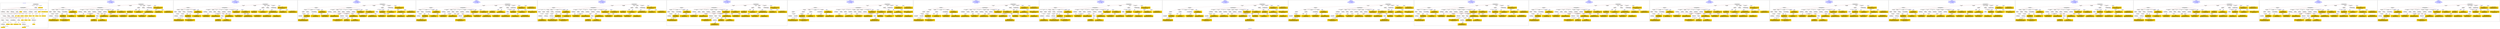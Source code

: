 digraph n0 {
fontcolor="blue"
remincross="true"
label="s28-wildlife-art.csv"
subgraph cluster_0 {
label="1-correct model"
n2[style="filled",color="white",fillcolor="lightgray",label="E12_Production1"];
n3[style="filled",color="white",fillcolor="lightgray",label="E21_Person1"];
n4[style="filled",color="white",fillcolor="lightgray",label="E55_Type2"];
n5[style="filled",color="white",fillcolor="lightgray",label="E53_Place1"];
n6[style="filled",color="white",fillcolor="lightgray",label="E69_Death1"];
n7[style="filled",color="white",fillcolor="lightgray",label="E74_Group1"];
n8[style="filled",color="white",fillcolor="lightgray",label="E82_Actor_Appellation1"];
n9[style="filled",color="white",fillcolor="lightgray",label="E67_Birth1"];
n10[shape="plaintext",style="filled",fillcolor="gold",label="Maker_URI"];
n11[style="filled",color="white",fillcolor="lightgray",label="E22_Man-Made_Object1"];
n12[style="filled",color="white",fillcolor="lightgray",label="E35_Title1"];
n13[style="filled",color="white",fillcolor="lightgray",label="E8_Acquisition1"];
n14[style="filled",color="white",fillcolor="lightgray",label="E55_Type1"];
n15[shape="plaintext",style="filled",fillcolor="gold",label="Description"];
n16[style="filled",color="white",fillcolor="lightgray",label="E54_Dimension1"];
n17[style="filled",color="white",fillcolor="lightgray",label="E40_Legal_Body1"];
n18[style="filled",color="white",fillcolor="lightgray",label="E53_Place2"];
n19[shape="plaintext",style="filled",fillcolor="gold",label="Object_URI"];
n20[style="filled",color="white",fillcolor="lightgray",label="E33_Linguistic_Object2"];
n21[style="filled",color="white",fillcolor="lightgray",label="E55_Type3"];
n22[shape="plaintext",style="filled",fillcolor="gold",label="Collector Information"];
n23[shape="plaintext",style="filled",fillcolor="gold",label="Title"];
n24[shape="plaintext",style="filled",fillcolor="gold",label="Owner"];
n25[style="filled",color="white",fillcolor="lightgray",label="E48_Place_Name1"];
n26[shape="plaintext",style="filled",fillcolor="gold",label="Place Made"];
n27[style="filled",color="white",fillcolor="lightgray",label="E52_Time-Span1"];
n28[shape="plaintext",style="filled",fillcolor="gold",label="Maker Birth Date"];
n29[style="filled",color="white",fillcolor="lightgray",label="E52_Time-Span2"];
n30[shape="plaintext",style="filled",fillcolor="gold",label="Maker Death Date"];
n31[shape="plaintext",style="filled",fillcolor="gold",label="Home Location URI"];
n32[shape="plaintext",style="filled",fillcolor="gold",label="Measurements"];
n33[shape="plaintext",style="filled",fillcolor="gold",label="Category_URI"];
n34[shape="plaintext",style="filled",fillcolor="gold",label="Category"];
n35[shape="plaintext",style="filled",fillcolor="gold",label="Materials_URI"];
n36[shape="plaintext",style="filled",fillcolor="gold",label="Materials"];
n37[shape="plaintext",style="filled",fillcolor="gold",label="Collector_Information_typeURI"];
n38[shape="plaintext",style="filled",fillcolor="gold",label="Nationality_URI"];
n39[shape="plaintext",style="filled",fillcolor="gold",label="Nationality"];
n40[shape="plaintext",style="filled",fillcolor="gold",label="Maker_Appellation_URI"];
n41[shape="plaintext",style="filled",fillcolor="gold",label="Maker"];
n42[shape="plaintext",style="filled",fillcolor="gold",label="Credit Line"];
n43[shape="plaintext",style="filled",fillcolor="gold",label="How Acquired?"];
n44[shape="plaintext",style="filled",fillcolor="gold",label="Acquisition_URI"];
}
subgraph cluster_1 {
label="candidate 0\nlink coherence:0.7073170731707317\nnode coherence:0.8\nconfidence:0.39212913236879604\nmapping score:0.44085463832583055\ncost:139.99863\n-precision:0.61-recall:0.6"
n46[style="filled",color="white",fillcolor="lightgray",label="E12_Production1"];
n47[style="filled",color="white",fillcolor="lightgray",label="E55_Type1"];
n48[style="filled",color="white",fillcolor="lightgray",label="E21_Person1"];
n49[style="filled",color="white",fillcolor="lightgray",label="E67_Birth1"];
n50[style="filled",color="white",fillcolor="lightgray",label="E69_Death1"];
n51[style="filled",color="white",fillcolor="lightgray",label="E74_Group1"];
n52[style="filled",color="white",fillcolor="lightgray",label="E82_Actor_Appellation1"];
n53[style="filled",color="white",fillcolor="lightgray",label="E22_Man-Made_Object1"];
n54[style="filled",color="white",fillcolor="lightgray",label="E30_Right1"];
n55[style="filled",color="white",fillcolor="lightgray",label="E38_Image1"];
n56[style="filled",color="white",fillcolor="lightgray",label="E54_Dimension1"];
n57[style="filled",color="white",fillcolor="lightgray",label="E78_Collection1"];
n58[style="filled",color="white",fillcolor="lightgray",label="E8_Acquisition1"];
n59[style="filled",color="white",fillcolor="lightgray",label="E33_Linguistic_Object1"];
n60[style="filled",color="white",fillcolor="lightgray",label="E55_Type2"];
n61[style="filled",color="white",fillcolor="lightgray",label="E55_Type3"];
n62[style="filled",color="white",fillcolor="lightgray",label="E52_Time-Span1"];
n63[style="filled",color="white",fillcolor="lightgray",label="E52_Time-Span3"];
n64[style="filled",color="white",fillcolor="lightgray",label="E33_Linguistic_Object2"];
n65[shape="plaintext",style="filled",fillcolor="gold",label="Maker Death Date\n[E52_Time-Span,P82b_end_of_the_end,0.442]\n[E52_Time-Span,P82_at_some_time_within,0.388]\n[E12_Production,P3_has_note,0.097]\n[E35_Title,label,0.073]"];
n66[shape="plaintext",style="filled",fillcolor="gold",label="Category_URI\n[E55_Type,classLink,0.552]\n[E55_Type,label,0.175]\n[E74_Group,classLink,0.151]\n[E57_Material,classLink,0.122]"];
n67[shape="plaintext",style="filled",fillcolor="gold",label="Object_URI\n[E22_Man-Made_Object,classLink,0.66]\n[E78_Collection,classLink,0.15]\n[E38_Image,classLink,0.128]\n[E21_Person,classLink,0.061]"];
n68[shape="plaintext",style="filled",fillcolor="gold",label="Materials_URI\n[E55_Type,classLink,0.409]\n[E57_Material,classLink,0.341]\n[E74_Group,classLink,0.2]\n[E55_Type,label,0.049]"];
n69[shape="plaintext",style="filled",fillcolor="gold",label="Maker_Appellation_URI\n[E82_Actor_Appellation,classLink,0.526]\n[E21_Person,classLink,0.378]\n[E39_Actor,classLink,0.06]\n[E78_Collection,classLink,0.036]"];
n70[shape="plaintext",style="filled",fillcolor="gold",label="Title\n[E22_Man-Made_Object,P3_has_note,0.317]\n[E33_Linguistic_Object,P3_has_note,0.254]\n[E73_Information_Object,P3_has_note,0.246]\n[E35_Title,label,0.183]"];
n71[shape="plaintext",style="filled",fillcolor="gold",label="Materials\n[E29_Design_or_Procedure,P3_has_note,0.337]\n[E55_Type,label,0.291]\n[E57_Material,label,0.195]\n[E12_Production,P3_has_note,0.177]"];
n72[shape="plaintext",style="filled",fillcolor="gold",label="Owner\n[E8_Acquisition,P3_has_note,0.357]\n[E30_Right,P3_has_note,0.276]\n[E40_Legal_Body,label,0.255]\n[E33_Linguistic_Object,P3_has_note,0.112]"];
n73[shape="plaintext",style="filled",fillcolor="gold",label="Acquisition_URI\n[E22_Man-Made_Object,classLink,0.608]\n[E78_Collection,classLink,0.173]\n[E38_Image,classLink,0.148]\n[E21_Person,classLink,0.071]"];
n74[shape="plaintext",style="filled",fillcolor="gold",label="Measurements\n[E54_Dimension,P3_has_note,0.564]\n[E22_Man-Made_Object,classLink,0.148]\n[E22_Man-Made_Object,P3_has_note,0.144]\n[E34_Inscription,P3_has_note,0.144]"];
n75[shape="plaintext",style="filled",fillcolor="gold",label="How Acquired?\n[E8_Acquisition,P3_has_note,0.453]\n[E30_Right,P3_has_note,0.352]\n[E22_Man-Made_Object,P3_has_note,0.099]\n[E33_Linguistic_Object,P3_has_note,0.097]"];
n76[shape="plaintext",style="filled",fillcolor="gold",label="Credit Line\n[E8_Acquisition,P3_has_note,0.437]\n[E30_Right,P3_has_note,0.259]\n[E40_Legal_Body,label,0.16]\n[E33_Linguistic_Object,P3_has_note,0.144]"];
n77[shape="plaintext",style="filled",fillcolor="gold",label="Maker\n[E82_Actor_Appellation,label,0.372]\n[E33_Linguistic_Object,P3_has_note,0.219]\n[E8_Acquisition,P3_has_note,0.208]\n[E22_Man-Made_Object,P3_has_note,0.201]"];
n78[shape="plaintext",style="filled",fillcolor="gold",label="Nationality_URI\n[E74_Group,classLink,0.675]\n[E55_Type,classLink,0.156]\n[E57_Material,classLink,0.143]\n[E55_Type,label,0.026]"];
n79[shape="plaintext",style="filled",fillcolor="gold",label="Maker_URI\n[E21_Person,classLink,0.309]\n[E39_Actor,classLink,0.288]\n[E82_Actor_Appellation,classLink,0.263]\n[E78_Collection,classLink,0.14]"];
n80[shape="plaintext",style="filled",fillcolor="gold",label="Home Location URI\n[E78_Collection,classLink,0.318]\n[E22_Man-Made_Object,classLink,0.282]\n[E38_Image,classLink,0.271]\n[E21_Person,classLink,0.13]"];
n81[shape="plaintext",style="filled",fillcolor="gold",label="Collector_Information_typeURI\n[E55_Type,classLink,0.962]\n[E22_Man-Made_Object,P3_has_note,0.014]\n[E73_Information_Object,P3_has_note,0.012]\n[E33_Linguistic_Object,P3_has_note,0.012]"];
n82[shape="plaintext",style="filled",fillcolor="gold",label="Category\n[E55_Type,label,0.45]\n[E55_Type,classLink,0.228]\n[E33_Linguistic_Object,P3_has_note,0.171]\n[E22_Man-Made_Object,P3_has_note,0.15]"];
n83[shape="plaintext",style="filled",fillcolor="gold",label="Place Made\n[E33_Linguistic_Object,P3_has_note,0.359]\n[E74_Group,label,0.308]\n[E35_Title,label,0.168]\n[E73_Information_Object,P3_has_note,0.165]"];
n84[shape="plaintext",style="filled",fillcolor="gold",label="Nationality\n[E48_Place_Name,label,0.451]\n[E44_Place_Appellation,label,0.372]\n[E12_Production,P3_has_note,0.103]\n[E33_Linguistic_Object,P3_has_note,0.074]"];
n85[shape="plaintext",style="filled",fillcolor="gold",label="Collector Information\n[E8_Acquisition,P3_has_note,0.257]\n[E22_Man-Made_Object,P3_has_note,0.254]\n[E30_Right,P3_has_note,0.253]\n[E33_Linguistic_Object,P3_has_note,0.235]"];
n86[shape="plaintext",style="filled",fillcolor="gold",label="Description\n[E22_Man-Made_Object,P3_has_note,0.33]\n[E73_Information_Object,P3_has_note,0.27]\n[E35_Title,label,0.208]\n[E33_Linguistic_Object,P3_has_note,0.192]"];
n87[shape="plaintext",style="filled",fillcolor="gold",label="Maker Birth Date\n[E52_Time-Span,P82b_end_of_the_end,0.371]\n[E52_Time-Span,P82_at_some_time_within,0.332]\n[E52_Time-Span,P82a_begin_of_the_begin,0.198]\n[E12_Production,P3_has_note,0.099]"];
}
subgraph cluster_2 {
label="candidate 1\nlink coherence:0.7073170731707317\nnode coherence:0.8\nconfidence:0.3876748253363999\nmapping score:0.43936986931503186\ncost:238.99863\n-precision:0.61-recall:0.6"
n89[style="filled",color="white",fillcolor="lightgray",label="E12_Production1"];
n90[style="filled",color="white",fillcolor="lightgray",label="E55_Type1"];
n91[style="filled",color="white",fillcolor="lightgray",label="E21_Person1"];
n92[style="filled",color="white",fillcolor="lightgray",label="E67_Birth1"];
n93[style="filled",color="white",fillcolor="lightgray",label="E69_Death1"];
n94[style="filled",color="white",fillcolor="lightgray",label="E74_Group1"];
n95[style="filled",color="white",fillcolor="lightgray",label="E82_Actor_Appellation1"];
n96[style="filled",color="white",fillcolor="lightgray",label="E22_Man-Made_Object1"];
n97[style="filled",color="white",fillcolor="lightgray",label="E21_Person2"];
n98[style="filled",color="white",fillcolor="lightgray",label="E30_Right1"];
n99[style="filled",color="white",fillcolor="lightgray",label="E38_Image1"];
n100[style="filled",color="white",fillcolor="lightgray",label="E54_Dimension1"];
n101[style="filled",color="white",fillcolor="lightgray",label="E8_Acquisition1"];
n102[style="filled",color="white",fillcolor="lightgray",label="E33_Linguistic_Object1"];
n103[style="filled",color="white",fillcolor="lightgray",label="E55_Type2"];
n104[style="filled",color="white",fillcolor="lightgray",label="E55_Type3"];
n105[style="filled",color="white",fillcolor="lightgray",label="E52_Time-Span1"];
n106[style="filled",color="white",fillcolor="lightgray",label="E52_Time-Span3"];
n107[style="filled",color="white",fillcolor="lightgray",label="E33_Linguistic_Object2"];
n108[shape="plaintext",style="filled",fillcolor="gold",label="Maker Death Date\n[E52_Time-Span,P82b_end_of_the_end,0.442]\n[E52_Time-Span,P82_at_some_time_within,0.388]\n[E12_Production,P3_has_note,0.097]\n[E35_Title,label,0.073]"];
n109[shape="plaintext",style="filled",fillcolor="gold",label="Category_URI\n[E55_Type,classLink,0.552]\n[E55_Type,label,0.175]\n[E74_Group,classLink,0.151]\n[E57_Material,classLink,0.122]"];
n110[shape="plaintext",style="filled",fillcolor="gold",label="Object_URI\n[E22_Man-Made_Object,classLink,0.66]\n[E78_Collection,classLink,0.15]\n[E38_Image,classLink,0.128]\n[E21_Person,classLink,0.061]"];
n111[shape="plaintext",style="filled",fillcolor="gold",label="Materials_URI\n[E55_Type,classLink,0.409]\n[E57_Material,classLink,0.341]\n[E74_Group,classLink,0.2]\n[E55_Type,label,0.049]"];
n112[shape="plaintext",style="filled",fillcolor="gold",label="Maker_Appellation_URI\n[E82_Actor_Appellation,classLink,0.526]\n[E21_Person,classLink,0.378]\n[E39_Actor,classLink,0.06]\n[E78_Collection,classLink,0.036]"];
n113[shape="plaintext",style="filled",fillcolor="gold",label="Title\n[E22_Man-Made_Object,P3_has_note,0.317]\n[E33_Linguistic_Object,P3_has_note,0.254]\n[E73_Information_Object,P3_has_note,0.246]\n[E35_Title,label,0.183]"];
n114[shape="plaintext",style="filled",fillcolor="gold",label="Materials\n[E29_Design_or_Procedure,P3_has_note,0.337]\n[E55_Type,label,0.291]\n[E57_Material,label,0.195]\n[E12_Production,P3_has_note,0.177]"];
n115[shape="plaintext",style="filled",fillcolor="gold",label="Owner\n[E8_Acquisition,P3_has_note,0.357]\n[E30_Right,P3_has_note,0.276]\n[E40_Legal_Body,label,0.255]\n[E33_Linguistic_Object,P3_has_note,0.112]"];
n116[shape="plaintext",style="filled",fillcolor="gold",label="Measurements\n[E54_Dimension,P3_has_note,0.564]\n[E22_Man-Made_Object,classLink,0.148]\n[E22_Man-Made_Object,P3_has_note,0.144]\n[E34_Inscription,P3_has_note,0.144]"];
n117[shape="plaintext",style="filled",fillcolor="gold",label="How Acquired?\n[E8_Acquisition,P3_has_note,0.453]\n[E30_Right,P3_has_note,0.352]\n[E22_Man-Made_Object,P3_has_note,0.099]\n[E33_Linguistic_Object,P3_has_note,0.097]"];
n118[shape="plaintext",style="filled",fillcolor="gold",label="Credit Line\n[E8_Acquisition,P3_has_note,0.437]\n[E30_Right,P3_has_note,0.259]\n[E40_Legal_Body,label,0.16]\n[E33_Linguistic_Object,P3_has_note,0.144]"];
n119[shape="plaintext",style="filled",fillcolor="gold",label="Maker\n[E82_Actor_Appellation,label,0.372]\n[E33_Linguistic_Object,P3_has_note,0.219]\n[E8_Acquisition,P3_has_note,0.208]\n[E22_Man-Made_Object,P3_has_note,0.201]"];
n120[shape="plaintext",style="filled",fillcolor="gold",label="Nationality_URI\n[E74_Group,classLink,0.675]\n[E55_Type,classLink,0.156]\n[E57_Material,classLink,0.143]\n[E55_Type,label,0.026]"];
n121[shape="plaintext",style="filled",fillcolor="gold",label="Maker_URI\n[E21_Person,classLink,0.309]\n[E39_Actor,classLink,0.288]\n[E82_Actor_Appellation,classLink,0.263]\n[E78_Collection,classLink,0.14]"];
n122[shape="plaintext",style="filled",fillcolor="gold",label="Home Location URI\n[E78_Collection,classLink,0.318]\n[E22_Man-Made_Object,classLink,0.282]\n[E38_Image,classLink,0.271]\n[E21_Person,classLink,0.13]"];
n123[shape="plaintext",style="filled",fillcolor="gold",label="Collector_Information_typeURI\n[E55_Type,classLink,0.962]\n[E22_Man-Made_Object,P3_has_note,0.014]\n[E73_Information_Object,P3_has_note,0.012]\n[E33_Linguistic_Object,P3_has_note,0.012]"];
n124[shape="plaintext",style="filled",fillcolor="gold",label="Acquisition_URI\n[E22_Man-Made_Object,classLink,0.608]\n[E78_Collection,classLink,0.173]\n[E38_Image,classLink,0.148]\n[E21_Person,classLink,0.071]"];
n125[shape="plaintext",style="filled",fillcolor="gold",label="Category\n[E55_Type,label,0.45]\n[E55_Type,classLink,0.228]\n[E33_Linguistic_Object,P3_has_note,0.171]\n[E22_Man-Made_Object,P3_has_note,0.15]"];
n126[shape="plaintext",style="filled",fillcolor="gold",label="Place Made\n[E33_Linguistic_Object,P3_has_note,0.359]\n[E74_Group,label,0.308]\n[E35_Title,label,0.168]\n[E73_Information_Object,P3_has_note,0.165]"];
n127[shape="plaintext",style="filled",fillcolor="gold",label="Nationality\n[E48_Place_Name,label,0.451]\n[E44_Place_Appellation,label,0.372]\n[E12_Production,P3_has_note,0.103]\n[E33_Linguistic_Object,P3_has_note,0.074]"];
n128[shape="plaintext",style="filled",fillcolor="gold",label="Collector Information\n[E8_Acquisition,P3_has_note,0.257]\n[E22_Man-Made_Object,P3_has_note,0.254]\n[E30_Right,P3_has_note,0.253]\n[E33_Linguistic_Object,P3_has_note,0.235]"];
n129[shape="plaintext",style="filled",fillcolor="gold",label="Description\n[E22_Man-Made_Object,P3_has_note,0.33]\n[E73_Information_Object,P3_has_note,0.27]\n[E35_Title,label,0.208]\n[E33_Linguistic_Object,P3_has_note,0.192]"];
n130[shape="plaintext",style="filled",fillcolor="gold",label="Maker Birth Date\n[E52_Time-Span,P82b_end_of_the_end,0.371]\n[E52_Time-Span,P82_at_some_time_within,0.332]\n[E52_Time-Span,P82a_begin_of_the_begin,0.198]\n[E12_Production,P3_has_note,0.099]"];
}
subgraph cluster_3 {
label="candidate 10\nlink coherence:0.675\nnode coherence:0.8\nconfidence:0.3876748253363999\nmapping score:0.43936986931503186\ncost:237.99873\n-precision:0.55-recall:0.52"
n132[style="filled",color="white",fillcolor="lightgray",label="E12_Production1"];
n133[style="filled",color="white",fillcolor="lightgray",label="E52_Time-Span2"];
n134[style="filled",color="white",fillcolor="lightgray",label="E55_Type1"];
n135[style="filled",color="white",fillcolor="lightgray",label="E21_Person1"];
n136[style="filled",color="white",fillcolor="lightgray",label="E67_Birth1"];
n137[style="filled",color="white",fillcolor="lightgray",label="E74_Group1"];
n138[style="filled",color="white",fillcolor="lightgray",label="E82_Actor_Appellation1"];
n139[style="filled",color="white",fillcolor="lightgray",label="E22_Man-Made_Object1"];
n140[style="filled",color="white",fillcolor="lightgray",label="E21_Person2"];
n141[style="filled",color="white",fillcolor="lightgray",label="E30_Right1"];
n142[style="filled",color="white",fillcolor="lightgray",label="E38_Image1"];
n143[style="filled",color="white",fillcolor="lightgray",label="E54_Dimension1"];
n144[style="filled",color="white",fillcolor="lightgray",label="E8_Acquisition1"];
n145[style="filled",color="white",fillcolor="lightgray",label="E33_Linguistic_Object1"];
n146[style="filled",color="white",fillcolor="lightgray",label="E55_Type2"];
n147[style="filled",color="white",fillcolor="lightgray",label="E55_Type3"];
n148[style="filled",color="white",fillcolor="lightgray",label="E52_Time-Span1"];
n149[style="filled",color="white",fillcolor="lightgray",label="E33_Linguistic_Object2"];
n150[shape="plaintext",style="filled",fillcolor="gold",label="Maker Death Date\n[E52_Time-Span,P82b_end_of_the_end,0.442]\n[E52_Time-Span,P82_at_some_time_within,0.388]\n[E12_Production,P3_has_note,0.097]\n[E35_Title,label,0.073]"];
n151[shape="plaintext",style="filled",fillcolor="gold",label="Category_URI\n[E55_Type,classLink,0.552]\n[E55_Type,label,0.175]\n[E74_Group,classLink,0.151]\n[E57_Material,classLink,0.122]"];
n152[shape="plaintext",style="filled",fillcolor="gold",label="Object_URI\n[E22_Man-Made_Object,classLink,0.66]\n[E78_Collection,classLink,0.15]\n[E38_Image,classLink,0.128]\n[E21_Person,classLink,0.061]"];
n153[shape="plaintext",style="filled",fillcolor="gold",label="Materials_URI\n[E55_Type,classLink,0.409]\n[E57_Material,classLink,0.341]\n[E74_Group,classLink,0.2]\n[E55_Type,label,0.049]"];
n154[shape="plaintext",style="filled",fillcolor="gold",label="Maker_Appellation_URI\n[E82_Actor_Appellation,classLink,0.526]\n[E21_Person,classLink,0.378]\n[E39_Actor,classLink,0.06]\n[E78_Collection,classLink,0.036]"];
n155[shape="plaintext",style="filled",fillcolor="gold",label="Title\n[E22_Man-Made_Object,P3_has_note,0.317]\n[E33_Linguistic_Object,P3_has_note,0.254]\n[E73_Information_Object,P3_has_note,0.246]\n[E35_Title,label,0.183]"];
n156[shape="plaintext",style="filled",fillcolor="gold",label="Materials\n[E29_Design_or_Procedure,P3_has_note,0.337]\n[E55_Type,label,0.291]\n[E57_Material,label,0.195]\n[E12_Production,P3_has_note,0.177]"];
n157[shape="plaintext",style="filled",fillcolor="gold",label="Owner\n[E8_Acquisition,P3_has_note,0.357]\n[E30_Right,P3_has_note,0.276]\n[E40_Legal_Body,label,0.255]\n[E33_Linguistic_Object,P3_has_note,0.112]"];
n158[shape="plaintext",style="filled",fillcolor="gold",label="Measurements\n[E54_Dimension,P3_has_note,0.564]\n[E22_Man-Made_Object,classLink,0.148]\n[E22_Man-Made_Object,P3_has_note,0.144]\n[E34_Inscription,P3_has_note,0.144]"];
n159[shape="plaintext",style="filled",fillcolor="gold",label="How Acquired?\n[E8_Acquisition,P3_has_note,0.453]\n[E30_Right,P3_has_note,0.352]\n[E22_Man-Made_Object,P3_has_note,0.099]\n[E33_Linguistic_Object,P3_has_note,0.097]"];
n160[shape="plaintext",style="filled",fillcolor="gold",label="Credit Line\n[E8_Acquisition,P3_has_note,0.437]\n[E30_Right,P3_has_note,0.259]\n[E40_Legal_Body,label,0.16]\n[E33_Linguistic_Object,P3_has_note,0.144]"];
n161[shape="plaintext",style="filled",fillcolor="gold",label="Maker\n[E82_Actor_Appellation,label,0.372]\n[E33_Linguistic_Object,P3_has_note,0.219]\n[E8_Acquisition,P3_has_note,0.208]\n[E22_Man-Made_Object,P3_has_note,0.201]"];
n162[shape="plaintext",style="filled",fillcolor="gold",label="Nationality_URI\n[E74_Group,classLink,0.675]\n[E55_Type,classLink,0.156]\n[E57_Material,classLink,0.143]\n[E55_Type,label,0.026]"];
n163[shape="plaintext",style="filled",fillcolor="gold",label="Maker_URI\n[E21_Person,classLink,0.309]\n[E39_Actor,classLink,0.288]\n[E82_Actor_Appellation,classLink,0.263]\n[E78_Collection,classLink,0.14]"];
n164[shape="plaintext",style="filled",fillcolor="gold",label="Home Location URI\n[E78_Collection,classLink,0.318]\n[E22_Man-Made_Object,classLink,0.282]\n[E38_Image,classLink,0.271]\n[E21_Person,classLink,0.13]"];
n165[shape="plaintext",style="filled",fillcolor="gold",label="Collector_Information_typeURI\n[E55_Type,classLink,0.962]\n[E22_Man-Made_Object,P3_has_note,0.014]\n[E73_Information_Object,P3_has_note,0.012]\n[E33_Linguistic_Object,P3_has_note,0.012]"];
n166[shape="plaintext",style="filled",fillcolor="gold",label="Acquisition_URI\n[E22_Man-Made_Object,classLink,0.608]\n[E78_Collection,classLink,0.173]\n[E38_Image,classLink,0.148]\n[E21_Person,classLink,0.071]"];
n167[shape="plaintext",style="filled",fillcolor="gold",label="Category\n[E55_Type,label,0.45]\n[E55_Type,classLink,0.228]\n[E33_Linguistic_Object,P3_has_note,0.171]\n[E22_Man-Made_Object,P3_has_note,0.15]"];
n168[shape="plaintext",style="filled",fillcolor="gold",label="Place Made\n[E33_Linguistic_Object,P3_has_note,0.359]\n[E74_Group,label,0.308]\n[E35_Title,label,0.168]\n[E73_Information_Object,P3_has_note,0.165]"];
n169[shape="plaintext",style="filled",fillcolor="gold",label="Nationality\n[E48_Place_Name,label,0.451]\n[E44_Place_Appellation,label,0.372]\n[E12_Production,P3_has_note,0.103]\n[E33_Linguistic_Object,P3_has_note,0.074]"];
n170[shape="plaintext",style="filled",fillcolor="gold",label="Collector Information\n[E8_Acquisition,P3_has_note,0.257]\n[E22_Man-Made_Object,P3_has_note,0.254]\n[E30_Right,P3_has_note,0.253]\n[E33_Linguistic_Object,P3_has_note,0.235]"];
n171[shape="plaintext",style="filled",fillcolor="gold",label="Description\n[E22_Man-Made_Object,P3_has_note,0.33]\n[E73_Information_Object,P3_has_note,0.27]\n[E35_Title,label,0.208]\n[E33_Linguistic_Object,P3_has_note,0.192]"];
n172[shape="plaintext",style="filled",fillcolor="gold",label="Maker Birth Date\n[E52_Time-Span,P82b_end_of_the_end,0.371]\n[E52_Time-Span,P82_at_some_time_within,0.332]\n[E52_Time-Span,P82a_begin_of_the_begin,0.198]\n[E12_Production,P3_has_note,0.099]"];
}
subgraph cluster_4 {
label="candidate 11\nlink coherence:0.675\nnode coherence:0.8\nconfidence:0.3876748253363999\nmapping score:0.43936986931503186\ncost:237.99881\n-precision:0.58-recall:0.55"
n174[style="filled",color="white",fillcolor="lightgray",label="E12_Production1"];
n175[style="filled",color="white",fillcolor="lightgray",label="E52_Time-Span2"];
n176[style="filled",color="white",fillcolor="lightgray",label="E21_Person1"];
n177[style="filled",color="white",fillcolor="lightgray",label="E67_Birth1"];
n178[style="filled",color="white",fillcolor="lightgray",label="E74_Group1"];
n179[style="filled",color="white",fillcolor="lightgray",label="E82_Actor_Appellation1"];
n180[style="filled",color="white",fillcolor="lightgray",label="E22_Man-Made_Object1"];
n181[style="filled",color="white",fillcolor="lightgray",label="E21_Person2"];
n182[style="filled",color="white",fillcolor="lightgray",label="E30_Right1"];
n183[style="filled",color="white",fillcolor="lightgray",label="E38_Image1"];
n184[style="filled",color="white",fillcolor="lightgray",label="E54_Dimension1"];
n185[style="filled",color="white",fillcolor="lightgray",label="E8_Acquisition1"];
n186[style="filled",color="white",fillcolor="lightgray",label="E33_Linguistic_Object2"];
n187[style="filled",color="white",fillcolor="lightgray",label="E55_Type1"];
n188[style="filled",color="white",fillcolor="lightgray",label="E55_Type2"];
n189[style="filled",color="white",fillcolor="lightgray",label="E55_Type3"];
n190[style="filled",color="white",fillcolor="lightgray",label="E52_Time-Span1"];
n191[style="filled",color="white",fillcolor="lightgray",label="E33_Linguistic_Object1"];
n192[shape="plaintext",style="filled",fillcolor="gold",label="Maker Death Date\n[E52_Time-Span,P82b_end_of_the_end,0.442]\n[E52_Time-Span,P82_at_some_time_within,0.388]\n[E12_Production,P3_has_note,0.097]\n[E35_Title,label,0.073]"];
n193[shape="plaintext",style="filled",fillcolor="gold",label="Category_URI\n[E55_Type,classLink,0.552]\n[E55_Type,label,0.175]\n[E74_Group,classLink,0.151]\n[E57_Material,classLink,0.122]"];
n194[shape="plaintext",style="filled",fillcolor="gold",label="Object_URI\n[E22_Man-Made_Object,classLink,0.66]\n[E78_Collection,classLink,0.15]\n[E38_Image,classLink,0.128]\n[E21_Person,classLink,0.061]"];
n195[shape="plaintext",style="filled",fillcolor="gold",label="Materials_URI\n[E55_Type,classLink,0.409]\n[E57_Material,classLink,0.341]\n[E74_Group,classLink,0.2]\n[E55_Type,label,0.049]"];
n196[shape="plaintext",style="filled",fillcolor="gold",label="Maker_Appellation_URI\n[E82_Actor_Appellation,classLink,0.526]\n[E21_Person,classLink,0.378]\n[E39_Actor,classLink,0.06]\n[E78_Collection,classLink,0.036]"];
n197[shape="plaintext",style="filled",fillcolor="gold",label="Title\n[E22_Man-Made_Object,P3_has_note,0.317]\n[E33_Linguistic_Object,P3_has_note,0.254]\n[E73_Information_Object,P3_has_note,0.246]\n[E35_Title,label,0.183]"];
n198[shape="plaintext",style="filled",fillcolor="gold",label="Materials\n[E29_Design_or_Procedure,P3_has_note,0.337]\n[E55_Type,label,0.291]\n[E57_Material,label,0.195]\n[E12_Production,P3_has_note,0.177]"];
n199[shape="plaintext",style="filled",fillcolor="gold",label="Owner\n[E8_Acquisition,P3_has_note,0.357]\n[E30_Right,P3_has_note,0.276]\n[E40_Legal_Body,label,0.255]\n[E33_Linguistic_Object,P3_has_note,0.112]"];
n200[shape="plaintext",style="filled",fillcolor="gold",label="Measurements\n[E54_Dimension,P3_has_note,0.564]\n[E22_Man-Made_Object,classLink,0.148]\n[E22_Man-Made_Object,P3_has_note,0.144]\n[E34_Inscription,P3_has_note,0.144]"];
n201[shape="plaintext",style="filled",fillcolor="gold",label="How Acquired?\n[E8_Acquisition,P3_has_note,0.453]\n[E30_Right,P3_has_note,0.352]\n[E22_Man-Made_Object,P3_has_note,0.099]\n[E33_Linguistic_Object,P3_has_note,0.097]"];
n202[shape="plaintext",style="filled",fillcolor="gold",label="Credit Line\n[E8_Acquisition,P3_has_note,0.437]\n[E30_Right,P3_has_note,0.259]\n[E40_Legal_Body,label,0.16]\n[E33_Linguistic_Object,P3_has_note,0.144]"];
n203[shape="plaintext",style="filled",fillcolor="gold",label="Maker\n[E82_Actor_Appellation,label,0.372]\n[E33_Linguistic_Object,P3_has_note,0.219]\n[E8_Acquisition,P3_has_note,0.208]\n[E22_Man-Made_Object,P3_has_note,0.201]"];
n204[shape="plaintext",style="filled",fillcolor="gold",label="Nationality_URI\n[E74_Group,classLink,0.675]\n[E55_Type,classLink,0.156]\n[E57_Material,classLink,0.143]\n[E55_Type,label,0.026]"];
n205[shape="plaintext",style="filled",fillcolor="gold",label="Maker_URI\n[E21_Person,classLink,0.309]\n[E39_Actor,classLink,0.288]\n[E82_Actor_Appellation,classLink,0.263]\n[E78_Collection,classLink,0.14]"];
n206[shape="plaintext",style="filled",fillcolor="gold",label="Home Location URI\n[E78_Collection,classLink,0.318]\n[E22_Man-Made_Object,classLink,0.282]\n[E38_Image,classLink,0.271]\n[E21_Person,classLink,0.13]"];
n207[shape="plaintext",style="filled",fillcolor="gold",label="Collector_Information_typeURI\n[E55_Type,classLink,0.962]\n[E22_Man-Made_Object,P3_has_note,0.014]\n[E73_Information_Object,P3_has_note,0.012]\n[E33_Linguistic_Object,P3_has_note,0.012]"];
n208[shape="plaintext",style="filled",fillcolor="gold",label="Acquisition_URI\n[E22_Man-Made_Object,classLink,0.608]\n[E78_Collection,classLink,0.173]\n[E38_Image,classLink,0.148]\n[E21_Person,classLink,0.071]"];
n209[shape="plaintext",style="filled",fillcolor="gold",label="Category\n[E55_Type,label,0.45]\n[E55_Type,classLink,0.228]\n[E33_Linguistic_Object,P3_has_note,0.171]\n[E22_Man-Made_Object,P3_has_note,0.15]"];
n210[shape="plaintext",style="filled",fillcolor="gold",label="Place Made\n[E33_Linguistic_Object,P3_has_note,0.359]\n[E74_Group,label,0.308]\n[E35_Title,label,0.168]\n[E73_Information_Object,P3_has_note,0.165]"];
n211[shape="plaintext",style="filled",fillcolor="gold",label="Nationality\n[E48_Place_Name,label,0.451]\n[E44_Place_Appellation,label,0.372]\n[E12_Production,P3_has_note,0.103]\n[E33_Linguistic_Object,P3_has_note,0.074]"];
n212[shape="plaintext",style="filled",fillcolor="gold",label="Collector Information\n[E8_Acquisition,P3_has_note,0.257]\n[E22_Man-Made_Object,P3_has_note,0.254]\n[E30_Right,P3_has_note,0.253]\n[E33_Linguistic_Object,P3_has_note,0.235]"];
n213[shape="plaintext",style="filled",fillcolor="gold",label="Description\n[E22_Man-Made_Object,P3_has_note,0.33]\n[E73_Information_Object,P3_has_note,0.27]\n[E35_Title,label,0.208]\n[E33_Linguistic_Object,P3_has_note,0.192]"];
n214[shape="plaintext",style="filled",fillcolor="gold",label="Maker Birth Date\n[E52_Time-Span,P82b_end_of_the_end,0.371]\n[E52_Time-Span,P82_at_some_time_within,0.332]\n[E52_Time-Span,P82a_begin_of_the_begin,0.198]\n[E12_Production,P3_has_note,0.099]"];
}
subgraph cluster_5 {
label="candidate 12\nlink coherence:0.6744186046511628\nnode coherence:0.775\nconfidence:0.40726322059788855\nmapping score:0.4375660010688614\ncost:141.99863\n-precision:0.6-recall:0.62"
n216[style="filled",color="white",fillcolor="lightgray",label="E12_Production1"];
n217[style="filled",color="white",fillcolor="lightgray",label="E55_Type1"];
n218[style="filled",color="white",fillcolor="lightgray",label="E21_Person1"];
n219[style="filled",color="white",fillcolor="lightgray",label="E53_Place1"];
n220[style="filled",color="white",fillcolor="lightgray",label="E67_Birth1"];
n221[style="filled",color="white",fillcolor="lightgray",label="E69_Death1"];
n222[style="filled",color="white",fillcolor="lightgray",label="E74_Group1"];
n223[style="filled",color="white",fillcolor="lightgray",label="E82_Actor_Appellation1"];
n224[style="filled",color="white",fillcolor="lightgray",label="E22_Man-Made_Object1"];
n225[style="filled",color="white",fillcolor="lightgray",label="E30_Right1"];
n226[style="filled",color="white",fillcolor="lightgray",label="E38_Image1"];
n227[style="filled",color="white",fillcolor="lightgray",label="E54_Dimension1"];
n228[style="filled",color="white",fillcolor="lightgray",label="E78_Collection1"];
n229[style="filled",color="white",fillcolor="lightgray",label="E8_Acquisition1"];
n230[style="filled",color="white",fillcolor="lightgray",label="E33_Linguistic_Object1"];
n231[style="filled",color="white",fillcolor="lightgray",label="E55_Type2"];
n232[style="filled",color="white",fillcolor="lightgray",label="E55_Type3"];
n233[style="filled",color="white",fillcolor="lightgray",label="E48_Place_Name1"];
n234[style="filled",color="white",fillcolor="lightgray",label="E52_Time-Span1"];
n235[style="filled",color="white",fillcolor="lightgray",label="E52_Time-Span3"];
n236[style="filled",color="white",fillcolor="lightgray",label="E33_Linguistic_Object2"];
n237[shape="plaintext",style="filled",fillcolor="gold",label="Maker Death Date\n[E52_Time-Span,P82b_end_of_the_end,0.442]\n[E52_Time-Span,P82_at_some_time_within,0.388]\n[E12_Production,P3_has_note,0.097]\n[E35_Title,label,0.073]"];
n238[shape="plaintext",style="filled",fillcolor="gold",label="Category_URI\n[E55_Type,classLink,0.552]\n[E55_Type,label,0.175]\n[E74_Group,classLink,0.151]\n[E57_Material,classLink,0.122]"];
n239[shape="plaintext",style="filled",fillcolor="gold",label="Object_URI\n[E22_Man-Made_Object,classLink,0.66]\n[E78_Collection,classLink,0.15]\n[E38_Image,classLink,0.128]\n[E21_Person,classLink,0.061]"];
n240[shape="plaintext",style="filled",fillcolor="gold",label="Materials_URI\n[E55_Type,classLink,0.409]\n[E57_Material,classLink,0.341]\n[E74_Group,classLink,0.2]\n[E55_Type,label,0.049]"];
n241[shape="plaintext",style="filled",fillcolor="gold",label="Maker_Appellation_URI\n[E82_Actor_Appellation,classLink,0.526]\n[E21_Person,classLink,0.378]\n[E39_Actor,classLink,0.06]\n[E78_Collection,classLink,0.036]"];
n242[shape="plaintext",style="filled",fillcolor="gold",label="Title\n[E22_Man-Made_Object,P3_has_note,0.317]\n[E33_Linguistic_Object,P3_has_note,0.254]\n[E73_Information_Object,P3_has_note,0.246]\n[E35_Title,label,0.183]"];
n243[shape="plaintext",style="filled",fillcolor="gold",label="Nationality\n[E48_Place_Name,label,0.451]\n[E44_Place_Appellation,label,0.372]\n[E12_Production,P3_has_note,0.103]\n[E33_Linguistic_Object,P3_has_note,0.074]"];
n244[shape="plaintext",style="filled",fillcolor="gold",label="Materials\n[E29_Design_or_Procedure,P3_has_note,0.337]\n[E55_Type,label,0.291]\n[E57_Material,label,0.195]\n[E12_Production,P3_has_note,0.177]"];
n245[shape="plaintext",style="filled",fillcolor="gold",label="Owner\n[E8_Acquisition,P3_has_note,0.357]\n[E30_Right,P3_has_note,0.276]\n[E40_Legal_Body,label,0.255]\n[E33_Linguistic_Object,P3_has_note,0.112]"];
n246[shape="plaintext",style="filled",fillcolor="gold",label="Acquisition_URI\n[E22_Man-Made_Object,classLink,0.608]\n[E78_Collection,classLink,0.173]\n[E38_Image,classLink,0.148]\n[E21_Person,classLink,0.071]"];
n247[shape="plaintext",style="filled",fillcolor="gold",label="Measurements\n[E54_Dimension,P3_has_note,0.564]\n[E22_Man-Made_Object,classLink,0.148]\n[E22_Man-Made_Object,P3_has_note,0.144]\n[E34_Inscription,P3_has_note,0.144]"];
n248[shape="plaintext",style="filled",fillcolor="gold",label="How Acquired?\n[E8_Acquisition,P3_has_note,0.453]\n[E30_Right,P3_has_note,0.352]\n[E22_Man-Made_Object,P3_has_note,0.099]\n[E33_Linguistic_Object,P3_has_note,0.097]"];
n249[shape="plaintext",style="filled",fillcolor="gold",label="Credit Line\n[E8_Acquisition,P3_has_note,0.437]\n[E30_Right,P3_has_note,0.259]\n[E40_Legal_Body,label,0.16]\n[E33_Linguistic_Object,P3_has_note,0.144]"];
n250[shape="plaintext",style="filled",fillcolor="gold",label="Maker\n[E82_Actor_Appellation,label,0.372]\n[E33_Linguistic_Object,P3_has_note,0.219]\n[E8_Acquisition,P3_has_note,0.208]\n[E22_Man-Made_Object,P3_has_note,0.201]"];
n251[shape="plaintext",style="filled",fillcolor="gold",label="Nationality_URI\n[E74_Group,classLink,0.675]\n[E55_Type,classLink,0.156]\n[E57_Material,classLink,0.143]\n[E55_Type,label,0.026]"];
n252[shape="plaintext",style="filled",fillcolor="gold",label="Maker_URI\n[E21_Person,classLink,0.309]\n[E39_Actor,classLink,0.288]\n[E82_Actor_Appellation,classLink,0.263]\n[E78_Collection,classLink,0.14]"];
n253[shape="plaintext",style="filled",fillcolor="gold",label="Home Location URI\n[E78_Collection,classLink,0.318]\n[E22_Man-Made_Object,classLink,0.282]\n[E38_Image,classLink,0.271]\n[E21_Person,classLink,0.13]"];
n254[shape="plaintext",style="filled",fillcolor="gold",label="Collector_Information_typeURI\n[E55_Type,classLink,0.962]\n[E22_Man-Made_Object,P3_has_note,0.014]\n[E73_Information_Object,P3_has_note,0.012]\n[E33_Linguistic_Object,P3_has_note,0.012]"];
n255[shape="plaintext",style="filled",fillcolor="gold",label="Category\n[E55_Type,label,0.45]\n[E55_Type,classLink,0.228]\n[E33_Linguistic_Object,P3_has_note,0.171]\n[E22_Man-Made_Object,P3_has_note,0.15]"];
n256[shape="plaintext",style="filled",fillcolor="gold",label="Place Made\n[E33_Linguistic_Object,P3_has_note,0.359]\n[E74_Group,label,0.308]\n[E35_Title,label,0.168]\n[E73_Information_Object,P3_has_note,0.165]"];
n257[shape="plaintext",style="filled",fillcolor="gold",label="Collector Information\n[E8_Acquisition,P3_has_note,0.257]\n[E22_Man-Made_Object,P3_has_note,0.254]\n[E30_Right,P3_has_note,0.253]\n[E33_Linguistic_Object,P3_has_note,0.235]"];
n258[shape="plaintext",style="filled",fillcolor="gold",label="Description\n[E22_Man-Made_Object,P3_has_note,0.33]\n[E73_Information_Object,P3_has_note,0.27]\n[E35_Title,label,0.208]\n[E33_Linguistic_Object,P3_has_note,0.192]"];
n259[shape="plaintext",style="filled",fillcolor="gold",label="Maker Birth Date\n[E52_Time-Span,P82b_end_of_the_end,0.371]\n[E52_Time-Span,P82_at_some_time_within,0.332]\n[E52_Time-Span,P82a_begin_of_the_begin,0.198]\n[E12_Production,P3_has_note,0.099]"];
}
subgraph cluster_6 {
label="candidate 13\nlink coherence:0.6666666666666666\nnode coherence:0.775\nconfidence:0.40726322059788855\nmapping score:0.4375660010688614\ncost:140.99871\n-precision:0.6-recall:0.6"
n261[style="filled",color="white",fillcolor="lightgray",label="E12_Production1"];
n262[style="filled",color="white",fillcolor="lightgray",label="E52_Time-Span2"];
n263[style="filled",color="white",fillcolor="lightgray",label="E53_Place1"];
n264[style="filled",color="white",fillcolor="lightgray",label="E55_Type1"];
n265[style="filled",color="white",fillcolor="lightgray",label="E21_Person1"];
n266[style="filled",color="white",fillcolor="lightgray",label="E67_Birth1"];
n267[style="filled",color="white",fillcolor="lightgray",label="E74_Group1"];
n268[style="filled",color="white",fillcolor="lightgray",label="E82_Actor_Appellation1"];
n269[style="filled",color="white",fillcolor="lightgray",label="E22_Man-Made_Object1"];
n270[style="filled",color="white",fillcolor="lightgray",label="E30_Right1"];
n271[style="filled",color="white",fillcolor="lightgray",label="E38_Image1"];
n272[style="filled",color="white",fillcolor="lightgray",label="E54_Dimension1"];
n273[style="filled",color="white",fillcolor="lightgray",label="E78_Collection1"];
n274[style="filled",color="white",fillcolor="lightgray",label="E8_Acquisition1"];
n275[style="filled",color="white",fillcolor="lightgray",label="E33_Linguistic_Object1"];
n276[style="filled",color="white",fillcolor="lightgray",label="E55_Type2"];
n277[style="filled",color="white",fillcolor="lightgray",label="E55_Type3"];
n278[style="filled",color="white",fillcolor="lightgray",label="E48_Place_Name1"];
n279[style="filled",color="white",fillcolor="lightgray",label="E52_Time-Span1"];
n280[style="filled",color="white",fillcolor="lightgray",label="E33_Linguistic_Object2"];
n281[shape="plaintext",style="filled",fillcolor="gold",label="Maker Death Date\n[E52_Time-Span,P82b_end_of_the_end,0.442]\n[E52_Time-Span,P82_at_some_time_within,0.388]\n[E12_Production,P3_has_note,0.097]\n[E35_Title,label,0.073]"];
n282[shape="plaintext",style="filled",fillcolor="gold",label="Category_URI\n[E55_Type,classLink,0.552]\n[E55_Type,label,0.175]\n[E74_Group,classLink,0.151]\n[E57_Material,classLink,0.122]"];
n283[shape="plaintext",style="filled",fillcolor="gold",label="Object_URI\n[E22_Man-Made_Object,classLink,0.66]\n[E78_Collection,classLink,0.15]\n[E38_Image,classLink,0.128]\n[E21_Person,classLink,0.061]"];
n284[shape="plaintext",style="filled",fillcolor="gold",label="Materials_URI\n[E55_Type,classLink,0.409]\n[E57_Material,classLink,0.341]\n[E74_Group,classLink,0.2]\n[E55_Type,label,0.049]"];
n285[shape="plaintext",style="filled",fillcolor="gold",label="Maker_Appellation_URI\n[E82_Actor_Appellation,classLink,0.526]\n[E21_Person,classLink,0.378]\n[E39_Actor,classLink,0.06]\n[E78_Collection,classLink,0.036]"];
n286[shape="plaintext",style="filled",fillcolor="gold",label="Title\n[E22_Man-Made_Object,P3_has_note,0.317]\n[E33_Linguistic_Object,P3_has_note,0.254]\n[E73_Information_Object,P3_has_note,0.246]\n[E35_Title,label,0.183]"];
n287[shape="plaintext",style="filled",fillcolor="gold",label="Nationality\n[E48_Place_Name,label,0.451]\n[E44_Place_Appellation,label,0.372]\n[E12_Production,P3_has_note,0.103]\n[E33_Linguistic_Object,P3_has_note,0.074]"];
n288[shape="plaintext",style="filled",fillcolor="gold",label="Materials\n[E29_Design_or_Procedure,P3_has_note,0.337]\n[E55_Type,label,0.291]\n[E57_Material,label,0.195]\n[E12_Production,P3_has_note,0.177]"];
n289[shape="plaintext",style="filled",fillcolor="gold",label="Owner\n[E8_Acquisition,P3_has_note,0.357]\n[E30_Right,P3_has_note,0.276]\n[E40_Legal_Body,label,0.255]\n[E33_Linguistic_Object,P3_has_note,0.112]"];
n290[shape="plaintext",style="filled",fillcolor="gold",label="Acquisition_URI\n[E22_Man-Made_Object,classLink,0.608]\n[E78_Collection,classLink,0.173]\n[E38_Image,classLink,0.148]\n[E21_Person,classLink,0.071]"];
n291[shape="plaintext",style="filled",fillcolor="gold",label="Measurements\n[E54_Dimension,P3_has_note,0.564]\n[E22_Man-Made_Object,classLink,0.148]\n[E22_Man-Made_Object,P3_has_note,0.144]\n[E34_Inscription,P3_has_note,0.144]"];
n292[shape="plaintext",style="filled",fillcolor="gold",label="How Acquired?\n[E8_Acquisition,P3_has_note,0.453]\n[E30_Right,P3_has_note,0.352]\n[E22_Man-Made_Object,P3_has_note,0.099]\n[E33_Linguistic_Object,P3_has_note,0.097]"];
n293[shape="plaintext",style="filled",fillcolor="gold",label="Credit Line\n[E8_Acquisition,P3_has_note,0.437]\n[E30_Right,P3_has_note,0.259]\n[E40_Legal_Body,label,0.16]\n[E33_Linguistic_Object,P3_has_note,0.144]"];
n294[shape="plaintext",style="filled",fillcolor="gold",label="Maker\n[E82_Actor_Appellation,label,0.372]\n[E33_Linguistic_Object,P3_has_note,0.219]\n[E8_Acquisition,P3_has_note,0.208]\n[E22_Man-Made_Object,P3_has_note,0.201]"];
n295[shape="plaintext",style="filled",fillcolor="gold",label="Nationality_URI\n[E74_Group,classLink,0.675]\n[E55_Type,classLink,0.156]\n[E57_Material,classLink,0.143]\n[E55_Type,label,0.026]"];
n296[shape="plaintext",style="filled",fillcolor="gold",label="Maker_URI\n[E21_Person,classLink,0.309]\n[E39_Actor,classLink,0.288]\n[E82_Actor_Appellation,classLink,0.263]\n[E78_Collection,classLink,0.14]"];
n297[shape="plaintext",style="filled",fillcolor="gold",label="Home Location URI\n[E78_Collection,classLink,0.318]\n[E22_Man-Made_Object,classLink,0.282]\n[E38_Image,classLink,0.271]\n[E21_Person,classLink,0.13]"];
n298[shape="plaintext",style="filled",fillcolor="gold",label="Collector_Information_typeURI\n[E55_Type,classLink,0.962]\n[E22_Man-Made_Object,P3_has_note,0.014]\n[E73_Information_Object,P3_has_note,0.012]\n[E33_Linguistic_Object,P3_has_note,0.012]"];
n299[shape="plaintext",style="filled",fillcolor="gold",label="Category\n[E55_Type,label,0.45]\n[E55_Type,classLink,0.228]\n[E33_Linguistic_Object,P3_has_note,0.171]\n[E22_Man-Made_Object,P3_has_note,0.15]"];
n300[shape="plaintext",style="filled",fillcolor="gold",label="Place Made\n[E33_Linguistic_Object,P3_has_note,0.359]\n[E74_Group,label,0.308]\n[E35_Title,label,0.168]\n[E73_Information_Object,P3_has_note,0.165]"];
n301[shape="plaintext",style="filled",fillcolor="gold",label="Collector Information\n[E8_Acquisition,P3_has_note,0.257]\n[E22_Man-Made_Object,P3_has_note,0.254]\n[E30_Right,P3_has_note,0.253]\n[E33_Linguistic_Object,P3_has_note,0.235]"];
n302[shape="plaintext",style="filled",fillcolor="gold",label="Description\n[E22_Man-Made_Object,P3_has_note,0.33]\n[E73_Information_Object,P3_has_note,0.27]\n[E35_Title,label,0.208]\n[E33_Linguistic_Object,P3_has_note,0.192]"];
n303[shape="plaintext",style="filled",fillcolor="gold",label="Maker Birth Date\n[E52_Time-Span,P82b_end_of_the_end,0.371]\n[E52_Time-Span,P82_at_some_time_within,0.332]\n[E52_Time-Span,P82a_begin_of_the_begin,0.198]\n[E12_Production,P3_has_note,0.099]"];
}
subgraph cluster_7 {
label="candidate 14\nlink coherence:0.6585365853658537\nnode coherence:0.8\nconfidence:0.39212913236879604\nmapping score:0.44085463832583055\ncost:139.99869\n-precision:0.61-recall:0.6"
n305[style="filled",color="white",fillcolor="lightgray",label="E21_Person1"];
n306[style="filled",color="white",fillcolor="lightgray",label="E67_Birth1"];
n307[style="filled",color="white",fillcolor="lightgray",label="E69_Death1"];
n308[style="filled",color="white",fillcolor="lightgray",label="E74_Group1"];
n309[style="filled",color="white",fillcolor="lightgray",label="E82_Actor_Appellation1"];
n310[style="filled",color="white",fillcolor="lightgray",label="E22_Man-Made_Object1"];
n311[style="filled",color="white",fillcolor="lightgray",label="E12_Production1"];
n312[style="filled",color="white",fillcolor="lightgray",label="E30_Right1"];
n313[style="filled",color="white",fillcolor="lightgray",label="E38_Image1"];
n314[style="filled",color="white",fillcolor="lightgray",label="E54_Dimension1"];
n315[style="filled",color="white",fillcolor="lightgray",label="E55_Type2"];
n316[style="filled",color="white",fillcolor="lightgray",label="E78_Collection1"];
n317[style="filled",color="white",fillcolor="lightgray",label="E8_Acquisition1"];
n318[style="filled",color="white",fillcolor="lightgray",label="E33_Linguistic_Object2"];
n319[style="filled",color="white",fillcolor="lightgray",label="E55_Type1"];
n320[style="filled",color="white",fillcolor="lightgray",label="E55_Type3"];
n321[style="filled",color="white",fillcolor="lightgray",label="E52_Time-Span1"];
n322[style="filled",color="white",fillcolor="lightgray",label="E52_Time-Span3"];
n323[style="filled",color="white",fillcolor="lightgray",label="E33_Linguistic_Object1"];
n324[shape="plaintext",style="filled",fillcolor="gold",label="Maker Death Date\n[E52_Time-Span,P82b_end_of_the_end,0.442]\n[E52_Time-Span,P82_at_some_time_within,0.388]\n[E12_Production,P3_has_note,0.097]\n[E35_Title,label,0.073]"];
n325[shape="plaintext",style="filled",fillcolor="gold",label="Category_URI\n[E55_Type,classLink,0.552]\n[E55_Type,label,0.175]\n[E74_Group,classLink,0.151]\n[E57_Material,classLink,0.122]"];
n326[shape="plaintext",style="filled",fillcolor="gold",label="Object_URI\n[E22_Man-Made_Object,classLink,0.66]\n[E78_Collection,classLink,0.15]\n[E38_Image,classLink,0.128]\n[E21_Person,classLink,0.061]"];
n327[shape="plaintext",style="filled",fillcolor="gold",label="Materials_URI\n[E55_Type,classLink,0.409]\n[E57_Material,classLink,0.341]\n[E74_Group,classLink,0.2]\n[E55_Type,label,0.049]"];
n328[shape="plaintext",style="filled",fillcolor="gold",label="Maker_Appellation_URI\n[E82_Actor_Appellation,classLink,0.526]\n[E21_Person,classLink,0.378]\n[E39_Actor,classLink,0.06]\n[E78_Collection,classLink,0.036]"];
n329[shape="plaintext",style="filled",fillcolor="gold",label="Title\n[E22_Man-Made_Object,P3_has_note,0.317]\n[E33_Linguistic_Object,P3_has_note,0.254]\n[E73_Information_Object,P3_has_note,0.246]\n[E35_Title,label,0.183]"];
n330[shape="plaintext",style="filled",fillcolor="gold",label="Materials\n[E29_Design_or_Procedure,P3_has_note,0.337]\n[E55_Type,label,0.291]\n[E57_Material,label,0.195]\n[E12_Production,P3_has_note,0.177]"];
n331[shape="plaintext",style="filled",fillcolor="gold",label="Owner\n[E8_Acquisition,P3_has_note,0.357]\n[E30_Right,P3_has_note,0.276]\n[E40_Legal_Body,label,0.255]\n[E33_Linguistic_Object,P3_has_note,0.112]"];
n332[shape="plaintext",style="filled",fillcolor="gold",label="Acquisition_URI\n[E22_Man-Made_Object,classLink,0.608]\n[E78_Collection,classLink,0.173]\n[E38_Image,classLink,0.148]\n[E21_Person,classLink,0.071]"];
n333[shape="plaintext",style="filled",fillcolor="gold",label="Measurements\n[E54_Dimension,P3_has_note,0.564]\n[E22_Man-Made_Object,classLink,0.148]\n[E22_Man-Made_Object,P3_has_note,0.144]\n[E34_Inscription,P3_has_note,0.144]"];
n334[shape="plaintext",style="filled",fillcolor="gold",label="How Acquired?\n[E8_Acquisition,P3_has_note,0.453]\n[E30_Right,P3_has_note,0.352]\n[E22_Man-Made_Object,P3_has_note,0.099]\n[E33_Linguistic_Object,P3_has_note,0.097]"];
n335[shape="plaintext",style="filled",fillcolor="gold",label="Credit Line\n[E8_Acquisition,P3_has_note,0.437]\n[E30_Right,P3_has_note,0.259]\n[E40_Legal_Body,label,0.16]\n[E33_Linguistic_Object,P3_has_note,0.144]"];
n336[shape="plaintext",style="filled",fillcolor="gold",label="Maker\n[E82_Actor_Appellation,label,0.372]\n[E33_Linguistic_Object,P3_has_note,0.219]\n[E8_Acquisition,P3_has_note,0.208]\n[E22_Man-Made_Object,P3_has_note,0.201]"];
n337[shape="plaintext",style="filled",fillcolor="gold",label="Nationality_URI\n[E74_Group,classLink,0.675]\n[E55_Type,classLink,0.156]\n[E57_Material,classLink,0.143]\n[E55_Type,label,0.026]"];
n338[shape="plaintext",style="filled",fillcolor="gold",label="Maker_URI\n[E21_Person,classLink,0.309]\n[E39_Actor,classLink,0.288]\n[E82_Actor_Appellation,classLink,0.263]\n[E78_Collection,classLink,0.14]"];
n339[shape="plaintext",style="filled",fillcolor="gold",label="Home Location URI\n[E78_Collection,classLink,0.318]\n[E22_Man-Made_Object,classLink,0.282]\n[E38_Image,classLink,0.271]\n[E21_Person,classLink,0.13]"];
n340[shape="plaintext",style="filled",fillcolor="gold",label="Collector_Information_typeURI\n[E55_Type,classLink,0.962]\n[E22_Man-Made_Object,P3_has_note,0.014]\n[E73_Information_Object,P3_has_note,0.012]\n[E33_Linguistic_Object,P3_has_note,0.012]"];
n341[shape="plaintext",style="filled",fillcolor="gold",label="Category\n[E55_Type,label,0.45]\n[E55_Type,classLink,0.228]\n[E33_Linguistic_Object,P3_has_note,0.171]\n[E22_Man-Made_Object,P3_has_note,0.15]"];
n342[shape="plaintext",style="filled",fillcolor="gold",label="Place Made\n[E33_Linguistic_Object,P3_has_note,0.359]\n[E74_Group,label,0.308]\n[E35_Title,label,0.168]\n[E73_Information_Object,P3_has_note,0.165]"];
n343[shape="plaintext",style="filled",fillcolor="gold",label="Nationality\n[E48_Place_Name,label,0.451]\n[E44_Place_Appellation,label,0.372]\n[E12_Production,P3_has_note,0.103]\n[E33_Linguistic_Object,P3_has_note,0.074]"];
n344[shape="plaintext",style="filled",fillcolor="gold",label="Collector Information\n[E8_Acquisition,P3_has_note,0.257]\n[E22_Man-Made_Object,P3_has_note,0.254]\n[E30_Right,P3_has_note,0.253]\n[E33_Linguistic_Object,P3_has_note,0.235]"];
n345[shape="plaintext",style="filled",fillcolor="gold",label="Description\n[E22_Man-Made_Object,P3_has_note,0.33]\n[E73_Information_Object,P3_has_note,0.27]\n[E35_Title,label,0.208]\n[E33_Linguistic_Object,P3_has_note,0.192]"];
n346[shape="plaintext",style="filled",fillcolor="gold",label="Maker Birth Date\n[E52_Time-Span,P82b_end_of_the_end,0.371]\n[E52_Time-Span,P82_at_some_time_within,0.332]\n[E52_Time-Span,P82a_begin_of_the_begin,0.198]\n[E12_Production,P3_has_note,0.099]"];
}
subgraph cluster_8 {
label="candidate 15\nlink coherence:0.6585365853658537\nnode coherence:0.8\nconfidence:0.3876748253363999\nmapping score:0.43936986931503186\ncost:238.99869\n-precision:0.61-recall:0.6"
n348[style="filled",color="white",fillcolor="lightgray",label="E21_Person1"];
n349[style="filled",color="white",fillcolor="lightgray",label="E67_Birth1"];
n350[style="filled",color="white",fillcolor="lightgray",label="E69_Death1"];
n351[style="filled",color="white",fillcolor="lightgray",label="E74_Group1"];
n352[style="filled",color="white",fillcolor="lightgray",label="E82_Actor_Appellation1"];
n353[style="filled",color="white",fillcolor="lightgray",label="E22_Man-Made_Object1"];
n354[style="filled",color="white",fillcolor="lightgray",label="E12_Production1"];
n355[style="filled",color="white",fillcolor="lightgray",label="E21_Person2"];
n356[style="filled",color="white",fillcolor="lightgray",label="E30_Right1"];
n357[style="filled",color="white",fillcolor="lightgray",label="E38_Image1"];
n358[style="filled",color="white",fillcolor="lightgray",label="E54_Dimension1"];
n359[style="filled",color="white",fillcolor="lightgray",label="E55_Type2"];
n360[style="filled",color="white",fillcolor="lightgray",label="E8_Acquisition1"];
n361[style="filled",color="white",fillcolor="lightgray",label="E33_Linguistic_Object2"];
n362[style="filled",color="white",fillcolor="lightgray",label="E55_Type1"];
n363[style="filled",color="white",fillcolor="lightgray",label="E55_Type3"];
n364[style="filled",color="white",fillcolor="lightgray",label="E52_Time-Span1"];
n365[style="filled",color="white",fillcolor="lightgray",label="E52_Time-Span3"];
n366[style="filled",color="white",fillcolor="lightgray",label="E33_Linguistic_Object1"];
n367[shape="plaintext",style="filled",fillcolor="gold",label="Maker Death Date\n[E52_Time-Span,P82b_end_of_the_end,0.442]\n[E52_Time-Span,P82_at_some_time_within,0.388]\n[E12_Production,P3_has_note,0.097]\n[E35_Title,label,0.073]"];
n368[shape="plaintext",style="filled",fillcolor="gold",label="Category_URI\n[E55_Type,classLink,0.552]\n[E55_Type,label,0.175]\n[E74_Group,classLink,0.151]\n[E57_Material,classLink,0.122]"];
n369[shape="plaintext",style="filled",fillcolor="gold",label="Object_URI\n[E22_Man-Made_Object,classLink,0.66]\n[E78_Collection,classLink,0.15]\n[E38_Image,classLink,0.128]\n[E21_Person,classLink,0.061]"];
n370[shape="plaintext",style="filled",fillcolor="gold",label="Materials_URI\n[E55_Type,classLink,0.409]\n[E57_Material,classLink,0.341]\n[E74_Group,classLink,0.2]\n[E55_Type,label,0.049]"];
n371[shape="plaintext",style="filled",fillcolor="gold",label="Maker_Appellation_URI\n[E82_Actor_Appellation,classLink,0.526]\n[E21_Person,classLink,0.378]\n[E39_Actor,classLink,0.06]\n[E78_Collection,classLink,0.036]"];
n372[shape="plaintext",style="filled",fillcolor="gold",label="Title\n[E22_Man-Made_Object,P3_has_note,0.317]\n[E33_Linguistic_Object,P3_has_note,0.254]\n[E73_Information_Object,P3_has_note,0.246]\n[E35_Title,label,0.183]"];
n373[shape="plaintext",style="filled",fillcolor="gold",label="Materials\n[E29_Design_or_Procedure,P3_has_note,0.337]\n[E55_Type,label,0.291]\n[E57_Material,label,0.195]\n[E12_Production,P3_has_note,0.177]"];
n374[shape="plaintext",style="filled",fillcolor="gold",label="Owner\n[E8_Acquisition,P3_has_note,0.357]\n[E30_Right,P3_has_note,0.276]\n[E40_Legal_Body,label,0.255]\n[E33_Linguistic_Object,P3_has_note,0.112]"];
n375[shape="plaintext",style="filled",fillcolor="gold",label="Measurements\n[E54_Dimension,P3_has_note,0.564]\n[E22_Man-Made_Object,classLink,0.148]\n[E22_Man-Made_Object,P3_has_note,0.144]\n[E34_Inscription,P3_has_note,0.144]"];
n376[shape="plaintext",style="filled",fillcolor="gold",label="How Acquired?\n[E8_Acquisition,P3_has_note,0.453]\n[E30_Right,P3_has_note,0.352]\n[E22_Man-Made_Object,P3_has_note,0.099]\n[E33_Linguistic_Object,P3_has_note,0.097]"];
n377[shape="plaintext",style="filled",fillcolor="gold",label="Credit Line\n[E8_Acquisition,P3_has_note,0.437]\n[E30_Right,P3_has_note,0.259]\n[E40_Legal_Body,label,0.16]\n[E33_Linguistic_Object,P3_has_note,0.144]"];
n378[shape="plaintext",style="filled",fillcolor="gold",label="Maker\n[E82_Actor_Appellation,label,0.372]\n[E33_Linguistic_Object,P3_has_note,0.219]\n[E8_Acquisition,P3_has_note,0.208]\n[E22_Man-Made_Object,P3_has_note,0.201]"];
n379[shape="plaintext",style="filled",fillcolor="gold",label="Nationality_URI\n[E74_Group,classLink,0.675]\n[E55_Type,classLink,0.156]\n[E57_Material,classLink,0.143]\n[E55_Type,label,0.026]"];
n380[shape="plaintext",style="filled",fillcolor="gold",label="Maker_URI\n[E21_Person,classLink,0.309]\n[E39_Actor,classLink,0.288]\n[E82_Actor_Appellation,classLink,0.263]\n[E78_Collection,classLink,0.14]"];
n381[shape="plaintext",style="filled",fillcolor="gold",label="Home Location URI\n[E78_Collection,classLink,0.318]\n[E22_Man-Made_Object,classLink,0.282]\n[E38_Image,classLink,0.271]\n[E21_Person,classLink,0.13]"];
n382[shape="plaintext",style="filled",fillcolor="gold",label="Collector_Information_typeURI\n[E55_Type,classLink,0.962]\n[E22_Man-Made_Object,P3_has_note,0.014]\n[E73_Information_Object,P3_has_note,0.012]\n[E33_Linguistic_Object,P3_has_note,0.012]"];
n383[shape="plaintext",style="filled",fillcolor="gold",label="Acquisition_URI\n[E22_Man-Made_Object,classLink,0.608]\n[E78_Collection,classLink,0.173]\n[E38_Image,classLink,0.148]\n[E21_Person,classLink,0.071]"];
n384[shape="plaintext",style="filled",fillcolor="gold",label="Category\n[E55_Type,label,0.45]\n[E55_Type,classLink,0.228]\n[E33_Linguistic_Object,P3_has_note,0.171]\n[E22_Man-Made_Object,P3_has_note,0.15]"];
n385[shape="plaintext",style="filled",fillcolor="gold",label="Place Made\n[E33_Linguistic_Object,P3_has_note,0.359]\n[E74_Group,label,0.308]\n[E35_Title,label,0.168]\n[E73_Information_Object,P3_has_note,0.165]"];
n386[shape="plaintext",style="filled",fillcolor="gold",label="Nationality\n[E48_Place_Name,label,0.451]\n[E44_Place_Appellation,label,0.372]\n[E12_Production,P3_has_note,0.103]\n[E33_Linguistic_Object,P3_has_note,0.074]"];
n387[shape="plaintext",style="filled",fillcolor="gold",label="Collector Information\n[E8_Acquisition,P3_has_note,0.257]\n[E22_Man-Made_Object,P3_has_note,0.254]\n[E30_Right,P3_has_note,0.253]\n[E33_Linguistic_Object,P3_has_note,0.235]"];
n388[shape="plaintext",style="filled",fillcolor="gold",label="Description\n[E22_Man-Made_Object,P3_has_note,0.33]\n[E73_Information_Object,P3_has_note,0.27]\n[E35_Title,label,0.208]\n[E33_Linguistic_Object,P3_has_note,0.192]"];
n389[shape="plaintext",style="filled",fillcolor="gold",label="Maker Birth Date\n[E52_Time-Span,P82b_end_of_the_end,0.371]\n[E52_Time-Span,P82_at_some_time_within,0.332]\n[E52_Time-Span,P82a_begin_of_the_begin,0.198]\n[E12_Production,P3_has_note,0.099]"];
}
subgraph cluster_9 {
label="candidate 16\nlink coherence:0.6511627906976745\nnode coherence:0.775\nconfidence:0.40726322059788855\nmapping score:0.4375660010688614\ncost:141.99865\n-precision:0.58-recall:0.6"
n391[style="filled",color="white",fillcolor="lightgray",label="E12_Production1"];
n392[style="filled",color="white",fillcolor="lightgray",label="E55_Type1"];
n393[style="filled",color="white",fillcolor="lightgray",label="E21_Person1"];
n394[style="filled",color="white",fillcolor="lightgray",label="E53_Place1"];
n395[style="filled",color="white",fillcolor="lightgray",label="E67_Birth1"];
n396[style="filled",color="white",fillcolor="lightgray",label="E69_Death1"];
n397[style="filled",color="white",fillcolor="lightgray",label="E74_Group1"];
n398[style="filled",color="white",fillcolor="lightgray",label="E82_Actor_Appellation1"];
n399[style="filled",color="white",fillcolor="lightgray",label="E22_Man-Made_Object1"];
n400[style="filled",color="white",fillcolor="lightgray",label="E30_Right1"];
n401[style="filled",color="white",fillcolor="lightgray",label="E38_Image1"];
n402[style="filled",color="white",fillcolor="lightgray",label="E54_Dimension1"];
n403[style="filled",color="white",fillcolor="lightgray",label="E78_Collection1"];
n404[style="filled",color="white",fillcolor="lightgray",label="E8_Acquisition1"];
n405[style="filled",color="white",fillcolor="lightgray",label="E33_Linguistic_Object1"];
n406[style="filled",color="white",fillcolor="lightgray",label="E55_Type2"];
n407[style="filled",color="white",fillcolor="lightgray",label="E48_Place_Name1"];
n408[style="filled",color="white",fillcolor="lightgray",label="E55_Type3"];
n409[style="filled",color="white",fillcolor="lightgray",label="E52_Time-Span1"];
n410[style="filled",color="white",fillcolor="lightgray",label="E52_Time-Span3"];
n411[style="filled",color="white",fillcolor="lightgray",label="E33_Linguistic_Object2"];
n412[shape="plaintext",style="filled",fillcolor="gold",label="Maker Death Date\n[E52_Time-Span,P82b_end_of_the_end,0.442]\n[E52_Time-Span,P82_at_some_time_within,0.388]\n[E12_Production,P3_has_note,0.097]\n[E35_Title,label,0.073]"];
n413[shape="plaintext",style="filled",fillcolor="gold",label="Category_URI\n[E55_Type,classLink,0.552]\n[E55_Type,label,0.175]\n[E74_Group,classLink,0.151]\n[E57_Material,classLink,0.122]"];
n414[shape="plaintext",style="filled",fillcolor="gold",label="Object_URI\n[E22_Man-Made_Object,classLink,0.66]\n[E78_Collection,classLink,0.15]\n[E38_Image,classLink,0.128]\n[E21_Person,classLink,0.061]"];
n415[shape="plaintext",style="filled",fillcolor="gold",label="Materials_URI\n[E55_Type,classLink,0.409]\n[E57_Material,classLink,0.341]\n[E74_Group,classLink,0.2]\n[E55_Type,label,0.049]"];
n416[shape="plaintext",style="filled",fillcolor="gold",label="Maker_Appellation_URI\n[E82_Actor_Appellation,classLink,0.526]\n[E21_Person,classLink,0.378]\n[E39_Actor,classLink,0.06]\n[E78_Collection,classLink,0.036]"];
n417[shape="plaintext",style="filled",fillcolor="gold",label="Title\n[E22_Man-Made_Object,P3_has_note,0.317]\n[E33_Linguistic_Object,P3_has_note,0.254]\n[E73_Information_Object,P3_has_note,0.246]\n[E35_Title,label,0.183]"];
n418[shape="plaintext",style="filled",fillcolor="gold",label="Nationality\n[E48_Place_Name,label,0.451]\n[E44_Place_Appellation,label,0.372]\n[E12_Production,P3_has_note,0.103]\n[E33_Linguistic_Object,P3_has_note,0.074]"];
n419[shape="plaintext",style="filled",fillcolor="gold",label="Materials\n[E29_Design_or_Procedure,P3_has_note,0.337]\n[E55_Type,label,0.291]\n[E57_Material,label,0.195]\n[E12_Production,P3_has_note,0.177]"];
n420[shape="plaintext",style="filled",fillcolor="gold",label="Owner\n[E8_Acquisition,P3_has_note,0.357]\n[E30_Right,P3_has_note,0.276]\n[E40_Legal_Body,label,0.255]\n[E33_Linguistic_Object,P3_has_note,0.112]"];
n421[shape="plaintext",style="filled",fillcolor="gold",label="Acquisition_URI\n[E22_Man-Made_Object,classLink,0.608]\n[E78_Collection,classLink,0.173]\n[E38_Image,classLink,0.148]\n[E21_Person,classLink,0.071]"];
n422[shape="plaintext",style="filled",fillcolor="gold",label="Measurements\n[E54_Dimension,P3_has_note,0.564]\n[E22_Man-Made_Object,classLink,0.148]\n[E22_Man-Made_Object,P3_has_note,0.144]\n[E34_Inscription,P3_has_note,0.144]"];
n423[shape="plaintext",style="filled",fillcolor="gold",label="How Acquired?\n[E8_Acquisition,P3_has_note,0.453]\n[E30_Right,P3_has_note,0.352]\n[E22_Man-Made_Object,P3_has_note,0.099]\n[E33_Linguistic_Object,P3_has_note,0.097]"];
n424[shape="plaintext",style="filled",fillcolor="gold",label="Credit Line\n[E8_Acquisition,P3_has_note,0.437]\n[E30_Right,P3_has_note,0.259]\n[E40_Legal_Body,label,0.16]\n[E33_Linguistic_Object,P3_has_note,0.144]"];
n425[shape="plaintext",style="filled",fillcolor="gold",label="Maker\n[E82_Actor_Appellation,label,0.372]\n[E33_Linguistic_Object,P3_has_note,0.219]\n[E8_Acquisition,P3_has_note,0.208]\n[E22_Man-Made_Object,P3_has_note,0.201]"];
n426[shape="plaintext",style="filled",fillcolor="gold",label="Nationality_URI\n[E74_Group,classLink,0.675]\n[E55_Type,classLink,0.156]\n[E57_Material,classLink,0.143]\n[E55_Type,label,0.026]"];
n427[shape="plaintext",style="filled",fillcolor="gold",label="Maker_URI\n[E21_Person,classLink,0.309]\n[E39_Actor,classLink,0.288]\n[E82_Actor_Appellation,classLink,0.263]\n[E78_Collection,classLink,0.14]"];
n428[shape="plaintext",style="filled",fillcolor="gold",label="Home Location URI\n[E78_Collection,classLink,0.318]\n[E22_Man-Made_Object,classLink,0.282]\n[E38_Image,classLink,0.271]\n[E21_Person,classLink,0.13]"];
n429[shape="plaintext",style="filled",fillcolor="gold",label="Collector_Information_typeURI\n[E55_Type,classLink,0.962]\n[E22_Man-Made_Object,P3_has_note,0.014]\n[E73_Information_Object,P3_has_note,0.012]\n[E33_Linguistic_Object,P3_has_note,0.012]"];
n430[shape="plaintext",style="filled",fillcolor="gold",label="Category\n[E55_Type,label,0.45]\n[E55_Type,classLink,0.228]\n[E33_Linguistic_Object,P3_has_note,0.171]\n[E22_Man-Made_Object,P3_has_note,0.15]"];
n431[shape="plaintext",style="filled",fillcolor="gold",label="Place Made\n[E33_Linguistic_Object,P3_has_note,0.359]\n[E74_Group,label,0.308]\n[E35_Title,label,0.168]\n[E73_Information_Object,P3_has_note,0.165]"];
n432[shape="plaintext",style="filled",fillcolor="gold",label="Collector Information\n[E8_Acquisition,P3_has_note,0.257]\n[E22_Man-Made_Object,P3_has_note,0.254]\n[E30_Right,P3_has_note,0.253]\n[E33_Linguistic_Object,P3_has_note,0.235]"];
n433[shape="plaintext",style="filled",fillcolor="gold",label="Description\n[E22_Man-Made_Object,P3_has_note,0.33]\n[E73_Information_Object,P3_has_note,0.27]\n[E35_Title,label,0.208]\n[E33_Linguistic_Object,P3_has_note,0.192]"];
n434[shape="plaintext",style="filled",fillcolor="gold",label="Maker Birth Date\n[E52_Time-Span,P82b_end_of_the_end,0.371]\n[E52_Time-Span,P82_at_some_time_within,0.332]\n[E52_Time-Span,P82a_begin_of_the_begin,0.198]\n[E12_Production,P3_has_note,0.099]"];
}
subgraph cluster_10 {
label="candidate 17\nlink coherence:0.65\nnode coherence:0.8\nconfidence:0.39212913236879604\nmapping score:0.44085463832583055\ncost:138.99877\n-precision:0.58-recall:0.55"
n436[style="filled",color="white",fillcolor="lightgray",label="E12_Production1"];
n437[style="filled",color="white",fillcolor="lightgray",label="E52_Time-Span2"];
n438[style="filled",color="white",fillcolor="lightgray",label="E21_Person1"];
n439[style="filled",color="white",fillcolor="lightgray",label="E67_Birth1"];
n440[style="filled",color="white",fillcolor="lightgray",label="E74_Group1"];
n441[style="filled",color="white",fillcolor="lightgray",label="E82_Actor_Appellation1"];
n442[style="filled",color="white",fillcolor="lightgray",label="E22_Man-Made_Object1"];
n443[style="filled",color="white",fillcolor="lightgray",label="E30_Right1"];
n444[style="filled",color="white",fillcolor="lightgray",label="E38_Image1"];
n445[style="filled",color="white",fillcolor="lightgray",label="E54_Dimension1"];
n446[style="filled",color="white",fillcolor="lightgray",label="E55_Type2"];
n447[style="filled",color="white",fillcolor="lightgray",label="E78_Collection1"];
n448[style="filled",color="white",fillcolor="lightgray",label="E8_Acquisition1"];
n449[style="filled",color="white",fillcolor="lightgray",label="E33_Linguistic_Object2"];
n450[style="filled",color="white",fillcolor="lightgray",label="E55_Type1"];
n451[style="filled",color="white",fillcolor="lightgray",label="E55_Type3"];
n452[style="filled",color="white",fillcolor="lightgray",label="E52_Time-Span1"];
n453[style="filled",color="white",fillcolor="lightgray",label="E33_Linguistic_Object1"];
n454[shape="plaintext",style="filled",fillcolor="gold",label="Maker Death Date\n[E52_Time-Span,P82b_end_of_the_end,0.442]\n[E52_Time-Span,P82_at_some_time_within,0.388]\n[E12_Production,P3_has_note,0.097]\n[E35_Title,label,0.073]"];
n455[shape="plaintext",style="filled",fillcolor="gold",label="Category_URI\n[E55_Type,classLink,0.552]\n[E55_Type,label,0.175]\n[E74_Group,classLink,0.151]\n[E57_Material,classLink,0.122]"];
n456[shape="plaintext",style="filled",fillcolor="gold",label="Object_URI\n[E22_Man-Made_Object,classLink,0.66]\n[E78_Collection,classLink,0.15]\n[E38_Image,classLink,0.128]\n[E21_Person,classLink,0.061]"];
n457[shape="plaintext",style="filled",fillcolor="gold",label="Materials_URI\n[E55_Type,classLink,0.409]\n[E57_Material,classLink,0.341]\n[E74_Group,classLink,0.2]\n[E55_Type,label,0.049]"];
n458[shape="plaintext",style="filled",fillcolor="gold",label="Maker_Appellation_URI\n[E82_Actor_Appellation,classLink,0.526]\n[E21_Person,classLink,0.378]\n[E39_Actor,classLink,0.06]\n[E78_Collection,classLink,0.036]"];
n459[shape="plaintext",style="filled",fillcolor="gold",label="Title\n[E22_Man-Made_Object,P3_has_note,0.317]\n[E33_Linguistic_Object,P3_has_note,0.254]\n[E73_Information_Object,P3_has_note,0.246]\n[E35_Title,label,0.183]"];
n460[shape="plaintext",style="filled",fillcolor="gold",label="Materials\n[E29_Design_or_Procedure,P3_has_note,0.337]\n[E55_Type,label,0.291]\n[E57_Material,label,0.195]\n[E12_Production,P3_has_note,0.177]"];
n461[shape="plaintext",style="filled",fillcolor="gold",label="Owner\n[E8_Acquisition,P3_has_note,0.357]\n[E30_Right,P3_has_note,0.276]\n[E40_Legal_Body,label,0.255]\n[E33_Linguistic_Object,P3_has_note,0.112]"];
n462[shape="plaintext",style="filled",fillcolor="gold",label="Acquisition_URI\n[E22_Man-Made_Object,classLink,0.608]\n[E78_Collection,classLink,0.173]\n[E38_Image,classLink,0.148]\n[E21_Person,classLink,0.071]"];
n463[shape="plaintext",style="filled",fillcolor="gold",label="Measurements\n[E54_Dimension,P3_has_note,0.564]\n[E22_Man-Made_Object,classLink,0.148]\n[E22_Man-Made_Object,P3_has_note,0.144]\n[E34_Inscription,P3_has_note,0.144]"];
n464[shape="plaintext",style="filled",fillcolor="gold",label="How Acquired?\n[E8_Acquisition,P3_has_note,0.453]\n[E30_Right,P3_has_note,0.352]\n[E22_Man-Made_Object,P3_has_note,0.099]\n[E33_Linguistic_Object,P3_has_note,0.097]"];
n465[shape="plaintext",style="filled",fillcolor="gold",label="Credit Line\n[E8_Acquisition,P3_has_note,0.437]\n[E30_Right,P3_has_note,0.259]\n[E40_Legal_Body,label,0.16]\n[E33_Linguistic_Object,P3_has_note,0.144]"];
n466[shape="plaintext",style="filled",fillcolor="gold",label="Maker\n[E82_Actor_Appellation,label,0.372]\n[E33_Linguistic_Object,P3_has_note,0.219]\n[E8_Acquisition,P3_has_note,0.208]\n[E22_Man-Made_Object,P3_has_note,0.201]"];
n467[shape="plaintext",style="filled",fillcolor="gold",label="Nationality_URI\n[E74_Group,classLink,0.675]\n[E55_Type,classLink,0.156]\n[E57_Material,classLink,0.143]\n[E55_Type,label,0.026]"];
n468[shape="plaintext",style="filled",fillcolor="gold",label="Maker_URI\n[E21_Person,classLink,0.309]\n[E39_Actor,classLink,0.288]\n[E82_Actor_Appellation,classLink,0.263]\n[E78_Collection,classLink,0.14]"];
n469[shape="plaintext",style="filled",fillcolor="gold",label="Home Location URI\n[E78_Collection,classLink,0.318]\n[E22_Man-Made_Object,classLink,0.282]\n[E38_Image,classLink,0.271]\n[E21_Person,classLink,0.13]"];
n470[shape="plaintext",style="filled",fillcolor="gold",label="Collector_Information_typeURI\n[E55_Type,classLink,0.962]\n[E22_Man-Made_Object,P3_has_note,0.014]\n[E73_Information_Object,P3_has_note,0.012]\n[E33_Linguistic_Object,P3_has_note,0.012]"];
n471[shape="plaintext",style="filled",fillcolor="gold",label="Category\n[E55_Type,label,0.45]\n[E55_Type,classLink,0.228]\n[E33_Linguistic_Object,P3_has_note,0.171]\n[E22_Man-Made_Object,P3_has_note,0.15]"];
n472[shape="plaintext",style="filled",fillcolor="gold",label="Place Made\n[E33_Linguistic_Object,P3_has_note,0.359]\n[E74_Group,label,0.308]\n[E35_Title,label,0.168]\n[E73_Information_Object,P3_has_note,0.165]"];
n473[shape="plaintext",style="filled",fillcolor="gold",label="Nationality\n[E48_Place_Name,label,0.451]\n[E44_Place_Appellation,label,0.372]\n[E12_Production,P3_has_note,0.103]\n[E33_Linguistic_Object,P3_has_note,0.074]"];
n474[shape="plaintext",style="filled",fillcolor="gold",label="Collector Information\n[E8_Acquisition,P3_has_note,0.257]\n[E22_Man-Made_Object,P3_has_note,0.254]\n[E30_Right,P3_has_note,0.253]\n[E33_Linguistic_Object,P3_has_note,0.235]"];
n475[shape="plaintext",style="filled",fillcolor="gold",label="Description\n[E22_Man-Made_Object,P3_has_note,0.33]\n[E73_Information_Object,P3_has_note,0.27]\n[E35_Title,label,0.208]\n[E33_Linguistic_Object,P3_has_note,0.192]"];
n476[shape="plaintext",style="filled",fillcolor="gold",label="Maker Birth Date\n[E52_Time-Span,P82b_end_of_the_end,0.371]\n[E52_Time-Span,P82_at_some_time_within,0.332]\n[E52_Time-Span,P82a_begin_of_the_begin,0.198]\n[E12_Production,P3_has_note,0.099]"];
}
subgraph cluster_11 {
label="candidate 18\nlink coherence:0.65\nnode coherence:0.8\nconfidence:0.3876748253363999\nmapping score:0.43936986931503186\ncost:237.99877\n-precision:0.58-recall:0.55"
n478[style="filled",color="white",fillcolor="lightgray",label="E12_Production1"];
n479[style="filled",color="white",fillcolor="lightgray",label="E52_Time-Span2"];
n480[style="filled",color="white",fillcolor="lightgray",label="E21_Person1"];
n481[style="filled",color="white",fillcolor="lightgray",label="E67_Birth1"];
n482[style="filled",color="white",fillcolor="lightgray",label="E74_Group1"];
n483[style="filled",color="white",fillcolor="lightgray",label="E82_Actor_Appellation1"];
n484[style="filled",color="white",fillcolor="lightgray",label="E22_Man-Made_Object1"];
n485[style="filled",color="white",fillcolor="lightgray",label="E21_Person2"];
n486[style="filled",color="white",fillcolor="lightgray",label="E30_Right1"];
n487[style="filled",color="white",fillcolor="lightgray",label="E38_Image1"];
n488[style="filled",color="white",fillcolor="lightgray",label="E54_Dimension1"];
n489[style="filled",color="white",fillcolor="lightgray",label="E55_Type2"];
n490[style="filled",color="white",fillcolor="lightgray",label="E8_Acquisition1"];
n491[style="filled",color="white",fillcolor="lightgray",label="E33_Linguistic_Object2"];
n492[style="filled",color="white",fillcolor="lightgray",label="E55_Type1"];
n493[style="filled",color="white",fillcolor="lightgray",label="E55_Type3"];
n494[style="filled",color="white",fillcolor="lightgray",label="E52_Time-Span1"];
n495[style="filled",color="white",fillcolor="lightgray",label="E33_Linguistic_Object1"];
n496[shape="plaintext",style="filled",fillcolor="gold",label="Maker Death Date\n[E52_Time-Span,P82b_end_of_the_end,0.442]\n[E52_Time-Span,P82_at_some_time_within,0.388]\n[E12_Production,P3_has_note,0.097]\n[E35_Title,label,0.073]"];
n497[shape="plaintext",style="filled",fillcolor="gold",label="Category_URI\n[E55_Type,classLink,0.552]\n[E55_Type,label,0.175]\n[E74_Group,classLink,0.151]\n[E57_Material,classLink,0.122]"];
n498[shape="plaintext",style="filled",fillcolor="gold",label="Object_URI\n[E22_Man-Made_Object,classLink,0.66]\n[E78_Collection,classLink,0.15]\n[E38_Image,classLink,0.128]\n[E21_Person,classLink,0.061]"];
n499[shape="plaintext",style="filled",fillcolor="gold",label="Materials_URI\n[E55_Type,classLink,0.409]\n[E57_Material,classLink,0.341]\n[E74_Group,classLink,0.2]\n[E55_Type,label,0.049]"];
n500[shape="plaintext",style="filled",fillcolor="gold",label="Maker_Appellation_URI\n[E82_Actor_Appellation,classLink,0.526]\n[E21_Person,classLink,0.378]\n[E39_Actor,classLink,0.06]\n[E78_Collection,classLink,0.036]"];
n501[shape="plaintext",style="filled",fillcolor="gold",label="Title\n[E22_Man-Made_Object,P3_has_note,0.317]\n[E33_Linguistic_Object,P3_has_note,0.254]\n[E73_Information_Object,P3_has_note,0.246]\n[E35_Title,label,0.183]"];
n502[shape="plaintext",style="filled",fillcolor="gold",label="Materials\n[E29_Design_or_Procedure,P3_has_note,0.337]\n[E55_Type,label,0.291]\n[E57_Material,label,0.195]\n[E12_Production,P3_has_note,0.177]"];
n503[shape="plaintext",style="filled",fillcolor="gold",label="Owner\n[E8_Acquisition,P3_has_note,0.357]\n[E30_Right,P3_has_note,0.276]\n[E40_Legal_Body,label,0.255]\n[E33_Linguistic_Object,P3_has_note,0.112]"];
n504[shape="plaintext",style="filled",fillcolor="gold",label="Measurements\n[E54_Dimension,P3_has_note,0.564]\n[E22_Man-Made_Object,classLink,0.148]\n[E22_Man-Made_Object,P3_has_note,0.144]\n[E34_Inscription,P3_has_note,0.144]"];
n505[shape="plaintext",style="filled",fillcolor="gold",label="How Acquired?\n[E8_Acquisition,P3_has_note,0.453]\n[E30_Right,P3_has_note,0.352]\n[E22_Man-Made_Object,P3_has_note,0.099]\n[E33_Linguistic_Object,P3_has_note,0.097]"];
n506[shape="plaintext",style="filled",fillcolor="gold",label="Credit Line\n[E8_Acquisition,P3_has_note,0.437]\n[E30_Right,P3_has_note,0.259]\n[E40_Legal_Body,label,0.16]\n[E33_Linguistic_Object,P3_has_note,0.144]"];
n507[shape="plaintext",style="filled",fillcolor="gold",label="Maker\n[E82_Actor_Appellation,label,0.372]\n[E33_Linguistic_Object,P3_has_note,0.219]\n[E8_Acquisition,P3_has_note,0.208]\n[E22_Man-Made_Object,P3_has_note,0.201]"];
n508[shape="plaintext",style="filled",fillcolor="gold",label="Nationality_URI\n[E74_Group,classLink,0.675]\n[E55_Type,classLink,0.156]\n[E57_Material,classLink,0.143]\n[E55_Type,label,0.026]"];
n509[shape="plaintext",style="filled",fillcolor="gold",label="Maker_URI\n[E21_Person,classLink,0.309]\n[E39_Actor,classLink,0.288]\n[E82_Actor_Appellation,classLink,0.263]\n[E78_Collection,classLink,0.14]"];
n510[shape="plaintext",style="filled",fillcolor="gold",label="Home Location URI\n[E78_Collection,classLink,0.318]\n[E22_Man-Made_Object,classLink,0.282]\n[E38_Image,classLink,0.271]\n[E21_Person,classLink,0.13]"];
n511[shape="plaintext",style="filled",fillcolor="gold",label="Collector_Information_typeURI\n[E55_Type,classLink,0.962]\n[E22_Man-Made_Object,P3_has_note,0.014]\n[E73_Information_Object,P3_has_note,0.012]\n[E33_Linguistic_Object,P3_has_note,0.012]"];
n512[shape="plaintext",style="filled",fillcolor="gold",label="Acquisition_URI\n[E22_Man-Made_Object,classLink,0.608]\n[E78_Collection,classLink,0.173]\n[E38_Image,classLink,0.148]\n[E21_Person,classLink,0.071]"];
n513[shape="plaintext",style="filled",fillcolor="gold",label="Category\n[E55_Type,label,0.45]\n[E55_Type,classLink,0.228]\n[E33_Linguistic_Object,P3_has_note,0.171]\n[E22_Man-Made_Object,P3_has_note,0.15]"];
n514[shape="plaintext",style="filled",fillcolor="gold",label="Place Made\n[E33_Linguistic_Object,P3_has_note,0.359]\n[E74_Group,label,0.308]\n[E35_Title,label,0.168]\n[E73_Information_Object,P3_has_note,0.165]"];
n515[shape="plaintext",style="filled",fillcolor="gold",label="Nationality\n[E48_Place_Name,label,0.451]\n[E44_Place_Appellation,label,0.372]\n[E12_Production,P3_has_note,0.103]\n[E33_Linguistic_Object,P3_has_note,0.074]"];
n516[shape="plaintext",style="filled",fillcolor="gold",label="Collector Information\n[E8_Acquisition,P3_has_note,0.257]\n[E22_Man-Made_Object,P3_has_note,0.254]\n[E30_Right,P3_has_note,0.253]\n[E33_Linguistic_Object,P3_has_note,0.235]"];
n517[shape="plaintext",style="filled",fillcolor="gold",label="Description\n[E22_Man-Made_Object,P3_has_note,0.33]\n[E73_Information_Object,P3_has_note,0.27]\n[E35_Title,label,0.208]\n[E33_Linguistic_Object,P3_has_note,0.192]"];
n518[shape="plaintext",style="filled",fillcolor="gold",label="Maker Birth Date\n[E52_Time-Span,P82b_end_of_the_end,0.371]\n[E52_Time-Span,P82_at_some_time_within,0.332]\n[E52_Time-Span,P82a_begin_of_the_begin,0.198]\n[E12_Production,P3_has_note,0.099]"];
}
subgraph cluster_12 {
label="candidate 19\nlink coherence:0.6428571428571429\nnode coherence:0.775\nconfidence:0.40726322059788855\nmapping score:0.4375660010688614\ncost:140.99873\n-precision:0.57-recall:0.57"
n520[style="filled",color="white",fillcolor="lightgray",label="E12_Production1"];
n521[style="filled",color="white",fillcolor="lightgray",label="E52_Time-Span2"];
n522[style="filled",color="white",fillcolor="lightgray",label="E53_Place1"];
n523[style="filled",color="white",fillcolor="lightgray",label="E55_Type1"];
n524[style="filled",color="white",fillcolor="lightgray",label="E21_Person1"];
n525[style="filled",color="white",fillcolor="lightgray",label="E67_Birth1"];
n526[style="filled",color="white",fillcolor="lightgray",label="E74_Group1"];
n527[style="filled",color="white",fillcolor="lightgray",label="E82_Actor_Appellation1"];
n528[style="filled",color="white",fillcolor="lightgray",label="E22_Man-Made_Object1"];
n529[style="filled",color="white",fillcolor="lightgray",label="E30_Right1"];
n530[style="filled",color="white",fillcolor="lightgray",label="E38_Image1"];
n531[style="filled",color="white",fillcolor="lightgray",label="E54_Dimension1"];
n532[style="filled",color="white",fillcolor="lightgray",label="E78_Collection1"];
n533[style="filled",color="white",fillcolor="lightgray",label="E8_Acquisition1"];
n534[style="filled",color="white",fillcolor="lightgray",label="E33_Linguistic_Object1"];
n535[style="filled",color="white",fillcolor="lightgray",label="E55_Type2"];
n536[style="filled",color="white",fillcolor="lightgray",label="E48_Place_Name1"];
n537[style="filled",color="white",fillcolor="lightgray",label="E55_Type3"];
n538[style="filled",color="white",fillcolor="lightgray",label="E52_Time-Span1"];
n539[style="filled",color="white",fillcolor="lightgray",label="E33_Linguistic_Object2"];
n540[shape="plaintext",style="filled",fillcolor="gold",label="Maker Death Date\n[E52_Time-Span,P82b_end_of_the_end,0.442]\n[E52_Time-Span,P82_at_some_time_within,0.388]\n[E12_Production,P3_has_note,0.097]\n[E35_Title,label,0.073]"];
n541[shape="plaintext",style="filled",fillcolor="gold",label="Category_URI\n[E55_Type,classLink,0.552]\n[E55_Type,label,0.175]\n[E74_Group,classLink,0.151]\n[E57_Material,classLink,0.122]"];
n542[shape="plaintext",style="filled",fillcolor="gold",label="Object_URI\n[E22_Man-Made_Object,classLink,0.66]\n[E78_Collection,classLink,0.15]\n[E38_Image,classLink,0.128]\n[E21_Person,classLink,0.061]"];
n543[shape="plaintext",style="filled",fillcolor="gold",label="Materials_URI\n[E55_Type,classLink,0.409]\n[E57_Material,classLink,0.341]\n[E74_Group,classLink,0.2]\n[E55_Type,label,0.049]"];
n544[shape="plaintext",style="filled",fillcolor="gold",label="Maker_Appellation_URI\n[E82_Actor_Appellation,classLink,0.526]\n[E21_Person,classLink,0.378]\n[E39_Actor,classLink,0.06]\n[E78_Collection,classLink,0.036]"];
n545[shape="plaintext",style="filled",fillcolor="gold",label="Title\n[E22_Man-Made_Object,P3_has_note,0.317]\n[E33_Linguistic_Object,P3_has_note,0.254]\n[E73_Information_Object,P3_has_note,0.246]\n[E35_Title,label,0.183]"];
n546[shape="plaintext",style="filled",fillcolor="gold",label="Nationality\n[E48_Place_Name,label,0.451]\n[E44_Place_Appellation,label,0.372]\n[E12_Production,P3_has_note,0.103]\n[E33_Linguistic_Object,P3_has_note,0.074]"];
n547[shape="plaintext",style="filled",fillcolor="gold",label="Materials\n[E29_Design_or_Procedure,P3_has_note,0.337]\n[E55_Type,label,0.291]\n[E57_Material,label,0.195]\n[E12_Production,P3_has_note,0.177]"];
n548[shape="plaintext",style="filled",fillcolor="gold",label="Owner\n[E8_Acquisition,P3_has_note,0.357]\n[E30_Right,P3_has_note,0.276]\n[E40_Legal_Body,label,0.255]\n[E33_Linguistic_Object,P3_has_note,0.112]"];
n549[shape="plaintext",style="filled",fillcolor="gold",label="Acquisition_URI\n[E22_Man-Made_Object,classLink,0.608]\n[E78_Collection,classLink,0.173]\n[E38_Image,classLink,0.148]\n[E21_Person,classLink,0.071]"];
n550[shape="plaintext",style="filled",fillcolor="gold",label="Measurements\n[E54_Dimension,P3_has_note,0.564]\n[E22_Man-Made_Object,classLink,0.148]\n[E22_Man-Made_Object,P3_has_note,0.144]\n[E34_Inscription,P3_has_note,0.144]"];
n551[shape="plaintext",style="filled",fillcolor="gold",label="How Acquired?\n[E8_Acquisition,P3_has_note,0.453]\n[E30_Right,P3_has_note,0.352]\n[E22_Man-Made_Object,P3_has_note,0.099]\n[E33_Linguistic_Object,P3_has_note,0.097]"];
n552[shape="plaintext",style="filled",fillcolor="gold",label="Credit Line\n[E8_Acquisition,P3_has_note,0.437]\n[E30_Right,P3_has_note,0.259]\n[E40_Legal_Body,label,0.16]\n[E33_Linguistic_Object,P3_has_note,0.144]"];
n553[shape="plaintext",style="filled",fillcolor="gold",label="Maker\n[E82_Actor_Appellation,label,0.372]\n[E33_Linguistic_Object,P3_has_note,0.219]\n[E8_Acquisition,P3_has_note,0.208]\n[E22_Man-Made_Object,P3_has_note,0.201]"];
n554[shape="plaintext",style="filled",fillcolor="gold",label="Nationality_URI\n[E74_Group,classLink,0.675]\n[E55_Type,classLink,0.156]\n[E57_Material,classLink,0.143]\n[E55_Type,label,0.026]"];
n555[shape="plaintext",style="filled",fillcolor="gold",label="Maker_URI\n[E21_Person,classLink,0.309]\n[E39_Actor,classLink,0.288]\n[E82_Actor_Appellation,classLink,0.263]\n[E78_Collection,classLink,0.14]"];
n556[shape="plaintext",style="filled",fillcolor="gold",label="Home Location URI\n[E78_Collection,classLink,0.318]\n[E22_Man-Made_Object,classLink,0.282]\n[E38_Image,classLink,0.271]\n[E21_Person,classLink,0.13]"];
n557[shape="plaintext",style="filled",fillcolor="gold",label="Collector_Information_typeURI\n[E55_Type,classLink,0.962]\n[E22_Man-Made_Object,P3_has_note,0.014]\n[E73_Information_Object,P3_has_note,0.012]\n[E33_Linguistic_Object,P3_has_note,0.012]"];
n558[shape="plaintext",style="filled",fillcolor="gold",label="Category\n[E55_Type,label,0.45]\n[E55_Type,classLink,0.228]\n[E33_Linguistic_Object,P3_has_note,0.171]\n[E22_Man-Made_Object,P3_has_note,0.15]"];
n559[shape="plaintext",style="filled",fillcolor="gold",label="Place Made\n[E33_Linguistic_Object,P3_has_note,0.359]\n[E74_Group,label,0.308]\n[E35_Title,label,0.168]\n[E73_Information_Object,P3_has_note,0.165]"];
n560[shape="plaintext",style="filled",fillcolor="gold",label="Collector Information\n[E8_Acquisition,P3_has_note,0.257]\n[E22_Man-Made_Object,P3_has_note,0.254]\n[E30_Right,P3_has_note,0.253]\n[E33_Linguistic_Object,P3_has_note,0.235]"];
n561[shape="plaintext",style="filled",fillcolor="gold",label="Description\n[E22_Man-Made_Object,P3_has_note,0.33]\n[E73_Information_Object,P3_has_note,0.27]\n[E35_Title,label,0.208]\n[E33_Linguistic_Object,P3_has_note,0.192]"];
n562[shape="plaintext",style="filled",fillcolor="gold",label="Maker Birth Date\n[E52_Time-Span,P82b_end_of_the_end,0.371]\n[E52_Time-Span,P82_at_some_time_within,0.332]\n[E52_Time-Span,P82a_begin_of_the_begin,0.198]\n[E12_Production,P3_has_note,0.099]"];
}
subgraph cluster_13 {
label="candidate 2\nlink coherence:0.7\nnode coherence:0.8\nconfidence:0.39212913236879604\nmapping score:0.44085463832583055\ncost:138.99871\n-precision:0.58-recall:0.55"
n564[style="filled",color="white",fillcolor="lightgray",label="E12_Production1"];
n565[style="filled",color="white",fillcolor="lightgray",label="E52_Time-Span2"];
n566[style="filled",color="white",fillcolor="lightgray",label="E55_Type1"];
n567[style="filled",color="white",fillcolor="lightgray",label="E21_Person1"];
n568[style="filled",color="white",fillcolor="lightgray",label="E67_Birth1"];
n569[style="filled",color="white",fillcolor="lightgray",label="E74_Group1"];
n570[style="filled",color="white",fillcolor="lightgray",label="E82_Actor_Appellation1"];
n571[style="filled",color="white",fillcolor="lightgray",label="E22_Man-Made_Object1"];
n572[style="filled",color="white",fillcolor="lightgray",label="E30_Right1"];
n573[style="filled",color="white",fillcolor="lightgray",label="E38_Image1"];
n574[style="filled",color="white",fillcolor="lightgray",label="E54_Dimension1"];
n575[style="filled",color="white",fillcolor="lightgray",label="E78_Collection1"];
n576[style="filled",color="white",fillcolor="lightgray",label="E8_Acquisition1"];
n577[style="filled",color="white",fillcolor="lightgray",label="E33_Linguistic_Object1"];
n578[style="filled",color="white",fillcolor="lightgray",label="E55_Type2"];
n579[style="filled",color="white",fillcolor="lightgray",label="E55_Type3"];
n580[style="filled",color="white",fillcolor="lightgray",label="E52_Time-Span1"];
n581[style="filled",color="white",fillcolor="lightgray",label="E33_Linguistic_Object2"];
n582[shape="plaintext",style="filled",fillcolor="gold",label="Maker Death Date\n[E52_Time-Span,P82b_end_of_the_end,0.442]\n[E52_Time-Span,P82_at_some_time_within,0.388]\n[E12_Production,P3_has_note,0.097]\n[E35_Title,label,0.073]"];
n583[shape="plaintext",style="filled",fillcolor="gold",label="Category_URI\n[E55_Type,classLink,0.552]\n[E55_Type,label,0.175]\n[E74_Group,classLink,0.151]\n[E57_Material,classLink,0.122]"];
n584[shape="plaintext",style="filled",fillcolor="gold",label="Object_URI\n[E22_Man-Made_Object,classLink,0.66]\n[E78_Collection,classLink,0.15]\n[E38_Image,classLink,0.128]\n[E21_Person,classLink,0.061]"];
n585[shape="plaintext",style="filled",fillcolor="gold",label="Materials_URI\n[E55_Type,classLink,0.409]\n[E57_Material,classLink,0.341]\n[E74_Group,classLink,0.2]\n[E55_Type,label,0.049]"];
n586[shape="plaintext",style="filled",fillcolor="gold",label="Maker_Appellation_URI\n[E82_Actor_Appellation,classLink,0.526]\n[E21_Person,classLink,0.378]\n[E39_Actor,classLink,0.06]\n[E78_Collection,classLink,0.036]"];
n587[shape="plaintext",style="filled",fillcolor="gold",label="Title\n[E22_Man-Made_Object,P3_has_note,0.317]\n[E33_Linguistic_Object,P3_has_note,0.254]\n[E73_Information_Object,P3_has_note,0.246]\n[E35_Title,label,0.183]"];
n588[shape="plaintext",style="filled",fillcolor="gold",label="Materials\n[E29_Design_or_Procedure,P3_has_note,0.337]\n[E55_Type,label,0.291]\n[E57_Material,label,0.195]\n[E12_Production,P3_has_note,0.177]"];
n589[shape="plaintext",style="filled",fillcolor="gold",label="Owner\n[E8_Acquisition,P3_has_note,0.357]\n[E30_Right,P3_has_note,0.276]\n[E40_Legal_Body,label,0.255]\n[E33_Linguistic_Object,P3_has_note,0.112]"];
n590[shape="plaintext",style="filled",fillcolor="gold",label="Acquisition_URI\n[E22_Man-Made_Object,classLink,0.608]\n[E78_Collection,classLink,0.173]\n[E38_Image,classLink,0.148]\n[E21_Person,classLink,0.071]"];
n591[shape="plaintext",style="filled",fillcolor="gold",label="Measurements\n[E54_Dimension,P3_has_note,0.564]\n[E22_Man-Made_Object,classLink,0.148]\n[E22_Man-Made_Object,P3_has_note,0.144]\n[E34_Inscription,P3_has_note,0.144]"];
n592[shape="plaintext",style="filled",fillcolor="gold",label="How Acquired?\n[E8_Acquisition,P3_has_note,0.453]\n[E30_Right,P3_has_note,0.352]\n[E22_Man-Made_Object,P3_has_note,0.099]\n[E33_Linguistic_Object,P3_has_note,0.097]"];
n593[shape="plaintext",style="filled",fillcolor="gold",label="Credit Line\n[E8_Acquisition,P3_has_note,0.437]\n[E30_Right,P3_has_note,0.259]\n[E40_Legal_Body,label,0.16]\n[E33_Linguistic_Object,P3_has_note,0.144]"];
n594[shape="plaintext",style="filled",fillcolor="gold",label="Maker\n[E82_Actor_Appellation,label,0.372]\n[E33_Linguistic_Object,P3_has_note,0.219]\n[E8_Acquisition,P3_has_note,0.208]\n[E22_Man-Made_Object,P3_has_note,0.201]"];
n595[shape="plaintext",style="filled",fillcolor="gold",label="Nationality_URI\n[E74_Group,classLink,0.675]\n[E55_Type,classLink,0.156]\n[E57_Material,classLink,0.143]\n[E55_Type,label,0.026]"];
n596[shape="plaintext",style="filled",fillcolor="gold",label="Maker_URI\n[E21_Person,classLink,0.309]\n[E39_Actor,classLink,0.288]\n[E82_Actor_Appellation,classLink,0.263]\n[E78_Collection,classLink,0.14]"];
n597[shape="plaintext",style="filled",fillcolor="gold",label="Home Location URI\n[E78_Collection,classLink,0.318]\n[E22_Man-Made_Object,classLink,0.282]\n[E38_Image,classLink,0.271]\n[E21_Person,classLink,0.13]"];
n598[shape="plaintext",style="filled",fillcolor="gold",label="Collector_Information_typeURI\n[E55_Type,classLink,0.962]\n[E22_Man-Made_Object,P3_has_note,0.014]\n[E73_Information_Object,P3_has_note,0.012]\n[E33_Linguistic_Object,P3_has_note,0.012]"];
n599[shape="plaintext",style="filled",fillcolor="gold",label="Category\n[E55_Type,label,0.45]\n[E55_Type,classLink,0.228]\n[E33_Linguistic_Object,P3_has_note,0.171]\n[E22_Man-Made_Object,P3_has_note,0.15]"];
n600[shape="plaintext",style="filled",fillcolor="gold",label="Place Made\n[E33_Linguistic_Object,P3_has_note,0.359]\n[E74_Group,label,0.308]\n[E35_Title,label,0.168]\n[E73_Information_Object,P3_has_note,0.165]"];
n601[shape="plaintext",style="filled",fillcolor="gold",label="Nationality\n[E48_Place_Name,label,0.451]\n[E44_Place_Appellation,label,0.372]\n[E12_Production,P3_has_note,0.103]\n[E33_Linguistic_Object,P3_has_note,0.074]"];
n602[shape="plaintext",style="filled",fillcolor="gold",label="Collector Information\n[E8_Acquisition,P3_has_note,0.257]\n[E22_Man-Made_Object,P3_has_note,0.254]\n[E30_Right,P3_has_note,0.253]\n[E33_Linguistic_Object,P3_has_note,0.235]"];
n603[shape="plaintext",style="filled",fillcolor="gold",label="Description\n[E22_Man-Made_Object,P3_has_note,0.33]\n[E73_Information_Object,P3_has_note,0.27]\n[E35_Title,label,0.208]\n[E33_Linguistic_Object,P3_has_note,0.192]"];
n604[shape="plaintext",style="filled",fillcolor="gold",label="Maker Birth Date\n[E52_Time-Span,P82b_end_of_the_end,0.371]\n[E52_Time-Span,P82_at_some_time_within,0.332]\n[E52_Time-Span,P82a_begin_of_the_begin,0.198]\n[E12_Production,P3_has_note,0.099]"];
}
subgraph cluster_14 {
label="candidate 3\nlink coherence:0.7\nnode coherence:0.8\nconfidence:0.3876748253363999\nmapping score:0.43936986931503186\ncost:237.99871\n-precision:0.58-recall:0.55"
n606[style="filled",color="white",fillcolor="lightgray",label="E12_Production1"];
n607[style="filled",color="white",fillcolor="lightgray",label="E52_Time-Span2"];
n608[style="filled",color="white",fillcolor="lightgray",label="E55_Type1"];
n609[style="filled",color="white",fillcolor="lightgray",label="E21_Person1"];
n610[style="filled",color="white",fillcolor="lightgray",label="E67_Birth1"];
n611[style="filled",color="white",fillcolor="lightgray",label="E74_Group1"];
n612[style="filled",color="white",fillcolor="lightgray",label="E82_Actor_Appellation1"];
n613[style="filled",color="white",fillcolor="lightgray",label="E22_Man-Made_Object1"];
n614[style="filled",color="white",fillcolor="lightgray",label="E21_Person2"];
n615[style="filled",color="white",fillcolor="lightgray",label="E30_Right1"];
n616[style="filled",color="white",fillcolor="lightgray",label="E38_Image1"];
n617[style="filled",color="white",fillcolor="lightgray",label="E54_Dimension1"];
n618[style="filled",color="white",fillcolor="lightgray",label="E8_Acquisition1"];
n619[style="filled",color="white",fillcolor="lightgray",label="E33_Linguistic_Object1"];
n620[style="filled",color="white",fillcolor="lightgray",label="E55_Type2"];
n621[style="filled",color="white",fillcolor="lightgray",label="E55_Type3"];
n622[style="filled",color="white",fillcolor="lightgray",label="E52_Time-Span1"];
n623[style="filled",color="white",fillcolor="lightgray",label="E33_Linguistic_Object2"];
n624[shape="plaintext",style="filled",fillcolor="gold",label="Maker Death Date\n[E52_Time-Span,P82b_end_of_the_end,0.442]\n[E52_Time-Span,P82_at_some_time_within,0.388]\n[E12_Production,P3_has_note,0.097]\n[E35_Title,label,0.073]"];
n625[shape="plaintext",style="filled",fillcolor="gold",label="Category_URI\n[E55_Type,classLink,0.552]\n[E55_Type,label,0.175]\n[E74_Group,classLink,0.151]\n[E57_Material,classLink,0.122]"];
n626[shape="plaintext",style="filled",fillcolor="gold",label="Object_URI\n[E22_Man-Made_Object,classLink,0.66]\n[E78_Collection,classLink,0.15]\n[E38_Image,classLink,0.128]\n[E21_Person,classLink,0.061]"];
n627[shape="plaintext",style="filled",fillcolor="gold",label="Materials_URI\n[E55_Type,classLink,0.409]\n[E57_Material,classLink,0.341]\n[E74_Group,classLink,0.2]\n[E55_Type,label,0.049]"];
n628[shape="plaintext",style="filled",fillcolor="gold",label="Maker_Appellation_URI\n[E82_Actor_Appellation,classLink,0.526]\n[E21_Person,classLink,0.378]\n[E39_Actor,classLink,0.06]\n[E78_Collection,classLink,0.036]"];
n629[shape="plaintext",style="filled",fillcolor="gold",label="Title\n[E22_Man-Made_Object,P3_has_note,0.317]\n[E33_Linguistic_Object,P3_has_note,0.254]\n[E73_Information_Object,P3_has_note,0.246]\n[E35_Title,label,0.183]"];
n630[shape="plaintext",style="filled",fillcolor="gold",label="Materials\n[E29_Design_or_Procedure,P3_has_note,0.337]\n[E55_Type,label,0.291]\n[E57_Material,label,0.195]\n[E12_Production,P3_has_note,0.177]"];
n631[shape="plaintext",style="filled",fillcolor="gold",label="Owner\n[E8_Acquisition,P3_has_note,0.357]\n[E30_Right,P3_has_note,0.276]\n[E40_Legal_Body,label,0.255]\n[E33_Linguistic_Object,P3_has_note,0.112]"];
n632[shape="plaintext",style="filled",fillcolor="gold",label="Measurements\n[E54_Dimension,P3_has_note,0.564]\n[E22_Man-Made_Object,classLink,0.148]\n[E22_Man-Made_Object,P3_has_note,0.144]\n[E34_Inscription,P3_has_note,0.144]"];
n633[shape="plaintext",style="filled",fillcolor="gold",label="How Acquired?\n[E8_Acquisition,P3_has_note,0.453]\n[E30_Right,P3_has_note,0.352]\n[E22_Man-Made_Object,P3_has_note,0.099]\n[E33_Linguistic_Object,P3_has_note,0.097]"];
n634[shape="plaintext",style="filled",fillcolor="gold",label="Credit Line\n[E8_Acquisition,P3_has_note,0.437]\n[E30_Right,P3_has_note,0.259]\n[E40_Legal_Body,label,0.16]\n[E33_Linguistic_Object,P3_has_note,0.144]"];
n635[shape="plaintext",style="filled",fillcolor="gold",label="Maker\n[E82_Actor_Appellation,label,0.372]\n[E33_Linguistic_Object,P3_has_note,0.219]\n[E8_Acquisition,P3_has_note,0.208]\n[E22_Man-Made_Object,P3_has_note,0.201]"];
n636[shape="plaintext",style="filled",fillcolor="gold",label="Nationality_URI\n[E74_Group,classLink,0.675]\n[E55_Type,classLink,0.156]\n[E57_Material,classLink,0.143]\n[E55_Type,label,0.026]"];
n637[shape="plaintext",style="filled",fillcolor="gold",label="Maker_URI\n[E21_Person,classLink,0.309]\n[E39_Actor,classLink,0.288]\n[E82_Actor_Appellation,classLink,0.263]\n[E78_Collection,classLink,0.14]"];
n638[shape="plaintext",style="filled",fillcolor="gold",label="Home Location URI\n[E78_Collection,classLink,0.318]\n[E22_Man-Made_Object,classLink,0.282]\n[E38_Image,classLink,0.271]\n[E21_Person,classLink,0.13]"];
n639[shape="plaintext",style="filled",fillcolor="gold",label="Collector_Information_typeURI\n[E55_Type,classLink,0.962]\n[E22_Man-Made_Object,P3_has_note,0.014]\n[E73_Information_Object,P3_has_note,0.012]\n[E33_Linguistic_Object,P3_has_note,0.012]"];
n640[shape="plaintext",style="filled",fillcolor="gold",label="Acquisition_URI\n[E22_Man-Made_Object,classLink,0.608]\n[E78_Collection,classLink,0.173]\n[E38_Image,classLink,0.148]\n[E21_Person,classLink,0.071]"];
n641[shape="plaintext",style="filled",fillcolor="gold",label="Category\n[E55_Type,label,0.45]\n[E55_Type,classLink,0.228]\n[E33_Linguistic_Object,P3_has_note,0.171]\n[E22_Man-Made_Object,P3_has_note,0.15]"];
n642[shape="plaintext",style="filled",fillcolor="gold",label="Place Made\n[E33_Linguistic_Object,P3_has_note,0.359]\n[E74_Group,label,0.308]\n[E35_Title,label,0.168]\n[E73_Information_Object,P3_has_note,0.165]"];
n643[shape="plaintext",style="filled",fillcolor="gold",label="Nationality\n[E48_Place_Name,label,0.451]\n[E44_Place_Appellation,label,0.372]\n[E12_Production,P3_has_note,0.103]\n[E33_Linguistic_Object,P3_has_note,0.074]"];
n644[shape="plaintext",style="filled",fillcolor="gold",label="Collector Information\n[E8_Acquisition,P3_has_note,0.257]\n[E22_Man-Made_Object,P3_has_note,0.254]\n[E30_Right,P3_has_note,0.253]\n[E33_Linguistic_Object,P3_has_note,0.235]"];
n645[shape="plaintext",style="filled",fillcolor="gold",label="Description\n[E22_Man-Made_Object,P3_has_note,0.33]\n[E73_Information_Object,P3_has_note,0.27]\n[E35_Title,label,0.208]\n[E33_Linguistic_Object,P3_has_note,0.192]"];
n646[shape="plaintext",style="filled",fillcolor="gold",label="Maker Birth Date\n[E52_Time-Span,P82b_end_of_the_end,0.371]\n[E52_Time-Span,P82_at_some_time_within,0.332]\n[E52_Time-Span,P82a_begin_of_the_begin,0.198]\n[E12_Production,P3_has_note,0.099]"];
}
subgraph cluster_15 {
label="candidate 4\nlink coherence:0.6829268292682927\nnode coherence:0.8\nconfidence:0.39212913236879604\nmapping score:0.44085463832583055\ncost:139.99865\n-precision:0.59-recall:0.57"
n648[style="filled",color="white",fillcolor="lightgray",label="E12_Production1"];
n649[style="filled",color="white",fillcolor="lightgray",label="E55_Type1"];
n650[style="filled",color="white",fillcolor="lightgray",label="E21_Person1"];
n651[style="filled",color="white",fillcolor="lightgray",label="E67_Birth1"];
n652[style="filled",color="white",fillcolor="lightgray",label="E69_Death1"];
n653[style="filled",color="white",fillcolor="lightgray",label="E74_Group1"];
n654[style="filled",color="white",fillcolor="lightgray",label="E82_Actor_Appellation1"];
n655[style="filled",color="white",fillcolor="lightgray",label="E22_Man-Made_Object1"];
n656[style="filled",color="white",fillcolor="lightgray",label="E30_Right1"];
n657[style="filled",color="white",fillcolor="lightgray",label="E38_Image1"];
n658[style="filled",color="white",fillcolor="lightgray",label="E54_Dimension1"];
n659[style="filled",color="white",fillcolor="lightgray",label="E78_Collection1"];
n660[style="filled",color="white",fillcolor="lightgray",label="E8_Acquisition1"];
n661[style="filled",color="white",fillcolor="lightgray",label="E33_Linguistic_Object1"];
n662[style="filled",color="white",fillcolor="lightgray",label="E55_Type2"];
n663[style="filled",color="white",fillcolor="lightgray",label="E55_Type3"];
n664[style="filled",color="white",fillcolor="lightgray",label="E52_Time-Span1"];
n665[style="filled",color="white",fillcolor="lightgray",label="E52_Time-Span3"];
n666[style="filled",color="white",fillcolor="lightgray",label="E33_Linguistic_Object2"];
n667[shape="plaintext",style="filled",fillcolor="gold",label="Maker Death Date\n[E52_Time-Span,P82b_end_of_the_end,0.442]\n[E52_Time-Span,P82_at_some_time_within,0.388]\n[E12_Production,P3_has_note,0.097]\n[E35_Title,label,0.073]"];
n668[shape="plaintext",style="filled",fillcolor="gold",label="Category_URI\n[E55_Type,classLink,0.552]\n[E55_Type,label,0.175]\n[E74_Group,classLink,0.151]\n[E57_Material,classLink,0.122]"];
n669[shape="plaintext",style="filled",fillcolor="gold",label="Object_URI\n[E22_Man-Made_Object,classLink,0.66]\n[E78_Collection,classLink,0.15]\n[E38_Image,classLink,0.128]\n[E21_Person,classLink,0.061]"];
n670[shape="plaintext",style="filled",fillcolor="gold",label="Materials_URI\n[E55_Type,classLink,0.409]\n[E57_Material,classLink,0.341]\n[E74_Group,classLink,0.2]\n[E55_Type,label,0.049]"];
n671[shape="plaintext",style="filled",fillcolor="gold",label="Maker_Appellation_URI\n[E82_Actor_Appellation,classLink,0.526]\n[E21_Person,classLink,0.378]\n[E39_Actor,classLink,0.06]\n[E78_Collection,classLink,0.036]"];
n672[shape="plaintext",style="filled",fillcolor="gold",label="Title\n[E22_Man-Made_Object,P3_has_note,0.317]\n[E33_Linguistic_Object,P3_has_note,0.254]\n[E73_Information_Object,P3_has_note,0.246]\n[E35_Title,label,0.183]"];
n673[shape="plaintext",style="filled",fillcolor="gold",label="Materials\n[E29_Design_or_Procedure,P3_has_note,0.337]\n[E55_Type,label,0.291]\n[E57_Material,label,0.195]\n[E12_Production,P3_has_note,0.177]"];
n674[shape="plaintext",style="filled",fillcolor="gold",label="Owner\n[E8_Acquisition,P3_has_note,0.357]\n[E30_Right,P3_has_note,0.276]\n[E40_Legal_Body,label,0.255]\n[E33_Linguistic_Object,P3_has_note,0.112]"];
n675[shape="plaintext",style="filled",fillcolor="gold",label="Acquisition_URI\n[E22_Man-Made_Object,classLink,0.608]\n[E78_Collection,classLink,0.173]\n[E38_Image,classLink,0.148]\n[E21_Person,classLink,0.071]"];
n676[shape="plaintext",style="filled",fillcolor="gold",label="Measurements\n[E54_Dimension,P3_has_note,0.564]\n[E22_Man-Made_Object,classLink,0.148]\n[E22_Man-Made_Object,P3_has_note,0.144]\n[E34_Inscription,P3_has_note,0.144]"];
n677[shape="plaintext",style="filled",fillcolor="gold",label="How Acquired?\n[E8_Acquisition,P3_has_note,0.453]\n[E30_Right,P3_has_note,0.352]\n[E22_Man-Made_Object,P3_has_note,0.099]\n[E33_Linguistic_Object,P3_has_note,0.097]"];
n678[shape="plaintext",style="filled",fillcolor="gold",label="Credit Line\n[E8_Acquisition,P3_has_note,0.437]\n[E30_Right,P3_has_note,0.259]\n[E40_Legal_Body,label,0.16]\n[E33_Linguistic_Object,P3_has_note,0.144]"];
n679[shape="plaintext",style="filled",fillcolor="gold",label="Maker\n[E82_Actor_Appellation,label,0.372]\n[E33_Linguistic_Object,P3_has_note,0.219]\n[E8_Acquisition,P3_has_note,0.208]\n[E22_Man-Made_Object,P3_has_note,0.201]"];
n680[shape="plaintext",style="filled",fillcolor="gold",label="Nationality_URI\n[E74_Group,classLink,0.675]\n[E55_Type,classLink,0.156]\n[E57_Material,classLink,0.143]\n[E55_Type,label,0.026]"];
n681[shape="plaintext",style="filled",fillcolor="gold",label="Maker_URI\n[E21_Person,classLink,0.309]\n[E39_Actor,classLink,0.288]\n[E82_Actor_Appellation,classLink,0.263]\n[E78_Collection,classLink,0.14]"];
n682[shape="plaintext",style="filled",fillcolor="gold",label="Home Location URI\n[E78_Collection,classLink,0.318]\n[E22_Man-Made_Object,classLink,0.282]\n[E38_Image,classLink,0.271]\n[E21_Person,classLink,0.13]"];
n683[shape="plaintext",style="filled",fillcolor="gold",label="Collector_Information_typeURI\n[E55_Type,classLink,0.962]\n[E22_Man-Made_Object,P3_has_note,0.014]\n[E73_Information_Object,P3_has_note,0.012]\n[E33_Linguistic_Object,P3_has_note,0.012]"];
n684[shape="plaintext",style="filled",fillcolor="gold",label="Category\n[E55_Type,label,0.45]\n[E55_Type,classLink,0.228]\n[E33_Linguistic_Object,P3_has_note,0.171]\n[E22_Man-Made_Object,P3_has_note,0.15]"];
n685[shape="plaintext",style="filled",fillcolor="gold",label="Place Made\n[E33_Linguistic_Object,P3_has_note,0.359]\n[E74_Group,label,0.308]\n[E35_Title,label,0.168]\n[E73_Information_Object,P3_has_note,0.165]"];
n686[shape="plaintext",style="filled",fillcolor="gold",label="Nationality\n[E48_Place_Name,label,0.451]\n[E44_Place_Appellation,label,0.372]\n[E12_Production,P3_has_note,0.103]\n[E33_Linguistic_Object,P3_has_note,0.074]"];
n687[shape="plaintext",style="filled",fillcolor="gold",label="Collector Information\n[E8_Acquisition,P3_has_note,0.257]\n[E22_Man-Made_Object,P3_has_note,0.254]\n[E30_Right,P3_has_note,0.253]\n[E33_Linguistic_Object,P3_has_note,0.235]"];
n688[shape="plaintext",style="filled",fillcolor="gold",label="Description\n[E22_Man-Made_Object,P3_has_note,0.33]\n[E73_Information_Object,P3_has_note,0.27]\n[E35_Title,label,0.208]\n[E33_Linguistic_Object,P3_has_note,0.192]"];
n689[shape="plaintext",style="filled",fillcolor="gold",label="Maker Birth Date\n[E52_Time-Span,P82b_end_of_the_end,0.371]\n[E52_Time-Span,P82_at_some_time_within,0.332]\n[E52_Time-Span,P82a_begin_of_the_begin,0.198]\n[E12_Production,P3_has_note,0.099]"];
}
subgraph cluster_16 {
label="candidate 5\nlink coherence:0.6829268292682927\nnode coherence:0.8\nconfidence:0.39212913236879604\nmapping score:0.44085463832583055\ncost:139.99873\n-precision:0.61-recall:0.6"
n691[style="filled",color="white",fillcolor="lightgray",label="E21_Person1"];
n692[style="filled",color="white",fillcolor="lightgray",label="E67_Birth1"];
n693[style="filled",color="white",fillcolor="lightgray",label="E69_Death1"];
n694[style="filled",color="white",fillcolor="lightgray",label="E74_Group1"];
n695[style="filled",color="white",fillcolor="lightgray",label="E82_Actor_Appellation1"];
n696[style="filled",color="white",fillcolor="lightgray",label="E22_Man-Made_Object1"];
n697[style="filled",color="white",fillcolor="lightgray",label="E12_Production1"];
n698[style="filled",color="white",fillcolor="lightgray",label="E30_Right1"];
n699[style="filled",color="white",fillcolor="lightgray",label="E38_Image1"];
n700[style="filled",color="white",fillcolor="lightgray",label="E54_Dimension1"];
n701[style="filled",color="white",fillcolor="lightgray",label="E78_Collection1"];
n702[style="filled",color="white",fillcolor="lightgray",label="E8_Acquisition1"];
n703[style="filled",color="white",fillcolor="lightgray",label="E33_Linguistic_Object2"];
n704[style="filled",color="white",fillcolor="lightgray",label="E55_Type1"];
n705[style="filled",color="white",fillcolor="lightgray",label="E55_Type2"];
n706[style="filled",color="white",fillcolor="lightgray",label="E55_Type3"];
n707[style="filled",color="white",fillcolor="lightgray",label="E52_Time-Span1"];
n708[style="filled",color="white",fillcolor="lightgray",label="E52_Time-Span3"];
n709[style="filled",color="white",fillcolor="lightgray",label="E33_Linguistic_Object1"];
n710[shape="plaintext",style="filled",fillcolor="gold",label="Maker Death Date\n[E52_Time-Span,P82b_end_of_the_end,0.442]\n[E52_Time-Span,P82_at_some_time_within,0.388]\n[E12_Production,P3_has_note,0.097]\n[E35_Title,label,0.073]"];
n711[shape="plaintext",style="filled",fillcolor="gold",label="Category_URI\n[E55_Type,classLink,0.552]\n[E55_Type,label,0.175]\n[E74_Group,classLink,0.151]\n[E57_Material,classLink,0.122]"];
n712[shape="plaintext",style="filled",fillcolor="gold",label="Object_URI\n[E22_Man-Made_Object,classLink,0.66]\n[E78_Collection,classLink,0.15]\n[E38_Image,classLink,0.128]\n[E21_Person,classLink,0.061]"];
n713[shape="plaintext",style="filled",fillcolor="gold",label="Materials_URI\n[E55_Type,classLink,0.409]\n[E57_Material,classLink,0.341]\n[E74_Group,classLink,0.2]\n[E55_Type,label,0.049]"];
n714[shape="plaintext",style="filled",fillcolor="gold",label="Maker_Appellation_URI\n[E82_Actor_Appellation,classLink,0.526]\n[E21_Person,classLink,0.378]\n[E39_Actor,classLink,0.06]\n[E78_Collection,classLink,0.036]"];
n715[shape="plaintext",style="filled",fillcolor="gold",label="Title\n[E22_Man-Made_Object,P3_has_note,0.317]\n[E33_Linguistic_Object,P3_has_note,0.254]\n[E73_Information_Object,P3_has_note,0.246]\n[E35_Title,label,0.183]"];
n716[shape="plaintext",style="filled",fillcolor="gold",label="Materials\n[E29_Design_or_Procedure,P3_has_note,0.337]\n[E55_Type,label,0.291]\n[E57_Material,label,0.195]\n[E12_Production,P3_has_note,0.177]"];
n717[shape="plaintext",style="filled",fillcolor="gold",label="Owner\n[E8_Acquisition,P3_has_note,0.357]\n[E30_Right,P3_has_note,0.276]\n[E40_Legal_Body,label,0.255]\n[E33_Linguistic_Object,P3_has_note,0.112]"];
n718[shape="plaintext",style="filled",fillcolor="gold",label="Acquisition_URI\n[E22_Man-Made_Object,classLink,0.608]\n[E78_Collection,classLink,0.173]\n[E38_Image,classLink,0.148]\n[E21_Person,classLink,0.071]"];
n719[shape="plaintext",style="filled",fillcolor="gold",label="Measurements\n[E54_Dimension,P3_has_note,0.564]\n[E22_Man-Made_Object,classLink,0.148]\n[E22_Man-Made_Object,P3_has_note,0.144]\n[E34_Inscription,P3_has_note,0.144]"];
n720[shape="plaintext",style="filled",fillcolor="gold",label="How Acquired?\n[E8_Acquisition,P3_has_note,0.453]\n[E30_Right,P3_has_note,0.352]\n[E22_Man-Made_Object,P3_has_note,0.099]\n[E33_Linguistic_Object,P3_has_note,0.097]"];
n721[shape="plaintext",style="filled",fillcolor="gold",label="Credit Line\n[E8_Acquisition,P3_has_note,0.437]\n[E30_Right,P3_has_note,0.259]\n[E40_Legal_Body,label,0.16]\n[E33_Linguistic_Object,P3_has_note,0.144]"];
n722[shape="plaintext",style="filled",fillcolor="gold",label="Maker\n[E82_Actor_Appellation,label,0.372]\n[E33_Linguistic_Object,P3_has_note,0.219]\n[E8_Acquisition,P3_has_note,0.208]\n[E22_Man-Made_Object,P3_has_note,0.201]"];
n723[shape="plaintext",style="filled",fillcolor="gold",label="Nationality_URI\n[E74_Group,classLink,0.675]\n[E55_Type,classLink,0.156]\n[E57_Material,classLink,0.143]\n[E55_Type,label,0.026]"];
n724[shape="plaintext",style="filled",fillcolor="gold",label="Maker_URI\n[E21_Person,classLink,0.309]\n[E39_Actor,classLink,0.288]\n[E82_Actor_Appellation,classLink,0.263]\n[E78_Collection,classLink,0.14]"];
n725[shape="plaintext",style="filled",fillcolor="gold",label="Home Location URI\n[E78_Collection,classLink,0.318]\n[E22_Man-Made_Object,classLink,0.282]\n[E38_Image,classLink,0.271]\n[E21_Person,classLink,0.13]"];
n726[shape="plaintext",style="filled",fillcolor="gold",label="Collector_Information_typeURI\n[E55_Type,classLink,0.962]\n[E22_Man-Made_Object,P3_has_note,0.014]\n[E73_Information_Object,P3_has_note,0.012]\n[E33_Linguistic_Object,P3_has_note,0.012]"];
n727[shape="plaintext",style="filled",fillcolor="gold",label="Category\n[E55_Type,label,0.45]\n[E55_Type,classLink,0.228]\n[E33_Linguistic_Object,P3_has_note,0.171]\n[E22_Man-Made_Object,P3_has_note,0.15]"];
n728[shape="plaintext",style="filled",fillcolor="gold",label="Place Made\n[E33_Linguistic_Object,P3_has_note,0.359]\n[E74_Group,label,0.308]\n[E35_Title,label,0.168]\n[E73_Information_Object,P3_has_note,0.165]"];
n729[shape="plaintext",style="filled",fillcolor="gold",label="Nationality\n[E48_Place_Name,label,0.451]\n[E44_Place_Appellation,label,0.372]\n[E12_Production,P3_has_note,0.103]\n[E33_Linguistic_Object,P3_has_note,0.074]"];
n730[shape="plaintext",style="filled",fillcolor="gold",label="Collector Information\n[E8_Acquisition,P3_has_note,0.257]\n[E22_Man-Made_Object,P3_has_note,0.254]\n[E30_Right,P3_has_note,0.253]\n[E33_Linguistic_Object,P3_has_note,0.235]"];
n731[shape="plaintext",style="filled",fillcolor="gold",label="Description\n[E22_Man-Made_Object,P3_has_note,0.33]\n[E73_Information_Object,P3_has_note,0.27]\n[E35_Title,label,0.208]\n[E33_Linguistic_Object,P3_has_note,0.192]"];
n732[shape="plaintext",style="filled",fillcolor="gold",label="Maker Birth Date\n[E52_Time-Span,P82b_end_of_the_end,0.371]\n[E52_Time-Span,P82_at_some_time_within,0.332]\n[E52_Time-Span,P82a_begin_of_the_begin,0.198]\n[E12_Production,P3_has_note,0.099]"];
}
subgraph cluster_17 {
label="candidate 6\nlink coherence:0.6829268292682927\nnode coherence:0.8\nconfidence:0.3876748253363999\nmapping score:0.43936986931503186\ncost:238.99865\n-precision:0.59-recall:0.57"
n734[style="filled",color="white",fillcolor="lightgray",label="E12_Production1"];
n735[style="filled",color="white",fillcolor="lightgray",label="E55_Type1"];
n736[style="filled",color="white",fillcolor="lightgray",label="E21_Person1"];
n737[style="filled",color="white",fillcolor="lightgray",label="E67_Birth1"];
n738[style="filled",color="white",fillcolor="lightgray",label="E69_Death1"];
n739[style="filled",color="white",fillcolor="lightgray",label="E74_Group1"];
n740[style="filled",color="white",fillcolor="lightgray",label="E82_Actor_Appellation1"];
n741[style="filled",color="white",fillcolor="lightgray",label="E22_Man-Made_Object1"];
n742[style="filled",color="white",fillcolor="lightgray",label="E21_Person2"];
n743[style="filled",color="white",fillcolor="lightgray",label="E30_Right1"];
n744[style="filled",color="white",fillcolor="lightgray",label="E38_Image1"];
n745[style="filled",color="white",fillcolor="lightgray",label="E54_Dimension1"];
n746[style="filled",color="white",fillcolor="lightgray",label="E8_Acquisition1"];
n747[style="filled",color="white",fillcolor="lightgray",label="E33_Linguistic_Object1"];
n748[style="filled",color="white",fillcolor="lightgray",label="E55_Type2"];
n749[style="filled",color="white",fillcolor="lightgray",label="E55_Type3"];
n750[style="filled",color="white",fillcolor="lightgray",label="E52_Time-Span1"];
n751[style="filled",color="white",fillcolor="lightgray",label="E52_Time-Span3"];
n752[style="filled",color="white",fillcolor="lightgray",label="E33_Linguistic_Object2"];
n753[shape="plaintext",style="filled",fillcolor="gold",label="Maker Death Date\n[E52_Time-Span,P82b_end_of_the_end,0.442]\n[E52_Time-Span,P82_at_some_time_within,0.388]\n[E12_Production,P3_has_note,0.097]\n[E35_Title,label,0.073]"];
n754[shape="plaintext",style="filled",fillcolor="gold",label="Category_URI\n[E55_Type,classLink,0.552]\n[E55_Type,label,0.175]\n[E74_Group,classLink,0.151]\n[E57_Material,classLink,0.122]"];
n755[shape="plaintext",style="filled",fillcolor="gold",label="Object_URI\n[E22_Man-Made_Object,classLink,0.66]\n[E78_Collection,classLink,0.15]\n[E38_Image,classLink,0.128]\n[E21_Person,classLink,0.061]"];
n756[shape="plaintext",style="filled",fillcolor="gold",label="Materials_URI\n[E55_Type,classLink,0.409]\n[E57_Material,classLink,0.341]\n[E74_Group,classLink,0.2]\n[E55_Type,label,0.049]"];
n757[shape="plaintext",style="filled",fillcolor="gold",label="Maker_Appellation_URI\n[E82_Actor_Appellation,classLink,0.526]\n[E21_Person,classLink,0.378]\n[E39_Actor,classLink,0.06]\n[E78_Collection,classLink,0.036]"];
n758[shape="plaintext",style="filled",fillcolor="gold",label="Title\n[E22_Man-Made_Object,P3_has_note,0.317]\n[E33_Linguistic_Object,P3_has_note,0.254]\n[E73_Information_Object,P3_has_note,0.246]\n[E35_Title,label,0.183]"];
n759[shape="plaintext",style="filled",fillcolor="gold",label="Materials\n[E29_Design_or_Procedure,P3_has_note,0.337]\n[E55_Type,label,0.291]\n[E57_Material,label,0.195]\n[E12_Production,P3_has_note,0.177]"];
n760[shape="plaintext",style="filled",fillcolor="gold",label="Owner\n[E8_Acquisition,P3_has_note,0.357]\n[E30_Right,P3_has_note,0.276]\n[E40_Legal_Body,label,0.255]\n[E33_Linguistic_Object,P3_has_note,0.112]"];
n761[shape="plaintext",style="filled",fillcolor="gold",label="Measurements\n[E54_Dimension,P3_has_note,0.564]\n[E22_Man-Made_Object,classLink,0.148]\n[E22_Man-Made_Object,P3_has_note,0.144]\n[E34_Inscription,P3_has_note,0.144]"];
n762[shape="plaintext",style="filled",fillcolor="gold",label="How Acquired?\n[E8_Acquisition,P3_has_note,0.453]\n[E30_Right,P3_has_note,0.352]\n[E22_Man-Made_Object,P3_has_note,0.099]\n[E33_Linguistic_Object,P3_has_note,0.097]"];
n763[shape="plaintext",style="filled",fillcolor="gold",label="Credit Line\n[E8_Acquisition,P3_has_note,0.437]\n[E30_Right,P3_has_note,0.259]\n[E40_Legal_Body,label,0.16]\n[E33_Linguistic_Object,P3_has_note,0.144]"];
n764[shape="plaintext",style="filled",fillcolor="gold",label="Maker\n[E82_Actor_Appellation,label,0.372]\n[E33_Linguistic_Object,P3_has_note,0.219]\n[E8_Acquisition,P3_has_note,0.208]\n[E22_Man-Made_Object,P3_has_note,0.201]"];
n765[shape="plaintext",style="filled",fillcolor="gold",label="Nationality_URI\n[E74_Group,classLink,0.675]\n[E55_Type,classLink,0.156]\n[E57_Material,classLink,0.143]\n[E55_Type,label,0.026]"];
n766[shape="plaintext",style="filled",fillcolor="gold",label="Maker_URI\n[E21_Person,classLink,0.309]\n[E39_Actor,classLink,0.288]\n[E82_Actor_Appellation,classLink,0.263]\n[E78_Collection,classLink,0.14]"];
n767[shape="plaintext",style="filled",fillcolor="gold",label="Home Location URI\n[E78_Collection,classLink,0.318]\n[E22_Man-Made_Object,classLink,0.282]\n[E38_Image,classLink,0.271]\n[E21_Person,classLink,0.13]"];
n768[shape="plaintext",style="filled",fillcolor="gold",label="Collector_Information_typeURI\n[E55_Type,classLink,0.962]\n[E22_Man-Made_Object,P3_has_note,0.014]\n[E73_Information_Object,P3_has_note,0.012]\n[E33_Linguistic_Object,P3_has_note,0.012]"];
n769[shape="plaintext",style="filled",fillcolor="gold",label="Acquisition_URI\n[E22_Man-Made_Object,classLink,0.608]\n[E78_Collection,classLink,0.173]\n[E38_Image,classLink,0.148]\n[E21_Person,classLink,0.071]"];
n770[shape="plaintext",style="filled",fillcolor="gold",label="Category\n[E55_Type,label,0.45]\n[E55_Type,classLink,0.228]\n[E33_Linguistic_Object,P3_has_note,0.171]\n[E22_Man-Made_Object,P3_has_note,0.15]"];
n771[shape="plaintext",style="filled",fillcolor="gold",label="Place Made\n[E33_Linguistic_Object,P3_has_note,0.359]\n[E74_Group,label,0.308]\n[E35_Title,label,0.168]\n[E73_Information_Object,P3_has_note,0.165]"];
n772[shape="plaintext",style="filled",fillcolor="gold",label="Nationality\n[E48_Place_Name,label,0.451]\n[E44_Place_Appellation,label,0.372]\n[E12_Production,P3_has_note,0.103]\n[E33_Linguistic_Object,P3_has_note,0.074]"];
n773[shape="plaintext",style="filled",fillcolor="gold",label="Collector Information\n[E8_Acquisition,P3_has_note,0.257]\n[E22_Man-Made_Object,P3_has_note,0.254]\n[E30_Right,P3_has_note,0.253]\n[E33_Linguistic_Object,P3_has_note,0.235]"];
n774[shape="plaintext",style="filled",fillcolor="gold",label="Description\n[E22_Man-Made_Object,P3_has_note,0.33]\n[E73_Information_Object,P3_has_note,0.27]\n[E35_Title,label,0.208]\n[E33_Linguistic_Object,P3_has_note,0.192]"];
n775[shape="plaintext",style="filled",fillcolor="gold",label="Maker Birth Date\n[E52_Time-Span,P82b_end_of_the_end,0.371]\n[E52_Time-Span,P82_at_some_time_within,0.332]\n[E52_Time-Span,P82a_begin_of_the_begin,0.198]\n[E12_Production,P3_has_note,0.099]"];
}
subgraph cluster_18 {
label="candidate 7\nlink coherence:0.6829268292682927\nnode coherence:0.8\nconfidence:0.3876748253363999\nmapping score:0.43936986931503186\ncost:238.99873\n-precision:0.61-recall:0.6"
n777[style="filled",color="white",fillcolor="lightgray",label="E21_Person1"];
n778[style="filled",color="white",fillcolor="lightgray",label="E67_Birth1"];
n779[style="filled",color="white",fillcolor="lightgray",label="E69_Death1"];
n780[style="filled",color="white",fillcolor="lightgray",label="E74_Group1"];
n781[style="filled",color="white",fillcolor="lightgray",label="E82_Actor_Appellation1"];
n782[style="filled",color="white",fillcolor="lightgray",label="E22_Man-Made_Object1"];
n783[style="filled",color="white",fillcolor="lightgray",label="E12_Production1"];
n784[style="filled",color="white",fillcolor="lightgray",label="E21_Person2"];
n785[style="filled",color="white",fillcolor="lightgray",label="E30_Right1"];
n786[style="filled",color="white",fillcolor="lightgray",label="E38_Image1"];
n787[style="filled",color="white",fillcolor="lightgray",label="E54_Dimension1"];
n788[style="filled",color="white",fillcolor="lightgray",label="E8_Acquisition1"];
n789[style="filled",color="white",fillcolor="lightgray",label="E33_Linguistic_Object2"];
n790[style="filled",color="white",fillcolor="lightgray",label="E55_Type1"];
n791[style="filled",color="white",fillcolor="lightgray",label="E55_Type2"];
n792[style="filled",color="white",fillcolor="lightgray",label="E55_Type3"];
n793[style="filled",color="white",fillcolor="lightgray",label="E52_Time-Span1"];
n794[style="filled",color="white",fillcolor="lightgray",label="E52_Time-Span3"];
n795[style="filled",color="white",fillcolor="lightgray",label="E33_Linguistic_Object1"];
n796[shape="plaintext",style="filled",fillcolor="gold",label="Maker Death Date\n[E52_Time-Span,P82b_end_of_the_end,0.442]\n[E52_Time-Span,P82_at_some_time_within,0.388]\n[E12_Production,P3_has_note,0.097]\n[E35_Title,label,0.073]"];
n797[shape="plaintext",style="filled",fillcolor="gold",label="Category_URI\n[E55_Type,classLink,0.552]\n[E55_Type,label,0.175]\n[E74_Group,classLink,0.151]\n[E57_Material,classLink,0.122]"];
n798[shape="plaintext",style="filled",fillcolor="gold",label="Object_URI\n[E22_Man-Made_Object,classLink,0.66]\n[E78_Collection,classLink,0.15]\n[E38_Image,classLink,0.128]\n[E21_Person,classLink,0.061]"];
n799[shape="plaintext",style="filled",fillcolor="gold",label="Materials_URI\n[E55_Type,classLink,0.409]\n[E57_Material,classLink,0.341]\n[E74_Group,classLink,0.2]\n[E55_Type,label,0.049]"];
n800[shape="plaintext",style="filled",fillcolor="gold",label="Maker_Appellation_URI\n[E82_Actor_Appellation,classLink,0.526]\n[E21_Person,classLink,0.378]\n[E39_Actor,classLink,0.06]\n[E78_Collection,classLink,0.036]"];
n801[shape="plaintext",style="filled",fillcolor="gold",label="Title\n[E22_Man-Made_Object,P3_has_note,0.317]\n[E33_Linguistic_Object,P3_has_note,0.254]\n[E73_Information_Object,P3_has_note,0.246]\n[E35_Title,label,0.183]"];
n802[shape="plaintext",style="filled",fillcolor="gold",label="Materials\n[E29_Design_or_Procedure,P3_has_note,0.337]\n[E55_Type,label,0.291]\n[E57_Material,label,0.195]\n[E12_Production,P3_has_note,0.177]"];
n803[shape="plaintext",style="filled",fillcolor="gold",label="Owner\n[E8_Acquisition,P3_has_note,0.357]\n[E30_Right,P3_has_note,0.276]\n[E40_Legal_Body,label,0.255]\n[E33_Linguistic_Object,P3_has_note,0.112]"];
n804[shape="plaintext",style="filled",fillcolor="gold",label="Measurements\n[E54_Dimension,P3_has_note,0.564]\n[E22_Man-Made_Object,classLink,0.148]\n[E22_Man-Made_Object,P3_has_note,0.144]\n[E34_Inscription,P3_has_note,0.144]"];
n805[shape="plaintext",style="filled",fillcolor="gold",label="How Acquired?\n[E8_Acquisition,P3_has_note,0.453]\n[E30_Right,P3_has_note,0.352]\n[E22_Man-Made_Object,P3_has_note,0.099]\n[E33_Linguistic_Object,P3_has_note,0.097]"];
n806[shape="plaintext",style="filled",fillcolor="gold",label="Credit Line\n[E8_Acquisition,P3_has_note,0.437]\n[E30_Right,P3_has_note,0.259]\n[E40_Legal_Body,label,0.16]\n[E33_Linguistic_Object,P3_has_note,0.144]"];
n807[shape="plaintext",style="filled",fillcolor="gold",label="Maker\n[E82_Actor_Appellation,label,0.372]\n[E33_Linguistic_Object,P3_has_note,0.219]\n[E8_Acquisition,P3_has_note,0.208]\n[E22_Man-Made_Object,P3_has_note,0.201]"];
n808[shape="plaintext",style="filled",fillcolor="gold",label="Nationality_URI\n[E74_Group,classLink,0.675]\n[E55_Type,classLink,0.156]\n[E57_Material,classLink,0.143]\n[E55_Type,label,0.026]"];
n809[shape="plaintext",style="filled",fillcolor="gold",label="Maker_URI\n[E21_Person,classLink,0.309]\n[E39_Actor,classLink,0.288]\n[E82_Actor_Appellation,classLink,0.263]\n[E78_Collection,classLink,0.14]"];
n810[shape="plaintext",style="filled",fillcolor="gold",label="Home Location URI\n[E78_Collection,classLink,0.318]\n[E22_Man-Made_Object,classLink,0.282]\n[E38_Image,classLink,0.271]\n[E21_Person,classLink,0.13]"];
n811[shape="plaintext",style="filled",fillcolor="gold",label="Collector_Information_typeURI\n[E55_Type,classLink,0.962]\n[E22_Man-Made_Object,P3_has_note,0.014]\n[E73_Information_Object,P3_has_note,0.012]\n[E33_Linguistic_Object,P3_has_note,0.012]"];
n812[shape="plaintext",style="filled",fillcolor="gold",label="Acquisition_URI\n[E22_Man-Made_Object,classLink,0.608]\n[E78_Collection,classLink,0.173]\n[E38_Image,classLink,0.148]\n[E21_Person,classLink,0.071]"];
n813[shape="plaintext",style="filled",fillcolor="gold",label="Category\n[E55_Type,label,0.45]\n[E55_Type,classLink,0.228]\n[E33_Linguistic_Object,P3_has_note,0.171]\n[E22_Man-Made_Object,P3_has_note,0.15]"];
n814[shape="plaintext",style="filled",fillcolor="gold",label="Place Made\n[E33_Linguistic_Object,P3_has_note,0.359]\n[E74_Group,label,0.308]\n[E35_Title,label,0.168]\n[E73_Information_Object,P3_has_note,0.165]"];
n815[shape="plaintext",style="filled",fillcolor="gold",label="Nationality\n[E48_Place_Name,label,0.451]\n[E44_Place_Appellation,label,0.372]\n[E12_Production,P3_has_note,0.103]\n[E33_Linguistic_Object,P3_has_note,0.074]"];
n816[shape="plaintext",style="filled",fillcolor="gold",label="Collector Information\n[E8_Acquisition,P3_has_note,0.257]\n[E22_Man-Made_Object,P3_has_note,0.254]\n[E30_Right,P3_has_note,0.253]\n[E33_Linguistic_Object,P3_has_note,0.235]"];
n817[shape="plaintext",style="filled",fillcolor="gold",label="Description\n[E22_Man-Made_Object,P3_has_note,0.33]\n[E73_Information_Object,P3_has_note,0.27]\n[E35_Title,label,0.208]\n[E33_Linguistic_Object,P3_has_note,0.192]"];
n818[shape="plaintext",style="filled",fillcolor="gold",label="Maker Birth Date\n[E52_Time-Span,P82b_end_of_the_end,0.371]\n[E52_Time-Span,P82_at_some_time_within,0.332]\n[E52_Time-Span,P82a_begin_of_the_begin,0.198]\n[E12_Production,P3_has_note,0.099]"];
}
subgraph cluster_19 {
label="candidate 8\nlink coherence:0.675\nnode coherence:0.8\nconfidence:0.39212913236879604\nmapping score:0.44085463832583055\ncost:138.99873\n-precision:0.55-recall:0.52"
n820[style="filled",color="white",fillcolor="lightgray",label="E12_Production1"];
n821[style="filled",color="white",fillcolor="lightgray",label="E52_Time-Span2"];
n822[style="filled",color="white",fillcolor="lightgray",label="E55_Type1"];
n823[style="filled",color="white",fillcolor="lightgray",label="E21_Person1"];
n824[style="filled",color="white",fillcolor="lightgray",label="E67_Birth1"];
n825[style="filled",color="white",fillcolor="lightgray",label="E74_Group1"];
n826[style="filled",color="white",fillcolor="lightgray",label="E82_Actor_Appellation1"];
n827[style="filled",color="white",fillcolor="lightgray",label="E22_Man-Made_Object1"];
n828[style="filled",color="white",fillcolor="lightgray",label="E30_Right1"];
n829[style="filled",color="white",fillcolor="lightgray",label="E38_Image1"];
n830[style="filled",color="white",fillcolor="lightgray",label="E54_Dimension1"];
n831[style="filled",color="white",fillcolor="lightgray",label="E78_Collection1"];
n832[style="filled",color="white",fillcolor="lightgray",label="E8_Acquisition1"];
n833[style="filled",color="white",fillcolor="lightgray",label="E33_Linguistic_Object1"];
n834[style="filled",color="white",fillcolor="lightgray",label="E55_Type2"];
n835[style="filled",color="white",fillcolor="lightgray",label="E55_Type3"];
n836[style="filled",color="white",fillcolor="lightgray",label="E52_Time-Span1"];
n837[style="filled",color="white",fillcolor="lightgray",label="E33_Linguistic_Object2"];
n838[shape="plaintext",style="filled",fillcolor="gold",label="Maker Death Date\n[E52_Time-Span,P82b_end_of_the_end,0.442]\n[E52_Time-Span,P82_at_some_time_within,0.388]\n[E12_Production,P3_has_note,0.097]\n[E35_Title,label,0.073]"];
n839[shape="plaintext",style="filled",fillcolor="gold",label="Category_URI\n[E55_Type,classLink,0.552]\n[E55_Type,label,0.175]\n[E74_Group,classLink,0.151]\n[E57_Material,classLink,0.122]"];
n840[shape="plaintext",style="filled",fillcolor="gold",label="Object_URI\n[E22_Man-Made_Object,classLink,0.66]\n[E78_Collection,classLink,0.15]\n[E38_Image,classLink,0.128]\n[E21_Person,classLink,0.061]"];
n841[shape="plaintext",style="filled",fillcolor="gold",label="Materials_URI\n[E55_Type,classLink,0.409]\n[E57_Material,classLink,0.341]\n[E74_Group,classLink,0.2]\n[E55_Type,label,0.049]"];
n842[shape="plaintext",style="filled",fillcolor="gold",label="Maker_Appellation_URI\n[E82_Actor_Appellation,classLink,0.526]\n[E21_Person,classLink,0.378]\n[E39_Actor,classLink,0.06]\n[E78_Collection,classLink,0.036]"];
n843[shape="plaintext",style="filled",fillcolor="gold",label="Title\n[E22_Man-Made_Object,P3_has_note,0.317]\n[E33_Linguistic_Object,P3_has_note,0.254]\n[E73_Information_Object,P3_has_note,0.246]\n[E35_Title,label,0.183]"];
n844[shape="plaintext",style="filled",fillcolor="gold",label="Materials\n[E29_Design_or_Procedure,P3_has_note,0.337]\n[E55_Type,label,0.291]\n[E57_Material,label,0.195]\n[E12_Production,P3_has_note,0.177]"];
n845[shape="plaintext",style="filled",fillcolor="gold",label="Owner\n[E8_Acquisition,P3_has_note,0.357]\n[E30_Right,P3_has_note,0.276]\n[E40_Legal_Body,label,0.255]\n[E33_Linguistic_Object,P3_has_note,0.112]"];
n846[shape="plaintext",style="filled",fillcolor="gold",label="Acquisition_URI\n[E22_Man-Made_Object,classLink,0.608]\n[E78_Collection,classLink,0.173]\n[E38_Image,classLink,0.148]\n[E21_Person,classLink,0.071]"];
n847[shape="plaintext",style="filled",fillcolor="gold",label="Measurements\n[E54_Dimension,P3_has_note,0.564]\n[E22_Man-Made_Object,classLink,0.148]\n[E22_Man-Made_Object,P3_has_note,0.144]\n[E34_Inscription,P3_has_note,0.144]"];
n848[shape="plaintext",style="filled",fillcolor="gold",label="How Acquired?\n[E8_Acquisition,P3_has_note,0.453]\n[E30_Right,P3_has_note,0.352]\n[E22_Man-Made_Object,P3_has_note,0.099]\n[E33_Linguistic_Object,P3_has_note,0.097]"];
n849[shape="plaintext",style="filled",fillcolor="gold",label="Credit Line\n[E8_Acquisition,P3_has_note,0.437]\n[E30_Right,P3_has_note,0.259]\n[E40_Legal_Body,label,0.16]\n[E33_Linguistic_Object,P3_has_note,0.144]"];
n850[shape="plaintext",style="filled",fillcolor="gold",label="Maker\n[E82_Actor_Appellation,label,0.372]\n[E33_Linguistic_Object,P3_has_note,0.219]\n[E8_Acquisition,P3_has_note,0.208]\n[E22_Man-Made_Object,P3_has_note,0.201]"];
n851[shape="plaintext",style="filled",fillcolor="gold",label="Nationality_URI\n[E74_Group,classLink,0.675]\n[E55_Type,classLink,0.156]\n[E57_Material,classLink,0.143]\n[E55_Type,label,0.026]"];
n852[shape="plaintext",style="filled",fillcolor="gold",label="Maker_URI\n[E21_Person,classLink,0.309]\n[E39_Actor,classLink,0.288]\n[E82_Actor_Appellation,classLink,0.263]\n[E78_Collection,classLink,0.14]"];
n853[shape="plaintext",style="filled",fillcolor="gold",label="Home Location URI\n[E78_Collection,classLink,0.318]\n[E22_Man-Made_Object,classLink,0.282]\n[E38_Image,classLink,0.271]\n[E21_Person,classLink,0.13]"];
n854[shape="plaintext",style="filled",fillcolor="gold",label="Collector_Information_typeURI\n[E55_Type,classLink,0.962]\n[E22_Man-Made_Object,P3_has_note,0.014]\n[E73_Information_Object,P3_has_note,0.012]\n[E33_Linguistic_Object,P3_has_note,0.012]"];
n855[shape="plaintext",style="filled",fillcolor="gold",label="Category\n[E55_Type,label,0.45]\n[E55_Type,classLink,0.228]\n[E33_Linguistic_Object,P3_has_note,0.171]\n[E22_Man-Made_Object,P3_has_note,0.15]"];
n856[shape="plaintext",style="filled",fillcolor="gold",label="Place Made\n[E33_Linguistic_Object,P3_has_note,0.359]\n[E74_Group,label,0.308]\n[E35_Title,label,0.168]\n[E73_Information_Object,P3_has_note,0.165]"];
n857[shape="plaintext",style="filled",fillcolor="gold",label="Nationality\n[E48_Place_Name,label,0.451]\n[E44_Place_Appellation,label,0.372]\n[E12_Production,P3_has_note,0.103]\n[E33_Linguistic_Object,P3_has_note,0.074]"];
n858[shape="plaintext",style="filled",fillcolor="gold",label="Collector Information\n[E8_Acquisition,P3_has_note,0.257]\n[E22_Man-Made_Object,P3_has_note,0.254]\n[E30_Right,P3_has_note,0.253]\n[E33_Linguistic_Object,P3_has_note,0.235]"];
n859[shape="plaintext",style="filled",fillcolor="gold",label="Description\n[E22_Man-Made_Object,P3_has_note,0.33]\n[E73_Information_Object,P3_has_note,0.27]\n[E35_Title,label,0.208]\n[E33_Linguistic_Object,P3_has_note,0.192]"];
n860[shape="plaintext",style="filled",fillcolor="gold",label="Maker Birth Date\n[E52_Time-Span,P82b_end_of_the_end,0.371]\n[E52_Time-Span,P82_at_some_time_within,0.332]\n[E52_Time-Span,P82a_begin_of_the_begin,0.198]\n[E12_Production,P3_has_note,0.099]"];
}
subgraph cluster_20 {
label="candidate 9\nlink coherence:0.675\nnode coherence:0.8\nconfidence:0.39212913236879604\nmapping score:0.44085463832583055\ncost:138.99881\n-precision:0.58-recall:0.55"
n862[style="filled",color="white",fillcolor="lightgray",label="E12_Production1"];
n863[style="filled",color="white",fillcolor="lightgray",label="E52_Time-Span2"];
n864[style="filled",color="white",fillcolor="lightgray",label="E21_Person1"];
n865[style="filled",color="white",fillcolor="lightgray",label="E67_Birth1"];
n866[style="filled",color="white",fillcolor="lightgray",label="E74_Group1"];
n867[style="filled",color="white",fillcolor="lightgray",label="E82_Actor_Appellation1"];
n868[style="filled",color="white",fillcolor="lightgray",label="E22_Man-Made_Object1"];
n869[style="filled",color="white",fillcolor="lightgray",label="E30_Right1"];
n870[style="filled",color="white",fillcolor="lightgray",label="E38_Image1"];
n871[style="filled",color="white",fillcolor="lightgray",label="E54_Dimension1"];
n872[style="filled",color="white",fillcolor="lightgray",label="E78_Collection1"];
n873[style="filled",color="white",fillcolor="lightgray",label="E8_Acquisition1"];
n874[style="filled",color="white",fillcolor="lightgray",label="E33_Linguistic_Object2"];
n875[style="filled",color="white",fillcolor="lightgray",label="E55_Type1"];
n876[style="filled",color="white",fillcolor="lightgray",label="E55_Type2"];
n877[style="filled",color="white",fillcolor="lightgray",label="E55_Type3"];
n878[style="filled",color="white",fillcolor="lightgray",label="E52_Time-Span1"];
n879[style="filled",color="white",fillcolor="lightgray",label="E33_Linguistic_Object1"];
n880[shape="plaintext",style="filled",fillcolor="gold",label="Maker Death Date\n[E52_Time-Span,P82b_end_of_the_end,0.442]\n[E52_Time-Span,P82_at_some_time_within,0.388]\n[E12_Production,P3_has_note,0.097]\n[E35_Title,label,0.073]"];
n881[shape="plaintext",style="filled",fillcolor="gold",label="Category_URI\n[E55_Type,classLink,0.552]\n[E55_Type,label,0.175]\n[E74_Group,classLink,0.151]\n[E57_Material,classLink,0.122]"];
n882[shape="plaintext",style="filled",fillcolor="gold",label="Object_URI\n[E22_Man-Made_Object,classLink,0.66]\n[E78_Collection,classLink,0.15]\n[E38_Image,classLink,0.128]\n[E21_Person,classLink,0.061]"];
n883[shape="plaintext",style="filled",fillcolor="gold",label="Materials_URI\n[E55_Type,classLink,0.409]\n[E57_Material,classLink,0.341]\n[E74_Group,classLink,0.2]\n[E55_Type,label,0.049]"];
n884[shape="plaintext",style="filled",fillcolor="gold",label="Maker_Appellation_URI\n[E82_Actor_Appellation,classLink,0.526]\n[E21_Person,classLink,0.378]\n[E39_Actor,classLink,0.06]\n[E78_Collection,classLink,0.036]"];
n885[shape="plaintext",style="filled",fillcolor="gold",label="Title\n[E22_Man-Made_Object,P3_has_note,0.317]\n[E33_Linguistic_Object,P3_has_note,0.254]\n[E73_Information_Object,P3_has_note,0.246]\n[E35_Title,label,0.183]"];
n886[shape="plaintext",style="filled",fillcolor="gold",label="Materials\n[E29_Design_or_Procedure,P3_has_note,0.337]\n[E55_Type,label,0.291]\n[E57_Material,label,0.195]\n[E12_Production,P3_has_note,0.177]"];
n887[shape="plaintext",style="filled",fillcolor="gold",label="Owner\n[E8_Acquisition,P3_has_note,0.357]\n[E30_Right,P3_has_note,0.276]\n[E40_Legal_Body,label,0.255]\n[E33_Linguistic_Object,P3_has_note,0.112]"];
n888[shape="plaintext",style="filled",fillcolor="gold",label="Acquisition_URI\n[E22_Man-Made_Object,classLink,0.608]\n[E78_Collection,classLink,0.173]\n[E38_Image,classLink,0.148]\n[E21_Person,classLink,0.071]"];
n889[shape="plaintext",style="filled",fillcolor="gold",label="Measurements\n[E54_Dimension,P3_has_note,0.564]\n[E22_Man-Made_Object,classLink,0.148]\n[E22_Man-Made_Object,P3_has_note,0.144]\n[E34_Inscription,P3_has_note,0.144]"];
n890[shape="plaintext",style="filled",fillcolor="gold",label="How Acquired?\n[E8_Acquisition,P3_has_note,0.453]\n[E30_Right,P3_has_note,0.352]\n[E22_Man-Made_Object,P3_has_note,0.099]\n[E33_Linguistic_Object,P3_has_note,0.097]"];
n891[shape="plaintext",style="filled",fillcolor="gold",label="Credit Line\n[E8_Acquisition,P3_has_note,0.437]\n[E30_Right,P3_has_note,0.259]\n[E40_Legal_Body,label,0.16]\n[E33_Linguistic_Object,P3_has_note,0.144]"];
n892[shape="plaintext",style="filled",fillcolor="gold",label="Maker\n[E82_Actor_Appellation,label,0.372]\n[E33_Linguistic_Object,P3_has_note,0.219]\n[E8_Acquisition,P3_has_note,0.208]\n[E22_Man-Made_Object,P3_has_note,0.201]"];
n893[shape="plaintext",style="filled",fillcolor="gold",label="Nationality_URI\n[E74_Group,classLink,0.675]\n[E55_Type,classLink,0.156]\n[E57_Material,classLink,0.143]\n[E55_Type,label,0.026]"];
n894[shape="plaintext",style="filled",fillcolor="gold",label="Maker_URI\n[E21_Person,classLink,0.309]\n[E39_Actor,classLink,0.288]\n[E82_Actor_Appellation,classLink,0.263]\n[E78_Collection,classLink,0.14]"];
n895[shape="plaintext",style="filled",fillcolor="gold",label="Home Location URI\n[E78_Collection,classLink,0.318]\n[E22_Man-Made_Object,classLink,0.282]\n[E38_Image,classLink,0.271]\n[E21_Person,classLink,0.13]"];
n896[shape="plaintext",style="filled",fillcolor="gold",label="Collector_Information_typeURI\n[E55_Type,classLink,0.962]\n[E22_Man-Made_Object,P3_has_note,0.014]\n[E73_Information_Object,P3_has_note,0.012]\n[E33_Linguistic_Object,P3_has_note,0.012]"];
n897[shape="plaintext",style="filled",fillcolor="gold",label="Category\n[E55_Type,label,0.45]\n[E55_Type,classLink,0.228]\n[E33_Linguistic_Object,P3_has_note,0.171]\n[E22_Man-Made_Object,P3_has_note,0.15]"];
n898[shape="plaintext",style="filled",fillcolor="gold",label="Place Made\n[E33_Linguistic_Object,P3_has_note,0.359]\n[E74_Group,label,0.308]\n[E35_Title,label,0.168]\n[E73_Information_Object,P3_has_note,0.165]"];
n899[shape="plaintext",style="filled",fillcolor="gold",label="Nationality\n[E48_Place_Name,label,0.451]\n[E44_Place_Appellation,label,0.372]\n[E12_Production,P3_has_note,0.103]\n[E33_Linguistic_Object,P3_has_note,0.074]"];
n900[shape="plaintext",style="filled",fillcolor="gold",label="Collector Information\n[E8_Acquisition,P3_has_note,0.257]\n[E22_Man-Made_Object,P3_has_note,0.254]\n[E30_Right,P3_has_note,0.253]\n[E33_Linguistic_Object,P3_has_note,0.235]"];
n901[shape="plaintext",style="filled",fillcolor="gold",label="Description\n[E22_Man-Made_Object,P3_has_note,0.33]\n[E73_Information_Object,P3_has_note,0.27]\n[E35_Title,label,0.208]\n[E33_Linguistic_Object,P3_has_note,0.192]"];
n902[shape="plaintext",style="filled",fillcolor="gold",label="Maker Birth Date\n[E52_Time-Span,P82b_end_of_the_end,0.371]\n[E52_Time-Span,P82_at_some_time_within,0.332]\n[E52_Time-Span,P82a_begin_of_the_begin,0.198]\n[E12_Production,P3_has_note,0.099]"];
}
n2 -> n3[color="brown",fontcolor="black",label="P108i_was_produced_by"]
n2 -> n4[color="brown",fontcolor="black",label="P32_used_general_technique"]
n2 -> n5[color="brown",fontcolor="black",label="P7_took_place_at"]
n3 -> n6[color="brown",fontcolor="black",label="P100i_died_in"]
n3 -> n7[color="brown",fontcolor="black",label="P107i_is_current_or_former_member_of"]
n3 -> n8[color="brown",fontcolor="black",label="P131_is_identified_by"]
n3 -> n9[color="brown",fontcolor="black",label="P98i_was_born"]
n3 -> n10[color="brown",fontcolor="black",label="classLink"]
n11 -> n12[color="brown",fontcolor="black",label="P102_has_title"]
n11 -> n2[color="brown",fontcolor="black",label="P108i_was_produced_by"]
n11 -> n13[color="brown",fontcolor="black",label="P24i_changed_ownership_through"]
n11 -> n14[color="brown",fontcolor="black",label="P2_has_type"]
n11 -> n15[color="brown",fontcolor="black",label="P3_has_note"]
n11 -> n16[color="brown",fontcolor="black",label="P43_has_dimension"]
n11 -> n17[color="brown",fontcolor="black",label="P51_has_former_or_current_owner"]
n11 -> n18[color="brown",fontcolor="black",label="P55_has_current_location"]
n11 -> n19[color="brown",fontcolor="black",label="classLink"]
n20 -> n11[color="brown",fontcolor="black",label="P129_is_about"]
n20 -> n21[color="brown",fontcolor="black",label="P2_has_type"]
n20 -> n22[color="brown",fontcolor="black",label="P3_has_note"]
n12 -> n23[color="brown",fontcolor="black",label="label"]
n17 -> n24[color="brown",fontcolor="black",label="label"]
n25 -> n26[color="brown",fontcolor="black",label="label"]
n27 -> n28[color="brown",fontcolor="black",label="P82_at_some_time_within"]
n29 -> n30[color="brown",fontcolor="black",label="P82_at_some_time_within"]
n5 -> n25[color="brown",fontcolor="black",label="P87_is_identified_by"]
n18 -> n31[color="brown",fontcolor="black",label="classLink"]
n16 -> n32[color="brown",fontcolor="black",label="P3_has_note"]
n14 -> n33[color="brown",fontcolor="black",label="classLink"]
n14 -> n34[color="brown",fontcolor="black",label="label"]
n4 -> n35[color="brown",fontcolor="black",label="classLink"]
n4 -> n36[color="brown",fontcolor="black",label="label"]
n21 -> n37[color="brown",fontcolor="black",label="classLink"]
n9 -> n27[color="brown",fontcolor="black",label="P4_has_time-span"]
n6 -> n29[color="brown",fontcolor="black",label="P4_has_time-span"]
n7 -> n38[color="brown",fontcolor="black",label="classLink"]
n7 -> n39[color="brown",fontcolor="black",label="label"]
n8 -> n40[color="brown",fontcolor="black",label="classLink"]
n8 -> n41[color="brown",fontcolor="black",label="label"]
n13 -> n42[color="brown",fontcolor="black",label="P3_has_note"]
n13 -> n43[color="brown",fontcolor="black",label="P3_has_note"]
n13 -> n44[color="brown",fontcolor="black",label="classLink"]
n46 -> n47[color="brown",fontcolor="black",label="P32_used_general_technique\nw=0.99989"]
n48 -> n49[color="brown",fontcolor="black",label="P98i_was_born\nw=0.99987"]
n48 -> n50[color="brown",fontcolor="black",label="P100i_died_in\nw=0.99987"]
n48 -> n51[color="brown",fontcolor="black",label="P107i_is_current_or_former_member_of\nw=0.99989"]
n48 -> n52[color="brown",fontcolor="black",label="P131_is_identified_by\nw=0.99981"]
n53 -> n46[color="brown",fontcolor="black",label="P108i_was_produced_by\nw=0.9998"]
n53 -> n54[color="brown",fontcolor="black",label="P104_is_subject_to\nw=1.0"]
n53 -> n55[color="brown",fontcolor="black",label="P138i_has_representation\nw=1.0"]
n53 -> n56[color="brown",fontcolor="black",label="P43_has_dimension\nw=0.99985"]
n53 -> n57[color="brown",fontcolor="black",label="P46i_forms_part_of\nw=0.99999"]
n53 -> n58[color="brown",fontcolor="black",label="P24i_changed_ownership_through\nw=0.99988"]
n59 -> n48[color="brown",fontcolor="black",label="P129_is_about\nw=1.0"]
n59 -> n53[color="brown",fontcolor="black",label="P129_is_about\nw=0.99998"]
n59 -> n60[color="brown",fontcolor="black",label="P2_has_type\nw=1.0"]
n59 -> n61[color="brown",fontcolor="black",label="P2_has_type\nw=0.99998"]
n49 -> n62[color="brown",fontcolor="black",label="P4_has_time-span\nw=0.99991"]
n50 -> n63[color="brown",fontcolor="black",label="P4_has_time-span\nw=0.99991"]
n59 -> n64[color="brown",fontcolor="black",label="P73_has_translation\nw=100.0"]
n63 -> n65[color="brown",fontcolor="black",label="P82_at_some_time_within\nw=1.0"]
n47 -> n66[color="brown",fontcolor="black",label="classLink\nw=1.0"]
n53 -> n67[color="brown",fontcolor="black",label="classLink\nw=1.0"]
n60 -> n68[color="brown",fontcolor="black",label="classLink\nw=1.0"]
n52 -> n69[color="brown",fontcolor="black",label="classLink\nw=1.0"]
n59 -> n70[color="brown",fontcolor="black",label="P3_has_note\nw=1.0"]
n60 -> n71[color="brown",fontcolor="black",label="label\nw=1.0"]
n58 -> n72[color="brown",fontcolor="black",label="P3_has_note\nw=1.0"]
n57 -> n73[color="brown",fontcolor="black",label="classLink\nw=1.0"]
n56 -> n74[color="brown",fontcolor="black",label="P3_has_note\nw=1.0"]
n54 -> n75[color="brown",fontcolor="black",label="P3_has_note\nw=1.0"]
n64 -> n76[color="brown",fontcolor="black",label="P3_has_note\nw=1.0"]
n52 -> n77[color="brown",fontcolor="black",label="label\nw=1.0"]
n51 -> n78[color="brown",fontcolor="black",label="classLink\nw=1.0"]
n48 -> n79[color="brown",fontcolor="black",label="classLink\nw=1.0"]
n55 -> n80[color="brown",fontcolor="black",label="classLink\nw=1.0"]
n61 -> n81[color="brown",fontcolor="black",label="classLink\nw=1.0"]
n47 -> n82[color="brown",fontcolor="black",label="label\nw=1.0"]
n51 -> n83[color="brown",fontcolor="black",label="label\nw=1.0"]
n46 -> n84[color="brown",fontcolor="black",label="P3_has_note\nw=1.0"]
n64 -> n85[color="brown",fontcolor="black",label="P3_has_note\nw=1.0"]
n53 -> n86[color="brown",fontcolor="black",label="P3_has_note\nw=1.0"]
n62 -> n87[color="brown",fontcolor="black",label="P82_at_some_time_within\nw=1.0"]
n89 -> n90[color="brown",fontcolor="black",label="P32_used_general_technique\nw=0.99989"]
n91 -> n92[color="brown",fontcolor="black",label="P98i_was_born\nw=0.99987"]
n91 -> n93[color="brown",fontcolor="black",label="P100i_died_in\nw=0.99987"]
n91 -> n94[color="brown",fontcolor="black",label="P107i_is_current_or_former_member_of\nw=0.99989"]
n91 -> n95[color="brown",fontcolor="black",label="P131_is_identified_by\nw=0.99981"]
n96 -> n89[color="brown",fontcolor="black",label="P108i_was_produced_by\nw=0.9998"]
n96 -> n97[color="brown",fontcolor="black",label="P62_depicts\nw=0.99999"]
n96 -> n98[color="brown",fontcolor="black",label="P104_is_subject_to\nw=1.0"]
n96 -> n99[color="brown",fontcolor="black",label="P138i_has_representation\nw=1.0"]
n96 -> n100[color="brown",fontcolor="black",label="P43_has_dimension\nw=0.99985"]
n96 -> n101[color="brown",fontcolor="black",label="P24i_changed_ownership_through\nw=0.99988"]
n102 -> n91[color="brown",fontcolor="black",label="P129_is_about\nw=1.0"]
n102 -> n96[color="brown",fontcolor="black",label="P129_is_about\nw=0.99998"]
n102 -> n103[color="brown",fontcolor="black",label="P2_has_type\nw=1.0"]
n102 -> n104[color="brown",fontcolor="black",label="P2_has_type\nw=0.99998"]
n92 -> n105[color="brown",fontcolor="black",label="P4_has_time-span\nw=0.99991"]
n93 -> n106[color="brown",fontcolor="black",label="P4_has_time-span\nw=0.99991"]
n102 -> n107[color="brown",fontcolor="black",label="P73_has_translation\nw=100.0"]
n106 -> n108[color="brown",fontcolor="black",label="P82_at_some_time_within\nw=1.0"]
n90 -> n109[color="brown",fontcolor="black",label="classLink\nw=1.0"]
n96 -> n110[color="brown",fontcolor="black",label="classLink\nw=1.0"]
n103 -> n111[color="brown",fontcolor="black",label="classLink\nw=1.0"]
n95 -> n112[color="brown",fontcolor="black",label="classLink\nw=1.0"]
n102 -> n113[color="brown",fontcolor="black",label="P3_has_note\nw=1.0"]
n103 -> n114[color="brown",fontcolor="black",label="label\nw=1.0"]
n101 -> n115[color="brown",fontcolor="black",label="P3_has_note\nw=1.0"]
n100 -> n116[color="brown",fontcolor="black",label="P3_has_note\nw=1.0"]
n98 -> n117[color="brown",fontcolor="black",label="P3_has_note\nw=1.0"]
n107 -> n118[color="brown",fontcolor="black",label="P3_has_note\nw=1.0"]
n95 -> n119[color="brown",fontcolor="black",label="label\nw=1.0"]
n94 -> n120[color="brown",fontcolor="black",label="classLink\nw=1.0"]
n91 -> n121[color="brown",fontcolor="black",label="classLink\nw=1.0"]
n99 -> n122[color="brown",fontcolor="black",label="classLink\nw=1.0"]
n104 -> n123[color="brown",fontcolor="black",label="classLink\nw=1.0"]
n97 -> n124[color="brown",fontcolor="black",label="classLink\nw=100.0"]
n90 -> n125[color="brown",fontcolor="black",label="label\nw=1.0"]
n94 -> n126[color="brown",fontcolor="black",label="label\nw=1.0"]
n89 -> n127[color="brown",fontcolor="black",label="P3_has_note\nw=1.0"]
n107 -> n128[color="brown",fontcolor="black",label="P3_has_note\nw=1.0"]
n96 -> n129[color="brown",fontcolor="black",label="P3_has_note\nw=1.0"]
n105 -> n130[color="brown",fontcolor="black",label="P82_at_some_time_within\nw=1.0"]
n132 -> n133[color="brown",fontcolor="black",label="P4_has_time-span\nw=0.99986"]
n132 -> n134[color="brown",fontcolor="black",label="P32_used_general_technique\nw=0.99989"]
n135 -> n136[color="brown",fontcolor="black",label="P98i_was_born\nw=0.99987"]
n135 -> n137[color="brown",fontcolor="black",label="P107i_is_current_or_former_member_of\nw=0.99989"]
n135 -> n138[color="brown",fontcolor="black",label="P131_is_identified_by\nw=0.99981"]
n139 -> n132[color="brown",fontcolor="black",label="P108i_was_produced_by\nw=0.9998"]
n139 -> n140[color="brown",fontcolor="black",label="P62_depicts\nw=0.99999"]
n139 -> n141[color="brown",fontcolor="black",label="P104_is_subject_to\nw=1.0"]
n139 -> n142[color="brown",fontcolor="black",label="P138i_has_representation\nw=1.0"]
n139 -> n143[color="brown",fontcolor="black",label="P43_has_dimension\nw=0.99985"]
n139 -> n144[color="brown",fontcolor="black",label="P24i_changed_ownership_through\nw=0.99988"]
n145 -> n135[color="brown",fontcolor="black",label="P129_is_about\nw=1.0"]
n145 -> n139[color="brown",fontcolor="black",label="P129_is_about\nw=0.99998"]
n145 -> n146[color="brown",fontcolor="black",label="P2_has_type\nw=1.0"]
n146 -> n147[color="brown",fontcolor="black",label="P127_has_broader_term\nw=1.0"]
n136 -> n148[color="brown",fontcolor="black",label="P4_has_time-span\nw=0.99991"]
n145 -> n149[color="brown",fontcolor="black",label="P73_has_translation\nw=100.0"]
n133 -> n150[color="brown",fontcolor="black",label="P82_at_some_time_within\nw=1.0"]
n134 -> n151[color="brown",fontcolor="black",label="classLink\nw=1.0"]
n139 -> n152[color="brown",fontcolor="black",label="classLink\nw=1.0"]
n146 -> n153[color="brown",fontcolor="black",label="classLink\nw=1.0"]
n138 -> n154[color="brown",fontcolor="black",label="classLink\nw=1.0"]
n145 -> n155[color="brown",fontcolor="black",label="P3_has_note\nw=1.0"]
n146 -> n156[color="brown",fontcolor="black",label="label\nw=1.0"]
n144 -> n157[color="brown",fontcolor="black",label="P3_has_note\nw=1.0"]
n143 -> n158[color="brown",fontcolor="black",label="P3_has_note\nw=1.0"]
n141 -> n159[color="brown",fontcolor="black",label="P3_has_note\nw=1.0"]
n149 -> n160[color="brown",fontcolor="black",label="P3_has_note\nw=1.0"]
n138 -> n161[color="brown",fontcolor="black",label="label\nw=1.0"]
n137 -> n162[color="brown",fontcolor="black",label="classLink\nw=1.0"]
n135 -> n163[color="brown",fontcolor="black",label="classLink\nw=1.0"]
n142 -> n164[color="brown",fontcolor="black",label="classLink\nw=1.0"]
n147 -> n165[color="brown",fontcolor="black",label="classLink\nw=1.0"]
n140 -> n166[color="brown",fontcolor="black",label="classLink\nw=100.0"]
n134 -> n167[color="brown",fontcolor="black",label="label\nw=1.0"]
n137 -> n168[color="brown",fontcolor="black",label="label\nw=1.0"]
n132 -> n169[color="brown",fontcolor="black",label="P3_has_note\nw=1.0"]
n149 -> n170[color="brown",fontcolor="black",label="P3_has_note\nw=1.0"]
n139 -> n171[color="brown",fontcolor="black",label="P3_has_note\nw=1.0"]
n148 -> n172[color="brown",fontcolor="black",label="P82_at_some_time_within\nw=1.0"]
n174 -> n175[color="brown",fontcolor="black",label="P4_has_time-span\nw=0.99986"]
n176 -> n177[color="brown",fontcolor="black",label="P98i_was_born\nw=0.99987"]
n176 -> n178[color="brown",fontcolor="black",label="P107i_is_current_or_former_member_of\nw=0.99989"]
n176 -> n179[color="brown",fontcolor="black",label="P131_is_identified_by\nw=0.99981"]
n180 -> n174[color="brown",fontcolor="black",label="P108i_was_produced_by\nw=0.9998"]
n180 -> n181[color="brown",fontcolor="black",label="P62_depicts\nw=0.99999"]
n180 -> n182[color="brown",fontcolor="black",label="P104_is_subject_to\nw=1.0"]
n180 -> n183[color="brown",fontcolor="black",label="P138i_has_representation\nw=1.0"]
n180 -> n184[color="brown",fontcolor="black",label="P43_has_dimension\nw=0.99985"]
n180 -> n185[color="brown",fontcolor="black",label="P24i_changed_ownership_through\nw=0.99988"]
n186 -> n176[color="brown",fontcolor="black",label="P129_is_about\nw=1.0"]
n186 -> n180[color="brown",fontcolor="black",label="P129_is_about\nw=0.99997"]
n186 -> n187[color="brown",fontcolor="black",label="P2_has_type\nw=1.0"]
n186 -> n188[color="brown",fontcolor="black",label="P2_has_type\nw=0.99998"]
n188 -> n189[color="brown",fontcolor="black",label="P127_has_broader_term\nw=1.0"]
n177 -> n190[color="brown",fontcolor="black",label="P4_has_time-span\nw=0.99991"]
n186 -> n191[color="brown",fontcolor="black",label="P73_has_translation\nw=100.0"]
n175 -> n192[color="brown",fontcolor="black",label="P82_at_some_time_within\nw=1.0"]
n187 -> n193[color="brown",fontcolor="black",label="classLink\nw=1.0"]
n180 -> n194[color="brown",fontcolor="black",label="classLink\nw=1.0"]
n188 -> n195[color="brown",fontcolor="black",label="classLink\nw=1.0"]
n179 -> n196[color="brown",fontcolor="black",label="classLink\nw=1.0"]
n191 -> n197[color="brown",fontcolor="black",label="P3_has_note\nw=1.0"]
n188 -> n198[color="brown",fontcolor="black",label="label\nw=1.0"]
n185 -> n199[color="brown",fontcolor="black",label="P3_has_note\nw=1.0"]
n184 -> n200[color="brown",fontcolor="black",label="P3_has_note\nw=1.0"]
n182 -> n201[color="brown",fontcolor="black",label="P3_has_note\nw=1.0"]
n186 -> n202[color="brown",fontcolor="black",label="P3_has_note\nw=1.0"]
n179 -> n203[color="brown",fontcolor="black",label="label\nw=1.0"]
n178 -> n204[color="brown",fontcolor="black",label="classLink\nw=1.0"]
n176 -> n205[color="brown",fontcolor="black",label="classLink\nw=1.0"]
n183 -> n206[color="brown",fontcolor="black",label="classLink\nw=1.0"]
n189 -> n207[color="brown",fontcolor="black",label="classLink\nw=1.0"]
n181 -> n208[color="brown",fontcolor="black",label="classLink\nw=100.0"]
n187 -> n209[color="brown",fontcolor="black",label="label\nw=1.0"]
n178 -> n210[color="brown",fontcolor="black",label="label\nw=1.0"]
n174 -> n211[color="brown",fontcolor="black",label="P3_has_note\nw=1.0"]
n186 -> n212[color="brown",fontcolor="black",label="P3_has_note\nw=1.0"]
n180 -> n213[color="brown",fontcolor="black",label="P3_has_note\nw=1.0"]
n190 -> n214[color="brown",fontcolor="black",label="P82_at_some_time_within\nw=1.0"]
n216 -> n217[color="brown",fontcolor="black",label="P32_used_general_technique\nw=0.99989"]
n218 -> n219[color="brown",fontcolor="black",label="P74_has_current_or_former_residence\nw=1.0"]
n218 -> n220[color="brown",fontcolor="black",label="P98i_was_born\nw=0.99987"]
n218 -> n221[color="brown",fontcolor="black",label="P100i_died_in\nw=0.99987"]
n218 -> n222[color="brown",fontcolor="black",label="P107i_is_current_or_former_member_of\nw=0.99989"]
n218 -> n223[color="brown",fontcolor="black",label="P131_is_identified_by\nw=0.99981"]
n224 -> n216[color="brown",fontcolor="black",label="P108i_was_produced_by\nw=0.9998"]
n224 -> n225[color="brown",fontcolor="black",label="P104_is_subject_to\nw=1.0"]
n224 -> n226[color="brown",fontcolor="black",label="P138i_has_representation\nw=1.0"]
n224 -> n227[color="brown",fontcolor="black",label="P43_has_dimension\nw=0.99985"]
n224 -> n228[color="brown",fontcolor="black",label="P46i_forms_part_of\nw=0.99999"]
n224 -> n229[color="brown",fontcolor="black",label="P24i_changed_ownership_through\nw=0.99988"]
n230 -> n218[color="brown",fontcolor="black",label="P129_is_about\nw=1.0"]
n230 -> n224[color="brown",fontcolor="black",label="P129_is_about\nw=0.99998"]
n230 -> n231[color="brown",fontcolor="black",label="P2_has_type\nw=1.0"]
n230 -> n232[color="brown",fontcolor="black",label="P2_has_type\nw=0.99998"]
n219 -> n233[color="brown",fontcolor="black",label="P87_is_identified_by\nw=1.0"]
n220 -> n234[color="brown",fontcolor="black",label="P4_has_time-span\nw=0.99991"]
n221 -> n235[color="brown",fontcolor="black",label="P4_has_time-span\nw=0.99991"]
n230 -> n236[color="brown",fontcolor="black",label="P73_has_translation\nw=100.0"]
n235 -> n237[color="brown",fontcolor="black",label="P82_at_some_time_within\nw=1.0"]
n217 -> n238[color="brown",fontcolor="black",label="classLink\nw=1.0"]
n224 -> n239[color="brown",fontcolor="black",label="classLink\nw=1.0"]
n231 -> n240[color="brown",fontcolor="black",label="classLink\nw=1.0"]
n223 -> n241[color="brown",fontcolor="black",label="classLink\nw=1.0"]
n230 -> n242[color="brown",fontcolor="black",label="P3_has_note\nw=1.0"]
n233 -> n243[color="brown",fontcolor="black",label="label\nw=1.0"]
n231 -> n244[color="brown",fontcolor="black",label="label\nw=1.0"]
n229 -> n245[color="brown",fontcolor="black",label="P3_has_note\nw=1.0"]
n228 -> n246[color="brown",fontcolor="black",label="classLink\nw=1.0"]
n227 -> n247[color="brown",fontcolor="black",label="P3_has_note\nw=1.0"]
n225 -> n248[color="brown",fontcolor="black",label="P3_has_note\nw=1.0"]
n236 -> n249[color="brown",fontcolor="black",label="P3_has_note\nw=1.0"]
n223 -> n250[color="brown",fontcolor="black",label="label\nw=1.0"]
n222 -> n251[color="brown",fontcolor="black",label="classLink\nw=1.0"]
n218 -> n252[color="brown",fontcolor="black",label="classLink\nw=1.0"]
n226 -> n253[color="brown",fontcolor="black",label="classLink\nw=1.0"]
n232 -> n254[color="brown",fontcolor="black",label="classLink\nw=1.0"]
n217 -> n255[color="brown",fontcolor="black",label="label\nw=1.0"]
n222 -> n256[color="brown",fontcolor="black",label="label\nw=1.0"]
n236 -> n257[color="brown",fontcolor="black",label="P3_has_note\nw=1.0"]
n224 -> n258[color="brown",fontcolor="black",label="P3_has_note\nw=1.0"]
n234 -> n259[color="brown",fontcolor="black",label="P82_at_some_time_within\nw=1.0"]
n261 -> n262[color="brown",fontcolor="black",label="P4_has_time-span\nw=0.99986"]
n261 -> n263[color="brown",fontcolor="black",label="P7_took_place_at\nw=1.0"]
n261 -> n264[color="brown",fontcolor="black",label="P32_used_general_technique\nw=0.99989"]
n265 -> n266[color="brown",fontcolor="black",label="P98i_was_born\nw=0.99987"]
n265 -> n267[color="brown",fontcolor="black",label="P107i_is_current_or_former_member_of\nw=0.99989"]
n265 -> n268[color="brown",fontcolor="black",label="P131_is_identified_by\nw=0.99981"]
n269 -> n261[color="brown",fontcolor="black",label="P108i_was_produced_by\nw=0.9998"]
n269 -> n270[color="brown",fontcolor="black",label="P104_is_subject_to\nw=1.0"]
n269 -> n271[color="brown",fontcolor="black",label="P138i_has_representation\nw=1.0"]
n269 -> n272[color="brown",fontcolor="black",label="P43_has_dimension\nw=0.99985"]
n269 -> n273[color="brown",fontcolor="black",label="P46i_forms_part_of\nw=0.99999"]
n269 -> n274[color="brown",fontcolor="black",label="P24i_changed_ownership_through\nw=0.99988"]
n275 -> n265[color="brown",fontcolor="black",label="P129_is_about\nw=1.0"]
n275 -> n269[color="brown",fontcolor="black",label="P129_is_about\nw=0.99998"]
n275 -> n276[color="brown",fontcolor="black",label="P2_has_type\nw=1.0"]
n275 -> n277[color="brown",fontcolor="black",label="P2_has_type\nw=0.99998"]
n263 -> n278[color="brown",fontcolor="black",label="P87_is_identified_by\nw=1.0"]
n266 -> n279[color="brown",fontcolor="black",label="P4_has_time-span\nw=0.99991"]
n275 -> n280[color="brown",fontcolor="black",label="P73_has_translation\nw=100.0"]
n262 -> n281[color="brown",fontcolor="black",label="P82_at_some_time_within\nw=1.0"]
n264 -> n282[color="brown",fontcolor="black",label="classLink\nw=1.0"]
n269 -> n283[color="brown",fontcolor="black",label="classLink\nw=1.0"]
n276 -> n284[color="brown",fontcolor="black",label="classLink\nw=1.0"]
n268 -> n285[color="brown",fontcolor="black",label="classLink\nw=1.0"]
n275 -> n286[color="brown",fontcolor="black",label="P3_has_note\nw=1.0"]
n278 -> n287[color="brown",fontcolor="black",label="label\nw=1.0"]
n276 -> n288[color="brown",fontcolor="black",label="label\nw=1.0"]
n274 -> n289[color="brown",fontcolor="black",label="P3_has_note\nw=1.0"]
n273 -> n290[color="brown",fontcolor="black",label="classLink\nw=1.0"]
n272 -> n291[color="brown",fontcolor="black",label="P3_has_note\nw=1.0"]
n270 -> n292[color="brown",fontcolor="black",label="P3_has_note\nw=1.0"]
n280 -> n293[color="brown",fontcolor="black",label="P3_has_note\nw=1.0"]
n268 -> n294[color="brown",fontcolor="black",label="label\nw=1.0"]
n267 -> n295[color="brown",fontcolor="black",label="classLink\nw=1.0"]
n265 -> n296[color="brown",fontcolor="black",label="classLink\nw=1.0"]
n271 -> n297[color="brown",fontcolor="black",label="classLink\nw=1.0"]
n277 -> n298[color="brown",fontcolor="black",label="classLink\nw=1.0"]
n264 -> n299[color="brown",fontcolor="black",label="label\nw=1.0"]
n267 -> n300[color="brown",fontcolor="black",label="label\nw=1.0"]
n280 -> n301[color="brown",fontcolor="black",label="P3_has_note\nw=1.0"]
n269 -> n302[color="brown",fontcolor="black",label="P3_has_note\nw=1.0"]
n279 -> n303[color="brown",fontcolor="black",label="P82_at_some_time_within\nw=1.0"]
n305 -> n306[color="brown",fontcolor="black",label="P98i_was_born\nw=0.99987"]
n305 -> n307[color="brown",fontcolor="black",label="P100i_died_in\nw=0.99987"]
n305 -> n308[color="brown",fontcolor="black",label="P107i_is_current_or_former_member_of\nw=0.99989"]
n305 -> n309[color="brown",fontcolor="black",label="P131_is_identified_by\nw=0.99981"]
n310 -> n311[color="brown",fontcolor="black",label="P108i_was_produced_by\nw=0.9998"]
n310 -> n312[color="brown",fontcolor="black",label="P104_is_subject_to\nw=1.0"]
n310 -> n313[color="brown",fontcolor="black",label="P138i_has_representation\nw=1.0"]
n310 -> n314[color="brown",fontcolor="black",label="P43_has_dimension\nw=0.99985"]
n310 -> n315[color="brown",fontcolor="black",label="P2_has_type\nw=0.99994"]
n310 -> n316[color="brown",fontcolor="black",label="P46i_forms_part_of\nw=0.99999"]
n310 -> n317[color="brown",fontcolor="black",label="P24i_changed_ownership_through\nw=0.99988"]
n318 -> n305[color="brown",fontcolor="black",label="P129_is_about\nw=1.0"]
n318 -> n310[color="brown",fontcolor="black",label="P129_is_about\nw=0.99997"]
n318 -> n319[color="brown",fontcolor="black",label="P2_has_type\nw=1.0"]
n315 -> n320[color="brown",fontcolor="black",label="P127_has_broader_term\nw=1.0"]
n306 -> n321[color="brown",fontcolor="black",label="P4_has_time-span\nw=0.99991"]
n307 -> n322[color="brown",fontcolor="black",label="P4_has_time-span\nw=0.99991"]
n318 -> n323[color="brown",fontcolor="black",label="P73_has_translation\nw=100.0"]
n322 -> n324[color="brown",fontcolor="black",label="P82_at_some_time_within\nw=1.0"]
n319 -> n325[color="brown",fontcolor="black",label="classLink\nw=1.0"]
n310 -> n326[color="brown",fontcolor="black",label="classLink\nw=1.0"]
n315 -> n327[color="brown",fontcolor="black",label="classLink\nw=1.0"]
n309 -> n328[color="brown",fontcolor="black",label="classLink\nw=1.0"]
n323 -> n329[color="brown",fontcolor="black",label="P3_has_note\nw=1.0"]
n315 -> n330[color="brown",fontcolor="black",label="label\nw=1.0"]
n317 -> n331[color="brown",fontcolor="black",label="P3_has_note\nw=1.0"]
n316 -> n332[color="brown",fontcolor="black",label="classLink\nw=1.0"]
n314 -> n333[color="brown",fontcolor="black",label="P3_has_note\nw=1.0"]
n312 -> n334[color="brown",fontcolor="black",label="P3_has_note\nw=1.0"]
n318 -> n335[color="brown",fontcolor="black",label="P3_has_note\nw=1.0"]
n309 -> n336[color="brown",fontcolor="black",label="label\nw=1.0"]
n308 -> n337[color="brown",fontcolor="black",label="classLink\nw=1.0"]
n305 -> n338[color="brown",fontcolor="black",label="classLink\nw=1.0"]
n313 -> n339[color="brown",fontcolor="black",label="classLink\nw=1.0"]
n320 -> n340[color="brown",fontcolor="black",label="classLink\nw=1.0"]
n319 -> n341[color="brown",fontcolor="black",label="label\nw=1.0"]
n308 -> n342[color="brown",fontcolor="black",label="label\nw=1.0"]
n311 -> n343[color="brown",fontcolor="black",label="P3_has_note\nw=1.0"]
n318 -> n344[color="brown",fontcolor="black",label="P3_has_note\nw=1.0"]
n310 -> n345[color="brown",fontcolor="black",label="P3_has_note\nw=1.0"]
n321 -> n346[color="brown",fontcolor="black",label="P82_at_some_time_within\nw=1.0"]
n348 -> n349[color="brown",fontcolor="black",label="P98i_was_born\nw=0.99987"]
n348 -> n350[color="brown",fontcolor="black",label="P100i_died_in\nw=0.99987"]
n348 -> n351[color="brown",fontcolor="black",label="P107i_is_current_or_former_member_of\nw=0.99989"]
n348 -> n352[color="brown",fontcolor="black",label="P131_is_identified_by\nw=0.99981"]
n353 -> n354[color="brown",fontcolor="black",label="P108i_was_produced_by\nw=0.9998"]
n353 -> n355[color="brown",fontcolor="black",label="P62_depicts\nw=0.99999"]
n353 -> n356[color="brown",fontcolor="black",label="P104_is_subject_to\nw=1.0"]
n353 -> n357[color="brown",fontcolor="black",label="P138i_has_representation\nw=1.0"]
n353 -> n358[color="brown",fontcolor="black",label="P43_has_dimension\nw=0.99985"]
n353 -> n359[color="brown",fontcolor="black",label="P2_has_type\nw=0.99994"]
n353 -> n360[color="brown",fontcolor="black",label="P24i_changed_ownership_through\nw=0.99988"]
n361 -> n348[color="brown",fontcolor="black",label="P129_is_about\nw=1.0"]
n361 -> n353[color="brown",fontcolor="black",label="P129_is_about\nw=0.99997"]
n361 -> n362[color="brown",fontcolor="black",label="P2_has_type\nw=1.0"]
n359 -> n363[color="brown",fontcolor="black",label="P127_has_broader_term\nw=1.0"]
n349 -> n364[color="brown",fontcolor="black",label="P4_has_time-span\nw=0.99991"]
n350 -> n365[color="brown",fontcolor="black",label="P4_has_time-span\nw=0.99991"]
n361 -> n366[color="brown",fontcolor="black",label="P73_has_translation\nw=100.0"]
n365 -> n367[color="brown",fontcolor="black",label="P82_at_some_time_within\nw=1.0"]
n362 -> n368[color="brown",fontcolor="black",label="classLink\nw=1.0"]
n353 -> n369[color="brown",fontcolor="black",label="classLink\nw=1.0"]
n359 -> n370[color="brown",fontcolor="black",label="classLink\nw=1.0"]
n352 -> n371[color="brown",fontcolor="black",label="classLink\nw=1.0"]
n366 -> n372[color="brown",fontcolor="black",label="P3_has_note\nw=1.0"]
n359 -> n373[color="brown",fontcolor="black",label="label\nw=1.0"]
n360 -> n374[color="brown",fontcolor="black",label="P3_has_note\nw=1.0"]
n358 -> n375[color="brown",fontcolor="black",label="P3_has_note\nw=1.0"]
n356 -> n376[color="brown",fontcolor="black",label="P3_has_note\nw=1.0"]
n361 -> n377[color="brown",fontcolor="black",label="P3_has_note\nw=1.0"]
n352 -> n378[color="brown",fontcolor="black",label="label\nw=1.0"]
n351 -> n379[color="brown",fontcolor="black",label="classLink\nw=1.0"]
n348 -> n380[color="brown",fontcolor="black",label="classLink\nw=1.0"]
n357 -> n381[color="brown",fontcolor="black",label="classLink\nw=1.0"]
n363 -> n382[color="brown",fontcolor="black",label="classLink\nw=1.0"]
n355 -> n383[color="brown",fontcolor="black",label="classLink\nw=100.0"]
n362 -> n384[color="brown",fontcolor="black",label="label\nw=1.0"]
n351 -> n385[color="brown",fontcolor="black",label="label\nw=1.0"]
n354 -> n386[color="brown",fontcolor="black",label="P3_has_note\nw=1.0"]
n361 -> n387[color="brown",fontcolor="black",label="P3_has_note\nw=1.0"]
n353 -> n388[color="brown",fontcolor="black",label="P3_has_note\nw=1.0"]
n364 -> n389[color="brown",fontcolor="black",label="P82_at_some_time_within\nw=1.0"]
n391 -> n392[color="brown",fontcolor="black",label="P32_used_general_technique\nw=0.99989"]
n393 -> n394[color="brown",fontcolor="black",label="P74_has_current_or_former_residence\nw=1.0"]
n393 -> n395[color="brown",fontcolor="black",label="P98i_was_born\nw=0.99987"]
n393 -> n396[color="brown",fontcolor="black",label="P100i_died_in\nw=0.99987"]
n393 -> n397[color="brown",fontcolor="black",label="P107i_is_current_or_former_member_of\nw=0.99989"]
n393 -> n398[color="brown",fontcolor="black",label="P131_is_identified_by\nw=0.99981"]
n399 -> n391[color="brown",fontcolor="black",label="P108i_was_produced_by\nw=0.9998"]
n399 -> n400[color="brown",fontcolor="black",label="P104_is_subject_to\nw=1.0"]
n399 -> n401[color="brown",fontcolor="black",label="P138i_has_representation\nw=1.0"]
n399 -> n402[color="brown",fontcolor="black",label="P43_has_dimension\nw=0.99985"]
n399 -> n403[color="brown",fontcolor="black",label="P46i_forms_part_of\nw=0.99999"]
n399 -> n404[color="brown",fontcolor="black",label="P24i_changed_ownership_through\nw=0.99988"]
n405 -> n393[color="brown",fontcolor="black",label="P129_is_about\nw=1.0"]
n405 -> n399[color="brown",fontcolor="black",label="P129_is_about\nw=0.99998"]
n405 -> n406[color="brown",fontcolor="black",label="P2_has_type\nw=1.0"]
n394 -> n407[color="brown",fontcolor="black",label="P87_is_identified_by\nw=1.0"]
n406 -> n408[color="brown",fontcolor="black",label="P127_has_broader_term\nw=1.0"]
n395 -> n409[color="brown",fontcolor="black",label="P4_has_time-span\nw=0.99991"]
n396 -> n410[color="brown",fontcolor="black",label="P4_has_time-span\nw=0.99991"]
n405 -> n411[color="brown",fontcolor="black",label="P73_has_translation\nw=100.0"]
n410 -> n412[color="brown",fontcolor="black",label="P82_at_some_time_within\nw=1.0"]
n392 -> n413[color="brown",fontcolor="black",label="classLink\nw=1.0"]
n399 -> n414[color="brown",fontcolor="black",label="classLink\nw=1.0"]
n406 -> n415[color="brown",fontcolor="black",label="classLink\nw=1.0"]
n398 -> n416[color="brown",fontcolor="black",label="classLink\nw=1.0"]
n405 -> n417[color="brown",fontcolor="black",label="P3_has_note\nw=1.0"]
n407 -> n418[color="brown",fontcolor="black",label="label\nw=1.0"]
n406 -> n419[color="brown",fontcolor="black",label="label\nw=1.0"]
n404 -> n420[color="brown",fontcolor="black",label="P3_has_note\nw=1.0"]
n403 -> n421[color="brown",fontcolor="black",label="classLink\nw=1.0"]
n402 -> n422[color="brown",fontcolor="black",label="P3_has_note\nw=1.0"]
n400 -> n423[color="brown",fontcolor="black",label="P3_has_note\nw=1.0"]
n411 -> n424[color="brown",fontcolor="black",label="P3_has_note\nw=1.0"]
n398 -> n425[color="brown",fontcolor="black",label="label\nw=1.0"]
n397 -> n426[color="brown",fontcolor="black",label="classLink\nw=1.0"]
n393 -> n427[color="brown",fontcolor="black",label="classLink\nw=1.0"]
n401 -> n428[color="brown",fontcolor="black",label="classLink\nw=1.0"]
n408 -> n429[color="brown",fontcolor="black",label="classLink\nw=1.0"]
n392 -> n430[color="brown",fontcolor="black",label="label\nw=1.0"]
n397 -> n431[color="brown",fontcolor="black",label="label\nw=1.0"]
n411 -> n432[color="brown",fontcolor="black",label="P3_has_note\nw=1.0"]
n399 -> n433[color="brown",fontcolor="black",label="P3_has_note\nw=1.0"]
n409 -> n434[color="brown",fontcolor="black",label="P82_at_some_time_within\nw=1.0"]
n436 -> n437[color="brown",fontcolor="black",label="P4_has_time-span\nw=0.99986"]
n438 -> n439[color="brown",fontcolor="black",label="P98i_was_born\nw=0.99987"]
n438 -> n440[color="brown",fontcolor="black",label="P107i_is_current_or_former_member_of\nw=0.99989"]
n438 -> n441[color="brown",fontcolor="black",label="P131_is_identified_by\nw=0.99981"]
n442 -> n436[color="brown",fontcolor="black",label="P108i_was_produced_by\nw=0.9998"]
n442 -> n443[color="brown",fontcolor="black",label="P104_is_subject_to\nw=1.0"]
n442 -> n444[color="brown",fontcolor="black",label="P138i_has_representation\nw=1.0"]
n442 -> n445[color="brown",fontcolor="black",label="P43_has_dimension\nw=0.99985"]
n442 -> n446[color="brown",fontcolor="black",label="P2_has_type\nw=0.99994"]
n442 -> n447[color="brown",fontcolor="black",label="P46i_forms_part_of\nw=0.99999"]
n442 -> n448[color="brown",fontcolor="black",label="P24i_changed_ownership_through\nw=0.99988"]
n449 -> n438[color="brown",fontcolor="black",label="P129_is_about\nw=1.0"]
n449 -> n442[color="brown",fontcolor="black",label="P129_is_about\nw=0.99997"]
n449 -> n450[color="brown",fontcolor="black",label="P2_has_type\nw=1.0"]
n446 -> n451[color="brown",fontcolor="black",label="P127_has_broader_term\nw=1.0"]
n439 -> n452[color="brown",fontcolor="black",label="P4_has_time-span\nw=0.99991"]
n449 -> n453[color="brown",fontcolor="black",label="P73_has_translation\nw=100.0"]
n437 -> n454[color="brown",fontcolor="black",label="P82_at_some_time_within\nw=1.0"]
n450 -> n455[color="brown",fontcolor="black",label="classLink\nw=1.0"]
n442 -> n456[color="brown",fontcolor="black",label="classLink\nw=1.0"]
n446 -> n457[color="brown",fontcolor="black",label="classLink\nw=1.0"]
n441 -> n458[color="brown",fontcolor="black",label="classLink\nw=1.0"]
n453 -> n459[color="brown",fontcolor="black",label="P3_has_note\nw=1.0"]
n446 -> n460[color="brown",fontcolor="black",label="label\nw=1.0"]
n448 -> n461[color="brown",fontcolor="black",label="P3_has_note\nw=1.0"]
n447 -> n462[color="brown",fontcolor="black",label="classLink\nw=1.0"]
n445 -> n463[color="brown",fontcolor="black",label="P3_has_note\nw=1.0"]
n443 -> n464[color="brown",fontcolor="black",label="P3_has_note\nw=1.0"]
n449 -> n465[color="brown",fontcolor="black",label="P3_has_note\nw=1.0"]
n441 -> n466[color="brown",fontcolor="black",label="label\nw=1.0"]
n440 -> n467[color="brown",fontcolor="black",label="classLink\nw=1.0"]
n438 -> n468[color="brown",fontcolor="black",label="classLink\nw=1.0"]
n444 -> n469[color="brown",fontcolor="black",label="classLink\nw=1.0"]
n451 -> n470[color="brown",fontcolor="black",label="classLink\nw=1.0"]
n450 -> n471[color="brown",fontcolor="black",label="label\nw=1.0"]
n440 -> n472[color="brown",fontcolor="black",label="label\nw=1.0"]
n436 -> n473[color="brown",fontcolor="black",label="P3_has_note\nw=1.0"]
n449 -> n474[color="brown",fontcolor="black",label="P3_has_note\nw=1.0"]
n442 -> n475[color="brown",fontcolor="black",label="P3_has_note\nw=1.0"]
n452 -> n476[color="brown",fontcolor="black",label="P82_at_some_time_within\nw=1.0"]
n478 -> n479[color="brown",fontcolor="black",label="P4_has_time-span\nw=0.99986"]
n480 -> n481[color="brown",fontcolor="black",label="P98i_was_born\nw=0.99987"]
n480 -> n482[color="brown",fontcolor="black",label="P107i_is_current_or_former_member_of\nw=0.99989"]
n480 -> n483[color="brown",fontcolor="black",label="P131_is_identified_by\nw=0.99981"]
n484 -> n478[color="brown",fontcolor="black",label="P108i_was_produced_by\nw=0.9998"]
n484 -> n485[color="brown",fontcolor="black",label="P62_depicts\nw=0.99999"]
n484 -> n486[color="brown",fontcolor="black",label="P104_is_subject_to\nw=1.0"]
n484 -> n487[color="brown",fontcolor="black",label="P138i_has_representation\nw=1.0"]
n484 -> n488[color="brown",fontcolor="black",label="P43_has_dimension\nw=0.99985"]
n484 -> n489[color="brown",fontcolor="black",label="P2_has_type\nw=0.99994"]
n484 -> n490[color="brown",fontcolor="black",label="P24i_changed_ownership_through\nw=0.99988"]
n491 -> n480[color="brown",fontcolor="black",label="P129_is_about\nw=1.0"]
n491 -> n484[color="brown",fontcolor="black",label="P129_is_about\nw=0.99997"]
n491 -> n492[color="brown",fontcolor="black",label="P2_has_type\nw=1.0"]
n489 -> n493[color="brown",fontcolor="black",label="P127_has_broader_term\nw=1.0"]
n481 -> n494[color="brown",fontcolor="black",label="P4_has_time-span\nw=0.99991"]
n491 -> n495[color="brown",fontcolor="black",label="P73_has_translation\nw=100.0"]
n479 -> n496[color="brown",fontcolor="black",label="P82_at_some_time_within\nw=1.0"]
n492 -> n497[color="brown",fontcolor="black",label="classLink\nw=1.0"]
n484 -> n498[color="brown",fontcolor="black",label="classLink\nw=1.0"]
n489 -> n499[color="brown",fontcolor="black",label="classLink\nw=1.0"]
n483 -> n500[color="brown",fontcolor="black",label="classLink\nw=1.0"]
n495 -> n501[color="brown",fontcolor="black",label="P3_has_note\nw=1.0"]
n489 -> n502[color="brown",fontcolor="black",label="label\nw=1.0"]
n490 -> n503[color="brown",fontcolor="black",label="P3_has_note\nw=1.0"]
n488 -> n504[color="brown",fontcolor="black",label="P3_has_note\nw=1.0"]
n486 -> n505[color="brown",fontcolor="black",label="P3_has_note\nw=1.0"]
n491 -> n506[color="brown",fontcolor="black",label="P3_has_note\nw=1.0"]
n483 -> n507[color="brown",fontcolor="black",label="label\nw=1.0"]
n482 -> n508[color="brown",fontcolor="black",label="classLink\nw=1.0"]
n480 -> n509[color="brown",fontcolor="black",label="classLink\nw=1.0"]
n487 -> n510[color="brown",fontcolor="black",label="classLink\nw=1.0"]
n493 -> n511[color="brown",fontcolor="black",label="classLink\nw=1.0"]
n485 -> n512[color="brown",fontcolor="black",label="classLink\nw=100.0"]
n492 -> n513[color="brown",fontcolor="black",label="label\nw=1.0"]
n482 -> n514[color="brown",fontcolor="black",label="label\nw=1.0"]
n478 -> n515[color="brown",fontcolor="black",label="P3_has_note\nw=1.0"]
n491 -> n516[color="brown",fontcolor="black",label="P3_has_note\nw=1.0"]
n484 -> n517[color="brown",fontcolor="black",label="P3_has_note\nw=1.0"]
n494 -> n518[color="brown",fontcolor="black",label="P82_at_some_time_within\nw=1.0"]
n520 -> n521[color="brown",fontcolor="black",label="P4_has_time-span\nw=0.99986"]
n520 -> n522[color="brown",fontcolor="black",label="P7_took_place_at\nw=1.0"]
n520 -> n523[color="brown",fontcolor="black",label="P32_used_general_technique\nw=0.99989"]
n524 -> n525[color="brown",fontcolor="black",label="P98i_was_born\nw=0.99987"]
n524 -> n526[color="brown",fontcolor="black",label="P107i_is_current_or_former_member_of\nw=0.99989"]
n524 -> n527[color="brown",fontcolor="black",label="P131_is_identified_by\nw=0.99981"]
n528 -> n520[color="brown",fontcolor="black",label="P108i_was_produced_by\nw=0.9998"]
n528 -> n529[color="brown",fontcolor="black",label="P104_is_subject_to\nw=1.0"]
n528 -> n530[color="brown",fontcolor="black",label="P138i_has_representation\nw=1.0"]
n528 -> n531[color="brown",fontcolor="black",label="P43_has_dimension\nw=0.99985"]
n528 -> n532[color="brown",fontcolor="black",label="P46i_forms_part_of\nw=0.99999"]
n528 -> n533[color="brown",fontcolor="black",label="P24i_changed_ownership_through\nw=0.99988"]
n534 -> n524[color="brown",fontcolor="black",label="P129_is_about\nw=1.0"]
n534 -> n528[color="brown",fontcolor="black",label="P129_is_about\nw=0.99998"]
n534 -> n535[color="brown",fontcolor="black",label="P2_has_type\nw=1.0"]
n522 -> n536[color="brown",fontcolor="black",label="P87_is_identified_by\nw=1.0"]
n535 -> n537[color="brown",fontcolor="black",label="P127_has_broader_term\nw=1.0"]
n525 -> n538[color="brown",fontcolor="black",label="P4_has_time-span\nw=0.99991"]
n534 -> n539[color="brown",fontcolor="black",label="P73_has_translation\nw=100.0"]
n521 -> n540[color="brown",fontcolor="black",label="P82_at_some_time_within\nw=1.0"]
n523 -> n541[color="brown",fontcolor="black",label="classLink\nw=1.0"]
n528 -> n542[color="brown",fontcolor="black",label="classLink\nw=1.0"]
n535 -> n543[color="brown",fontcolor="black",label="classLink\nw=1.0"]
n527 -> n544[color="brown",fontcolor="black",label="classLink\nw=1.0"]
n534 -> n545[color="brown",fontcolor="black",label="P3_has_note\nw=1.0"]
n536 -> n546[color="brown",fontcolor="black",label="label\nw=1.0"]
n535 -> n547[color="brown",fontcolor="black",label="label\nw=1.0"]
n533 -> n548[color="brown",fontcolor="black",label="P3_has_note\nw=1.0"]
n532 -> n549[color="brown",fontcolor="black",label="classLink\nw=1.0"]
n531 -> n550[color="brown",fontcolor="black",label="P3_has_note\nw=1.0"]
n529 -> n551[color="brown",fontcolor="black",label="P3_has_note\nw=1.0"]
n539 -> n552[color="brown",fontcolor="black",label="P3_has_note\nw=1.0"]
n527 -> n553[color="brown",fontcolor="black",label="label\nw=1.0"]
n526 -> n554[color="brown",fontcolor="black",label="classLink\nw=1.0"]
n524 -> n555[color="brown",fontcolor="black",label="classLink\nw=1.0"]
n530 -> n556[color="brown",fontcolor="black",label="classLink\nw=1.0"]
n537 -> n557[color="brown",fontcolor="black",label="classLink\nw=1.0"]
n523 -> n558[color="brown",fontcolor="black",label="label\nw=1.0"]
n526 -> n559[color="brown",fontcolor="black",label="label\nw=1.0"]
n539 -> n560[color="brown",fontcolor="black",label="P3_has_note\nw=1.0"]
n528 -> n561[color="brown",fontcolor="black",label="P3_has_note\nw=1.0"]
n538 -> n562[color="brown",fontcolor="black",label="P82_at_some_time_within\nw=1.0"]
n564 -> n565[color="brown",fontcolor="black",label="P4_has_time-span\nw=0.99986"]
n564 -> n566[color="brown",fontcolor="black",label="P32_used_general_technique\nw=0.99989"]
n567 -> n568[color="brown",fontcolor="black",label="P98i_was_born\nw=0.99987"]
n567 -> n569[color="brown",fontcolor="black",label="P107i_is_current_or_former_member_of\nw=0.99989"]
n567 -> n570[color="brown",fontcolor="black",label="P131_is_identified_by\nw=0.99981"]
n571 -> n564[color="brown",fontcolor="black",label="P108i_was_produced_by\nw=0.9998"]
n571 -> n572[color="brown",fontcolor="black",label="P104_is_subject_to\nw=1.0"]
n571 -> n573[color="brown",fontcolor="black",label="P138i_has_representation\nw=1.0"]
n571 -> n574[color="brown",fontcolor="black",label="P43_has_dimension\nw=0.99985"]
n571 -> n575[color="brown",fontcolor="black",label="P46i_forms_part_of\nw=0.99999"]
n571 -> n576[color="brown",fontcolor="black",label="P24i_changed_ownership_through\nw=0.99988"]
n577 -> n567[color="brown",fontcolor="black",label="P129_is_about\nw=1.0"]
n577 -> n571[color="brown",fontcolor="black",label="P129_is_about\nw=0.99998"]
n577 -> n578[color="brown",fontcolor="black",label="P2_has_type\nw=1.0"]
n577 -> n579[color="brown",fontcolor="black",label="P2_has_type\nw=0.99998"]
n568 -> n580[color="brown",fontcolor="black",label="P4_has_time-span\nw=0.99991"]
n577 -> n581[color="brown",fontcolor="black",label="P73_has_translation\nw=100.0"]
n565 -> n582[color="brown",fontcolor="black",label="P82_at_some_time_within\nw=1.0"]
n566 -> n583[color="brown",fontcolor="black",label="classLink\nw=1.0"]
n571 -> n584[color="brown",fontcolor="black",label="classLink\nw=1.0"]
n578 -> n585[color="brown",fontcolor="black",label="classLink\nw=1.0"]
n570 -> n586[color="brown",fontcolor="black",label="classLink\nw=1.0"]
n577 -> n587[color="brown",fontcolor="black",label="P3_has_note\nw=1.0"]
n578 -> n588[color="brown",fontcolor="black",label="label\nw=1.0"]
n576 -> n589[color="brown",fontcolor="black",label="P3_has_note\nw=1.0"]
n575 -> n590[color="brown",fontcolor="black",label="classLink\nw=1.0"]
n574 -> n591[color="brown",fontcolor="black",label="P3_has_note\nw=1.0"]
n572 -> n592[color="brown",fontcolor="black",label="P3_has_note\nw=1.0"]
n581 -> n593[color="brown",fontcolor="black",label="P3_has_note\nw=1.0"]
n570 -> n594[color="brown",fontcolor="black",label="label\nw=1.0"]
n569 -> n595[color="brown",fontcolor="black",label="classLink\nw=1.0"]
n567 -> n596[color="brown",fontcolor="black",label="classLink\nw=1.0"]
n573 -> n597[color="brown",fontcolor="black",label="classLink\nw=1.0"]
n579 -> n598[color="brown",fontcolor="black",label="classLink\nw=1.0"]
n566 -> n599[color="brown",fontcolor="black",label="label\nw=1.0"]
n569 -> n600[color="brown",fontcolor="black",label="label\nw=1.0"]
n564 -> n601[color="brown",fontcolor="black",label="P3_has_note\nw=1.0"]
n581 -> n602[color="brown",fontcolor="black",label="P3_has_note\nw=1.0"]
n571 -> n603[color="brown",fontcolor="black",label="P3_has_note\nw=1.0"]
n580 -> n604[color="brown",fontcolor="black",label="P82_at_some_time_within\nw=1.0"]
n606 -> n607[color="brown",fontcolor="black",label="P4_has_time-span\nw=0.99986"]
n606 -> n608[color="brown",fontcolor="black",label="P32_used_general_technique\nw=0.99989"]
n609 -> n610[color="brown",fontcolor="black",label="P98i_was_born\nw=0.99987"]
n609 -> n611[color="brown",fontcolor="black",label="P107i_is_current_or_former_member_of\nw=0.99989"]
n609 -> n612[color="brown",fontcolor="black",label="P131_is_identified_by\nw=0.99981"]
n613 -> n606[color="brown",fontcolor="black",label="P108i_was_produced_by\nw=0.9998"]
n613 -> n614[color="brown",fontcolor="black",label="P62_depicts\nw=0.99999"]
n613 -> n615[color="brown",fontcolor="black",label="P104_is_subject_to\nw=1.0"]
n613 -> n616[color="brown",fontcolor="black",label="P138i_has_representation\nw=1.0"]
n613 -> n617[color="brown",fontcolor="black",label="P43_has_dimension\nw=0.99985"]
n613 -> n618[color="brown",fontcolor="black",label="P24i_changed_ownership_through\nw=0.99988"]
n619 -> n609[color="brown",fontcolor="black",label="P129_is_about\nw=1.0"]
n619 -> n613[color="brown",fontcolor="black",label="P129_is_about\nw=0.99998"]
n619 -> n620[color="brown",fontcolor="black",label="P2_has_type\nw=1.0"]
n619 -> n621[color="brown",fontcolor="black",label="P2_has_type\nw=0.99998"]
n610 -> n622[color="brown",fontcolor="black",label="P4_has_time-span\nw=0.99991"]
n619 -> n623[color="brown",fontcolor="black",label="P73_has_translation\nw=100.0"]
n607 -> n624[color="brown",fontcolor="black",label="P82_at_some_time_within\nw=1.0"]
n608 -> n625[color="brown",fontcolor="black",label="classLink\nw=1.0"]
n613 -> n626[color="brown",fontcolor="black",label="classLink\nw=1.0"]
n620 -> n627[color="brown",fontcolor="black",label="classLink\nw=1.0"]
n612 -> n628[color="brown",fontcolor="black",label="classLink\nw=1.0"]
n619 -> n629[color="brown",fontcolor="black",label="P3_has_note\nw=1.0"]
n620 -> n630[color="brown",fontcolor="black",label="label\nw=1.0"]
n618 -> n631[color="brown",fontcolor="black",label="P3_has_note\nw=1.0"]
n617 -> n632[color="brown",fontcolor="black",label="P3_has_note\nw=1.0"]
n615 -> n633[color="brown",fontcolor="black",label="P3_has_note\nw=1.0"]
n623 -> n634[color="brown",fontcolor="black",label="P3_has_note\nw=1.0"]
n612 -> n635[color="brown",fontcolor="black",label="label\nw=1.0"]
n611 -> n636[color="brown",fontcolor="black",label="classLink\nw=1.0"]
n609 -> n637[color="brown",fontcolor="black",label="classLink\nw=1.0"]
n616 -> n638[color="brown",fontcolor="black",label="classLink\nw=1.0"]
n621 -> n639[color="brown",fontcolor="black",label="classLink\nw=1.0"]
n614 -> n640[color="brown",fontcolor="black",label="classLink\nw=100.0"]
n608 -> n641[color="brown",fontcolor="black",label="label\nw=1.0"]
n611 -> n642[color="brown",fontcolor="black",label="label\nw=1.0"]
n606 -> n643[color="brown",fontcolor="black",label="P3_has_note\nw=1.0"]
n623 -> n644[color="brown",fontcolor="black",label="P3_has_note\nw=1.0"]
n613 -> n645[color="brown",fontcolor="black",label="P3_has_note\nw=1.0"]
n622 -> n646[color="brown",fontcolor="black",label="P82_at_some_time_within\nw=1.0"]
n648 -> n649[color="brown",fontcolor="black",label="P32_used_general_technique\nw=0.99989"]
n650 -> n651[color="brown",fontcolor="black",label="P98i_was_born\nw=0.99987"]
n650 -> n652[color="brown",fontcolor="black",label="P100i_died_in\nw=0.99987"]
n650 -> n653[color="brown",fontcolor="black",label="P107i_is_current_or_former_member_of\nw=0.99989"]
n650 -> n654[color="brown",fontcolor="black",label="P131_is_identified_by\nw=0.99981"]
n655 -> n648[color="brown",fontcolor="black",label="P108i_was_produced_by\nw=0.9998"]
n655 -> n656[color="brown",fontcolor="black",label="P104_is_subject_to\nw=1.0"]
n655 -> n657[color="brown",fontcolor="black",label="P138i_has_representation\nw=1.0"]
n655 -> n658[color="brown",fontcolor="black",label="P43_has_dimension\nw=0.99985"]
n655 -> n659[color="brown",fontcolor="black",label="P46i_forms_part_of\nw=0.99999"]
n655 -> n660[color="brown",fontcolor="black",label="P24i_changed_ownership_through\nw=0.99988"]
n661 -> n650[color="brown",fontcolor="black",label="P129_is_about\nw=1.0"]
n661 -> n655[color="brown",fontcolor="black",label="P129_is_about\nw=0.99998"]
n661 -> n662[color="brown",fontcolor="black",label="P2_has_type\nw=1.0"]
n662 -> n663[color="brown",fontcolor="black",label="P127_has_broader_term\nw=1.0"]
n651 -> n664[color="brown",fontcolor="black",label="P4_has_time-span\nw=0.99991"]
n652 -> n665[color="brown",fontcolor="black",label="P4_has_time-span\nw=0.99991"]
n661 -> n666[color="brown",fontcolor="black",label="P73_has_translation\nw=100.0"]
n665 -> n667[color="brown",fontcolor="black",label="P82_at_some_time_within\nw=1.0"]
n649 -> n668[color="brown",fontcolor="black",label="classLink\nw=1.0"]
n655 -> n669[color="brown",fontcolor="black",label="classLink\nw=1.0"]
n662 -> n670[color="brown",fontcolor="black",label="classLink\nw=1.0"]
n654 -> n671[color="brown",fontcolor="black",label="classLink\nw=1.0"]
n661 -> n672[color="brown",fontcolor="black",label="P3_has_note\nw=1.0"]
n662 -> n673[color="brown",fontcolor="black",label="label\nw=1.0"]
n660 -> n674[color="brown",fontcolor="black",label="P3_has_note\nw=1.0"]
n659 -> n675[color="brown",fontcolor="black",label="classLink\nw=1.0"]
n658 -> n676[color="brown",fontcolor="black",label="P3_has_note\nw=1.0"]
n656 -> n677[color="brown",fontcolor="black",label="P3_has_note\nw=1.0"]
n666 -> n678[color="brown",fontcolor="black",label="P3_has_note\nw=1.0"]
n654 -> n679[color="brown",fontcolor="black",label="label\nw=1.0"]
n653 -> n680[color="brown",fontcolor="black",label="classLink\nw=1.0"]
n650 -> n681[color="brown",fontcolor="black",label="classLink\nw=1.0"]
n657 -> n682[color="brown",fontcolor="black",label="classLink\nw=1.0"]
n663 -> n683[color="brown",fontcolor="black",label="classLink\nw=1.0"]
n649 -> n684[color="brown",fontcolor="black",label="label\nw=1.0"]
n653 -> n685[color="brown",fontcolor="black",label="label\nw=1.0"]
n648 -> n686[color="brown",fontcolor="black",label="P3_has_note\nw=1.0"]
n666 -> n687[color="brown",fontcolor="black",label="P3_has_note\nw=1.0"]
n655 -> n688[color="brown",fontcolor="black",label="P3_has_note\nw=1.0"]
n664 -> n689[color="brown",fontcolor="black",label="P82_at_some_time_within\nw=1.0"]
n691 -> n692[color="brown",fontcolor="black",label="P98i_was_born\nw=0.99987"]
n691 -> n693[color="brown",fontcolor="black",label="P100i_died_in\nw=0.99987"]
n691 -> n694[color="brown",fontcolor="black",label="P107i_is_current_or_former_member_of\nw=0.99989"]
n691 -> n695[color="brown",fontcolor="black",label="P131_is_identified_by\nw=0.99981"]
n696 -> n697[color="brown",fontcolor="black",label="P108i_was_produced_by\nw=0.9998"]
n696 -> n698[color="brown",fontcolor="black",label="P104_is_subject_to\nw=1.0"]
n696 -> n699[color="brown",fontcolor="black",label="P138i_has_representation\nw=1.0"]
n696 -> n700[color="brown",fontcolor="black",label="P43_has_dimension\nw=0.99985"]
n696 -> n701[color="brown",fontcolor="black",label="P46i_forms_part_of\nw=0.99999"]
n696 -> n702[color="brown",fontcolor="black",label="P24i_changed_ownership_through\nw=0.99988"]
n703 -> n691[color="brown",fontcolor="black",label="P129_is_about\nw=1.0"]
n703 -> n696[color="brown",fontcolor="black",label="P129_is_about\nw=0.99997"]
n703 -> n704[color="brown",fontcolor="black",label="P2_has_type\nw=1.0"]
n703 -> n705[color="brown",fontcolor="black",label="P2_has_type\nw=0.99998"]
n705 -> n706[color="brown",fontcolor="black",label="P127_has_broader_term\nw=1.0"]
n692 -> n707[color="brown",fontcolor="black",label="P4_has_time-span\nw=0.99991"]
n693 -> n708[color="brown",fontcolor="black",label="P4_has_time-span\nw=0.99991"]
n703 -> n709[color="brown",fontcolor="black",label="P73_has_translation\nw=100.0"]
n708 -> n710[color="brown",fontcolor="black",label="P82_at_some_time_within\nw=1.0"]
n704 -> n711[color="brown",fontcolor="black",label="classLink\nw=1.0"]
n696 -> n712[color="brown",fontcolor="black",label="classLink\nw=1.0"]
n705 -> n713[color="brown",fontcolor="black",label="classLink\nw=1.0"]
n695 -> n714[color="brown",fontcolor="black",label="classLink\nw=1.0"]
n709 -> n715[color="brown",fontcolor="black",label="P3_has_note\nw=1.0"]
n705 -> n716[color="brown",fontcolor="black",label="label\nw=1.0"]
n702 -> n717[color="brown",fontcolor="black",label="P3_has_note\nw=1.0"]
n701 -> n718[color="brown",fontcolor="black",label="classLink\nw=1.0"]
n700 -> n719[color="brown",fontcolor="black",label="P3_has_note\nw=1.0"]
n698 -> n720[color="brown",fontcolor="black",label="P3_has_note\nw=1.0"]
n703 -> n721[color="brown",fontcolor="black",label="P3_has_note\nw=1.0"]
n695 -> n722[color="brown",fontcolor="black",label="label\nw=1.0"]
n694 -> n723[color="brown",fontcolor="black",label="classLink\nw=1.0"]
n691 -> n724[color="brown",fontcolor="black",label="classLink\nw=1.0"]
n699 -> n725[color="brown",fontcolor="black",label="classLink\nw=1.0"]
n706 -> n726[color="brown",fontcolor="black",label="classLink\nw=1.0"]
n704 -> n727[color="brown",fontcolor="black",label="label\nw=1.0"]
n694 -> n728[color="brown",fontcolor="black",label="label\nw=1.0"]
n697 -> n729[color="brown",fontcolor="black",label="P3_has_note\nw=1.0"]
n703 -> n730[color="brown",fontcolor="black",label="P3_has_note\nw=1.0"]
n696 -> n731[color="brown",fontcolor="black",label="P3_has_note\nw=1.0"]
n707 -> n732[color="brown",fontcolor="black",label="P82_at_some_time_within\nw=1.0"]
n734 -> n735[color="brown",fontcolor="black",label="P32_used_general_technique\nw=0.99989"]
n736 -> n737[color="brown",fontcolor="black",label="P98i_was_born\nw=0.99987"]
n736 -> n738[color="brown",fontcolor="black",label="P100i_died_in\nw=0.99987"]
n736 -> n739[color="brown",fontcolor="black",label="P107i_is_current_or_former_member_of\nw=0.99989"]
n736 -> n740[color="brown",fontcolor="black",label="P131_is_identified_by\nw=0.99981"]
n741 -> n734[color="brown",fontcolor="black",label="P108i_was_produced_by\nw=0.9998"]
n741 -> n742[color="brown",fontcolor="black",label="P62_depicts\nw=0.99999"]
n741 -> n743[color="brown",fontcolor="black",label="P104_is_subject_to\nw=1.0"]
n741 -> n744[color="brown",fontcolor="black",label="P138i_has_representation\nw=1.0"]
n741 -> n745[color="brown",fontcolor="black",label="P43_has_dimension\nw=0.99985"]
n741 -> n746[color="brown",fontcolor="black",label="P24i_changed_ownership_through\nw=0.99988"]
n747 -> n736[color="brown",fontcolor="black",label="P129_is_about\nw=1.0"]
n747 -> n741[color="brown",fontcolor="black",label="P129_is_about\nw=0.99998"]
n747 -> n748[color="brown",fontcolor="black",label="P2_has_type\nw=1.0"]
n748 -> n749[color="brown",fontcolor="black",label="P127_has_broader_term\nw=1.0"]
n737 -> n750[color="brown",fontcolor="black",label="P4_has_time-span\nw=0.99991"]
n738 -> n751[color="brown",fontcolor="black",label="P4_has_time-span\nw=0.99991"]
n747 -> n752[color="brown",fontcolor="black",label="P73_has_translation\nw=100.0"]
n751 -> n753[color="brown",fontcolor="black",label="P82_at_some_time_within\nw=1.0"]
n735 -> n754[color="brown",fontcolor="black",label="classLink\nw=1.0"]
n741 -> n755[color="brown",fontcolor="black",label="classLink\nw=1.0"]
n748 -> n756[color="brown",fontcolor="black",label="classLink\nw=1.0"]
n740 -> n757[color="brown",fontcolor="black",label="classLink\nw=1.0"]
n747 -> n758[color="brown",fontcolor="black",label="P3_has_note\nw=1.0"]
n748 -> n759[color="brown",fontcolor="black",label="label\nw=1.0"]
n746 -> n760[color="brown",fontcolor="black",label="P3_has_note\nw=1.0"]
n745 -> n761[color="brown",fontcolor="black",label="P3_has_note\nw=1.0"]
n743 -> n762[color="brown",fontcolor="black",label="P3_has_note\nw=1.0"]
n752 -> n763[color="brown",fontcolor="black",label="P3_has_note\nw=1.0"]
n740 -> n764[color="brown",fontcolor="black",label="label\nw=1.0"]
n739 -> n765[color="brown",fontcolor="black",label="classLink\nw=1.0"]
n736 -> n766[color="brown",fontcolor="black",label="classLink\nw=1.0"]
n744 -> n767[color="brown",fontcolor="black",label="classLink\nw=1.0"]
n749 -> n768[color="brown",fontcolor="black",label="classLink\nw=1.0"]
n742 -> n769[color="brown",fontcolor="black",label="classLink\nw=100.0"]
n735 -> n770[color="brown",fontcolor="black",label="label\nw=1.0"]
n739 -> n771[color="brown",fontcolor="black",label="label\nw=1.0"]
n734 -> n772[color="brown",fontcolor="black",label="P3_has_note\nw=1.0"]
n752 -> n773[color="brown",fontcolor="black",label="P3_has_note\nw=1.0"]
n741 -> n774[color="brown",fontcolor="black",label="P3_has_note\nw=1.0"]
n750 -> n775[color="brown",fontcolor="black",label="P82_at_some_time_within\nw=1.0"]
n777 -> n778[color="brown",fontcolor="black",label="P98i_was_born\nw=0.99987"]
n777 -> n779[color="brown",fontcolor="black",label="P100i_died_in\nw=0.99987"]
n777 -> n780[color="brown",fontcolor="black",label="P107i_is_current_or_former_member_of\nw=0.99989"]
n777 -> n781[color="brown",fontcolor="black",label="P131_is_identified_by\nw=0.99981"]
n782 -> n783[color="brown",fontcolor="black",label="P108i_was_produced_by\nw=0.9998"]
n782 -> n784[color="brown",fontcolor="black",label="P62_depicts\nw=0.99999"]
n782 -> n785[color="brown",fontcolor="black",label="P104_is_subject_to\nw=1.0"]
n782 -> n786[color="brown",fontcolor="black",label="P138i_has_representation\nw=1.0"]
n782 -> n787[color="brown",fontcolor="black",label="P43_has_dimension\nw=0.99985"]
n782 -> n788[color="brown",fontcolor="black",label="P24i_changed_ownership_through\nw=0.99988"]
n789 -> n777[color="brown",fontcolor="black",label="P129_is_about\nw=1.0"]
n789 -> n782[color="brown",fontcolor="black",label="P129_is_about\nw=0.99997"]
n789 -> n790[color="brown",fontcolor="black",label="P2_has_type\nw=1.0"]
n789 -> n791[color="brown",fontcolor="black",label="P2_has_type\nw=0.99998"]
n791 -> n792[color="brown",fontcolor="black",label="P127_has_broader_term\nw=1.0"]
n778 -> n793[color="brown",fontcolor="black",label="P4_has_time-span\nw=0.99991"]
n779 -> n794[color="brown",fontcolor="black",label="P4_has_time-span\nw=0.99991"]
n789 -> n795[color="brown",fontcolor="black",label="P73_has_translation\nw=100.0"]
n794 -> n796[color="brown",fontcolor="black",label="P82_at_some_time_within\nw=1.0"]
n790 -> n797[color="brown",fontcolor="black",label="classLink\nw=1.0"]
n782 -> n798[color="brown",fontcolor="black",label="classLink\nw=1.0"]
n791 -> n799[color="brown",fontcolor="black",label="classLink\nw=1.0"]
n781 -> n800[color="brown",fontcolor="black",label="classLink\nw=1.0"]
n795 -> n801[color="brown",fontcolor="black",label="P3_has_note\nw=1.0"]
n791 -> n802[color="brown",fontcolor="black",label="label\nw=1.0"]
n788 -> n803[color="brown",fontcolor="black",label="P3_has_note\nw=1.0"]
n787 -> n804[color="brown",fontcolor="black",label="P3_has_note\nw=1.0"]
n785 -> n805[color="brown",fontcolor="black",label="P3_has_note\nw=1.0"]
n789 -> n806[color="brown",fontcolor="black",label="P3_has_note\nw=1.0"]
n781 -> n807[color="brown",fontcolor="black",label="label\nw=1.0"]
n780 -> n808[color="brown",fontcolor="black",label="classLink\nw=1.0"]
n777 -> n809[color="brown",fontcolor="black",label="classLink\nw=1.0"]
n786 -> n810[color="brown",fontcolor="black",label="classLink\nw=1.0"]
n792 -> n811[color="brown",fontcolor="black",label="classLink\nw=1.0"]
n784 -> n812[color="brown",fontcolor="black",label="classLink\nw=100.0"]
n790 -> n813[color="brown",fontcolor="black",label="label\nw=1.0"]
n780 -> n814[color="brown",fontcolor="black",label="label\nw=1.0"]
n783 -> n815[color="brown",fontcolor="black",label="P3_has_note\nw=1.0"]
n789 -> n816[color="brown",fontcolor="black",label="P3_has_note\nw=1.0"]
n782 -> n817[color="brown",fontcolor="black",label="P3_has_note\nw=1.0"]
n793 -> n818[color="brown",fontcolor="black",label="P82_at_some_time_within\nw=1.0"]
n820 -> n821[color="brown",fontcolor="black",label="P4_has_time-span\nw=0.99986"]
n820 -> n822[color="brown",fontcolor="black",label="P32_used_general_technique\nw=0.99989"]
n823 -> n824[color="brown",fontcolor="black",label="P98i_was_born\nw=0.99987"]
n823 -> n825[color="brown",fontcolor="black",label="P107i_is_current_or_former_member_of\nw=0.99989"]
n823 -> n826[color="brown",fontcolor="black",label="P131_is_identified_by\nw=0.99981"]
n827 -> n820[color="brown",fontcolor="black",label="P108i_was_produced_by\nw=0.9998"]
n827 -> n828[color="brown",fontcolor="black",label="P104_is_subject_to\nw=1.0"]
n827 -> n829[color="brown",fontcolor="black",label="P138i_has_representation\nw=1.0"]
n827 -> n830[color="brown",fontcolor="black",label="P43_has_dimension\nw=0.99985"]
n827 -> n831[color="brown",fontcolor="black",label="P46i_forms_part_of\nw=0.99999"]
n827 -> n832[color="brown",fontcolor="black",label="P24i_changed_ownership_through\nw=0.99988"]
n833 -> n823[color="brown",fontcolor="black",label="P129_is_about\nw=1.0"]
n833 -> n827[color="brown",fontcolor="black",label="P129_is_about\nw=0.99998"]
n833 -> n834[color="brown",fontcolor="black",label="P2_has_type\nw=1.0"]
n834 -> n835[color="brown",fontcolor="black",label="P127_has_broader_term\nw=1.0"]
n824 -> n836[color="brown",fontcolor="black",label="P4_has_time-span\nw=0.99991"]
n833 -> n837[color="brown",fontcolor="black",label="P73_has_translation\nw=100.0"]
n821 -> n838[color="brown",fontcolor="black",label="P82_at_some_time_within\nw=1.0"]
n822 -> n839[color="brown",fontcolor="black",label="classLink\nw=1.0"]
n827 -> n840[color="brown",fontcolor="black",label="classLink\nw=1.0"]
n834 -> n841[color="brown",fontcolor="black",label="classLink\nw=1.0"]
n826 -> n842[color="brown",fontcolor="black",label="classLink\nw=1.0"]
n833 -> n843[color="brown",fontcolor="black",label="P3_has_note\nw=1.0"]
n834 -> n844[color="brown",fontcolor="black",label="label\nw=1.0"]
n832 -> n845[color="brown",fontcolor="black",label="P3_has_note\nw=1.0"]
n831 -> n846[color="brown",fontcolor="black",label="classLink\nw=1.0"]
n830 -> n847[color="brown",fontcolor="black",label="P3_has_note\nw=1.0"]
n828 -> n848[color="brown",fontcolor="black",label="P3_has_note\nw=1.0"]
n837 -> n849[color="brown",fontcolor="black",label="P3_has_note\nw=1.0"]
n826 -> n850[color="brown",fontcolor="black",label="label\nw=1.0"]
n825 -> n851[color="brown",fontcolor="black",label="classLink\nw=1.0"]
n823 -> n852[color="brown",fontcolor="black",label="classLink\nw=1.0"]
n829 -> n853[color="brown",fontcolor="black",label="classLink\nw=1.0"]
n835 -> n854[color="brown",fontcolor="black",label="classLink\nw=1.0"]
n822 -> n855[color="brown",fontcolor="black",label="label\nw=1.0"]
n825 -> n856[color="brown",fontcolor="black",label="label\nw=1.0"]
n820 -> n857[color="brown",fontcolor="black",label="P3_has_note\nw=1.0"]
n837 -> n858[color="brown",fontcolor="black",label="P3_has_note\nw=1.0"]
n827 -> n859[color="brown",fontcolor="black",label="P3_has_note\nw=1.0"]
n836 -> n860[color="brown",fontcolor="black",label="P82_at_some_time_within\nw=1.0"]
n862 -> n863[color="brown",fontcolor="black",label="P4_has_time-span\nw=0.99986"]
n864 -> n865[color="brown",fontcolor="black",label="P98i_was_born\nw=0.99987"]
n864 -> n866[color="brown",fontcolor="black",label="P107i_is_current_or_former_member_of\nw=0.99989"]
n864 -> n867[color="brown",fontcolor="black",label="P131_is_identified_by\nw=0.99981"]
n868 -> n862[color="brown",fontcolor="black",label="P108i_was_produced_by\nw=0.9998"]
n868 -> n869[color="brown",fontcolor="black",label="P104_is_subject_to\nw=1.0"]
n868 -> n870[color="brown",fontcolor="black",label="P138i_has_representation\nw=1.0"]
n868 -> n871[color="brown",fontcolor="black",label="P43_has_dimension\nw=0.99985"]
n868 -> n872[color="brown",fontcolor="black",label="P46i_forms_part_of\nw=0.99999"]
n868 -> n873[color="brown",fontcolor="black",label="P24i_changed_ownership_through\nw=0.99988"]
n874 -> n864[color="brown",fontcolor="black",label="P129_is_about\nw=1.0"]
n874 -> n868[color="brown",fontcolor="black",label="P129_is_about\nw=0.99997"]
n874 -> n875[color="brown",fontcolor="black",label="P2_has_type\nw=1.0"]
n874 -> n876[color="brown",fontcolor="black",label="P2_has_type\nw=0.99998"]
n876 -> n877[color="brown",fontcolor="black",label="P127_has_broader_term\nw=1.0"]
n865 -> n878[color="brown",fontcolor="black",label="P4_has_time-span\nw=0.99991"]
n874 -> n879[color="brown",fontcolor="black",label="P73_has_translation\nw=100.0"]
n863 -> n880[color="brown",fontcolor="black",label="P82_at_some_time_within\nw=1.0"]
n875 -> n881[color="brown",fontcolor="black",label="classLink\nw=1.0"]
n868 -> n882[color="brown",fontcolor="black",label="classLink\nw=1.0"]
n876 -> n883[color="brown",fontcolor="black",label="classLink\nw=1.0"]
n867 -> n884[color="brown",fontcolor="black",label="classLink\nw=1.0"]
n879 -> n885[color="brown",fontcolor="black",label="P3_has_note\nw=1.0"]
n876 -> n886[color="brown",fontcolor="black",label="label\nw=1.0"]
n873 -> n887[color="brown",fontcolor="black",label="P3_has_note\nw=1.0"]
n872 -> n888[color="brown",fontcolor="black",label="classLink\nw=1.0"]
n871 -> n889[color="brown",fontcolor="black",label="P3_has_note\nw=1.0"]
n869 -> n890[color="brown",fontcolor="black",label="P3_has_note\nw=1.0"]
n874 -> n891[color="brown",fontcolor="black",label="P3_has_note\nw=1.0"]
n867 -> n892[color="brown",fontcolor="black",label="label\nw=1.0"]
n866 -> n893[color="brown",fontcolor="black",label="classLink\nw=1.0"]
n864 -> n894[color="brown",fontcolor="black",label="classLink\nw=1.0"]
n870 -> n895[color="brown",fontcolor="black",label="classLink\nw=1.0"]
n877 -> n896[color="brown",fontcolor="black",label="classLink\nw=1.0"]
n875 -> n897[color="brown",fontcolor="black",label="label\nw=1.0"]
n866 -> n898[color="brown",fontcolor="black",label="label\nw=1.0"]
n862 -> n899[color="brown",fontcolor="black",label="P3_has_note\nw=1.0"]
n874 -> n900[color="brown",fontcolor="black",label="P3_has_note\nw=1.0"]
n868 -> n901[color="brown",fontcolor="black",label="P3_has_note\nw=1.0"]
n878 -> n902[color="brown",fontcolor="black",label="P82_at_some_time_within\nw=1.0"]
}
